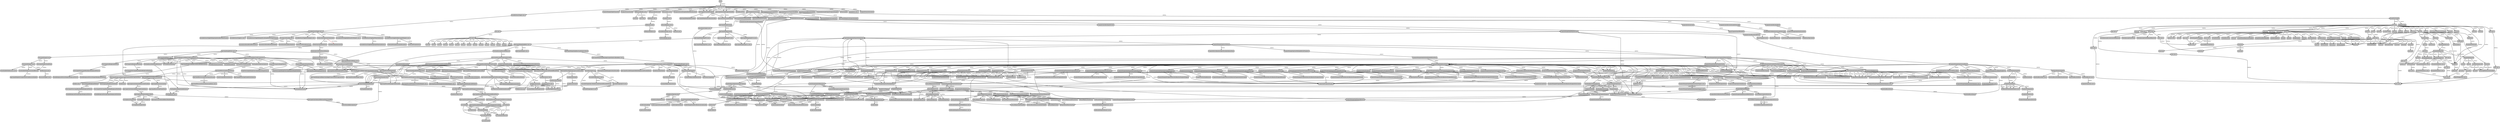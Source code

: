 digraph "CallGraph" {
    node [style="rounded,bold,filled"];
    node [shape=box];
    "Root" [label="Root",];
    "com.zaidisoft.teninone.Calculator: void onCreate(android.os.Bundle)" [label="Calculator(onCreate)",];
    "Root"->"com.zaidisoft.teninone.Calculator: void onCreate(android.os.Bundle)" [label="SYMBOLIC",style=bold,color=black,];
    "android.support.v7.app.AppCompatActivity: android.view.View findViewById(int)" [label="AppCompatActivity(findViewById)",];
    "com.zaidisoft.teninone.Calculator: void onCreate(android.os.Bundle)"->"android.support.v7.app.AppCompatActivity: android.view.View findViewById(int)" [label="SIMPLE",style=bold,color=black,];
    "android.support.v7.app.AppCompatActivity: android.support.v7.app.AppCompatDelegate getDelegate()" [label="AppCompatActivity(getDelegate)",];
    "android.support.v7.app.AppCompatActivity: android.view.View findViewById(int)"->"android.support.v7.app.AppCompatActivity: android.support.v7.app.AppCompatDelegate getDelegate()" [label="SIMPLE",style=bold,color=black,];
    "android.support.v7.app.AppCompatDelegate: android.support.v7.app.AppCompatDelegate create(android.app.Activity,android.support.v7.app.AppCompatCallback)" [label="AppCompatDelegate(create)",];
    "android.support.v7.app.AppCompatActivity: android.support.v7.app.AppCompatDelegate getDelegate()"->"android.support.v7.app.AppCompatDelegate: android.support.v7.app.AppCompatDelegate create(android.app.Activity,android.support.v7.app.AppCompatCallback)" [label="SIMPLE",style=bold,color=black,];
    "android.support.v7.app.AppCompatDelegate: android.support.v7.app.AppCompatDelegate create(android.content.Context,android.view.Window,android.support.v7.app.AppCompatCallback)" [label="AppCompatDelegate(create)",];
    "android.support.v7.app.AppCompatDelegate: android.support.v7.app.AppCompatDelegate create(android.app.Activity,android.support.v7.app.AppCompatCallback)"->"android.support.v7.app.AppCompatDelegate: android.support.v7.app.AppCompatDelegate create(android.content.Context,android.view.Window,android.support.v7.app.AppCompatCallback)" [label="SIMPLE",style=bold,color=black,];
    "android.support.v7.app.AppCompatDelegateImplN: void <init>(android.content.Context,android.view.Window,android.support.v7.app.AppCompatCallback)" [label="AppCompatDelegateImplN(<init>)",];
    "android.support.v7.app.AppCompatDelegate: android.support.v7.app.AppCompatDelegate create(android.content.Context,android.view.Window,android.support.v7.app.AppCompatCallback)"->"android.support.v7.app.AppCompatDelegateImplN: void <init>(android.content.Context,android.view.Window,android.support.v7.app.AppCompatCallback)" [label="SIMPLE",style=bold,color=black,];
    "android.support.v7.app.AppCompatDelegateImplV23: void <init>(android.content.Context,android.view.Window,android.support.v7.app.AppCompatCallback)" [label="AppCompatDelegateImplV23(<init>)",];
    "android.support.v7.app.AppCompatDelegateImplN: void <init>(android.content.Context,android.view.Window,android.support.v7.app.AppCompatCallback)"->"android.support.v7.app.AppCompatDelegateImplV23: void <init>(android.content.Context,android.view.Window,android.support.v7.app.AppCompatCallback)" [label="SIMPLE",style=bold,color=black,];
    "android.support.v7.app.AppCompatDelegate: android.support.v7.app.AppCompatDelegate create(android.content.Context,android.view.Window,android.support.v7.app.AppCompatCallback)"->"android.support.v7.app.AppCompatDelegateImplV23: void <init>(android.content.Context,android.view.Window,android.support.v7.app.AppCompatCallback)" [label="SIMPLE",style=bold,color=black,];
    "android.support.v7.app.AppCompatDelegateImplV14: void <init>(android.content.Context,android.view.Window,android.support.v7.app.AppCompatCallback)" [label="AppCompatDelegateImplV14(<init>)",];
    "android.support.v7.app.AppCompatDelegate: android.support.v7.app.AppCompatDelegate create(android.content.Context,android.view.Window,android.support.v7.app.AppCompatCallback)"->"android.support.v7.app.AppCompatDelegateImplV14: void <init>(android.content.Context,android.view.Window,android.support.v7.app.AppCompatCallback)" [label="SIMPLE",style=bold,color=black,];
    "android.support.v7.app.AppCompatDelegateImplV11: void <init>(android.content.Context,android.view.Window,android.support.v7.app.AppCompatCallback)" [label="AppCompatDelegateImplV11(<init>)",];
    "android.support.v7.app.AppCompatDelegateImplV14: void <init>(android.content.Context,android.view.Window,android.support.v7.app.AppCompatCallback)"->"android.support.v7.app.AppCompatDelegateImplV11: void <init>(android.content.Context,android.view.Window,android.support.v7.app.AppCompatCallback)" [label="SIMPLE",style=bold,color=black,];
    "android.support.v7.app.AppCompatDelegateImplV9: void <init>(android.content.Context,android.view.Window,android.support.v7.app.AppCompatCallback)" [label="AppCompatDelegateImplV9(<init>)",];
    "android.support.v7.app.AppCompatDelegate: android.support.v7.app.AppCompatDelegate create(android.content.Context,android.view.Window,android.support.v7.app.AppCompatCallback)"->"android.support.v7.app.AppCompatDelegateImplV9: void <init>(android.content.Context,android.view.Window,android.support.v7.app.AppCompatCallback)" [label="SIMPLE",style=bold,color=black,];
    "android.support.v7.app.AppCompatDelegateImplV9$1: void <init>(android.support.v7.app.AppCompatDelegateImplV9)" [label="AppCompatDelegateImplV9$1(<init>)",];
    "android.support.v7.app.AppCompatDelegateImplV9: void <init>(android.content.Context,android.view.Window,android.support.v7.app.AppCompatCallback)"->"android.support.v7.app.AppCompatDelegateImplV9$1: void <init>(android.support.v7.app.AppCompatDelegateImplV9)" [label="SIMPLE",style=bold,color=black,];
    "android.support.v7.app.AppCompatDelegateImplBase: void <init>(android.content.Context,android.view.Window,android.support.v7.app.AppCompatCallback)" [label="AppCompatDelegateImplBase(<init>)",];
    "android.support.v7.app.AppCompatDelegateImplV9: void <init>(android.content.Context,android.view.Window,android.support.v7.app.AppCompatCallback)"->"android.support.v7.app.AppCompatDelegateImplBase: void <init>(android.content.Context,android.view.Window,android.support.v7.app.AppCompatCallback)" [label="SIMPLE",style=bold,color=black,];
    "android.support.v7.widget.TintTypedArray: android.support.v7.widget.TintTypedArray obtainStyledAttributes(android.content.Context,android.util.AttributeSet,int[])" [label="TintTypedArray(obtainStyledAttributes)",];
    "android.support.v7.app.AppCompatDelegateImplBase: void <init>(android.content.Context,android.view.Window,android.support.v7.app.AppCompatCallback)"->"android.support.v7.widget.TintTypedArray: android.support.v7.widget.TintTypedArray obtainStyledAttributes(android.content.Context,android.util.AttributeSet,int[])" [label="SIMPLE",style=bold,color=black,];
    "android.support.v7.widget.TintTypedArray: void <init>(android.content.Context,android.content.res.TypedArray)" [label="TintTypedArray(<init>)",];
    "android.support.v7.widget.TintTypedArray: android.support.v7.widget.TintTypedArray obtainStyledAttributes(android.content.Context,android.util.AttributeSet,int[])"->"android.support.v7.widget.TintTypedArray: void <init>(android.content.Context,android.content.res.TypedArray)" [label="SIMPLE",style=bold,color=black,];
    "android.support.v7.widget.TintTypedArray: android.graphics.drawable.Drawable getDrawableIfKnown(int)" [label="TintTypedArray(getDrawableIfKnown)",];
    "android.support.v7.app.AppCompatDelegateImplBase: void <init>(android.content.Context,android.view.Window,android.support.v7.app.AppCompatCallback)"->"android.support.v7.widget.TintTypedArray: android.graphics.drawable.Drawable getDrawableIfKnown(int)" [label="SIMPLE",style=bold,color=black,];
    "android.support.v7.widget.AppCompatDrawableManager: android.support.v7.widget.AppCompatDrawableManager get()" [label="AppCompatDrawableManager(get)",];
    "android.support.v7.widget.TintTypedArray: android.graphics.drawable.Drawable getDrawableIfKnown(int)"->"android.support.v7.widget.AppCompatDrawableManager: android.support.v7.widget.AppCompatDrawableManager get()" [label="SIMPLE",style=bold,color=black,];
    "android.support.v7.widget.AppCompatDrawableManager: void <init>()" [label="AppCompatDrawableManager(<init>)",];
    "android.support.v7.widget.AppCompatDrawableManager: android.support.v7.widget.AppCompatDrawableManager get()"->"android.support.v7.widget.AppCompatDrawableManager: void <init>()" [label="SIMPLE",style=bold,color=black,];
    "android.support.v7.widget.AppCompatDrawableManager: void installDefaultInflateDelegates(android.support.v7.widget.AppCompatDrawableManager)" [label="AppCompatDrawableManager(installDefaultInflateDelegates)",];
    "android.support.v7.widget.AppCompatDrawableManager: android.support.v7.widget.AppCompatDrawableManager get()"->"android.support.v7.widget.AppCompatDrawableManager: void installDefaultInflateDelegates(android.support.v7.widget.AppCompatDrawableManager)" [label="SIMPLE",style=bold,color=black,];
    "android.support.v7.widget.AppCompatDrawableManager: void addDelegate(java.lang.String,android.support.v7.widget.AppCompatDrawableManager$InflateDelegate)" [label="AppCompatDrawableManager(addDelegate)",];
    "android.support.v7.widget.AppCompatDrawableManager: void installDefaultInflateDelegates(android.support.v7.widget.AppCompatDrawableManager)"->"android.support.v7.widget.AppCompatDrawableManager: void addDelegate(java.lang.String,android.support.v7.widget.AppCompatDrawableManager$InflateDelegate)" [label="SIMPLE",style=bold,color=black,];
    "android.support.v4.util.ArrayMap: void <init>()" [label="ArrayMap(<init>)",];
    "android.support.v7.widget.AppCompatDrawableManager: void addDelegate(java.lang.String,android.support.v7.widget.AppCompatDrawableManager$InflateDelegate)"->"android.support.v4.util.ArrayMap: void <init>()" [label="SIMPLE",style=bold,color=black,];
    "android.support.v4.util.SimpleArrayMap: void <init>()" [label="SimpleArrayMap(<init>)",];
    "android.support.v4.util.ArrayMap: void <init>()"->"android.support.v4.util.SimpleArrayMap: void <init>()" [label="SIMPLE",style=bold,color=black,];
    "android.support.v4.util.SimpleArrayMap: java.lang.Object put(java.lang.Object,java.lang.Object)" [label="SimpleArrayMap(put)",];
    "android.support.v7.widget.AppCompatDrawableManager: void addDelegate(java.lang.String,android.support.v7.widget.AppCompatDrawableManager$InflateDelegate)"->"android.support.v4.util.SimpleArrayMap: java.lang.Object put(java.lang.Object,java.lang.Object)" [label="SIMPLE",style=bold,color=black,];
    "android.support.v7.widget.AppCompatDrawableManager$VdcInflateDelegate: void <init>()" [label="AppCompatDrawableManager$VdcInflateDelegate(<init>)",];
    "android.support.v7.widget.AppCompatDrawableManager: void installDefaultInflateDelegates(android.support.v7.widget.AppCompatDrawableManager)"->"android.support.v7.widget.AppCompatDrawableManager$VdcInflateDelegate: void <init>()" [label="SIMPLE",style=bold,color=black,];
    "android.support.v7.widget.AppCompatDrawableManager$AvdcInflateDelegate: void <init>()" [label="AppCompatDrawableManager$AvdcInflateDelegate(<init>)",];
    "android.support.v7.widget.AppCompatDrawableManager: void installDefaultInflateDelegates(android.support.v7.widget.AppCompatDrawableManager)"->"android.support.v7.widget.AppCompatDrawableManager$AvdcInflateDelegate: void <init>()" [label="SIMPLE",style=bold,color=black,];
    "android.support.v7.widget.AppCompatDrawableManager: void installDefaultInflateDelegates(android.support.v7.widget.AppCompatDrawableManager)"->"android.support.v7.widget.AppCompatDrawableManager: void addDelegate(java.lang.String,android.support.v7.widget.AppCompatDrawableManager$InflateDelegate)" [label="SIMPLE",style=bold,color=black,];
    "android.support.v7.widget.AppCompatDrawableManager: android.graphics.drawable.Drawable getDrawable(android.content.Context,int,boolean)" [label="AppCompatDrawableManager(getDrawable)",];
    "android.support.v7.widget.TintTypedArray: android.graphics.drawable.Drawable getDrawableIfKnown(int)"->"android.support.v7.widget.AppCompatDrawableManager: android.graphics.drawable.Drawable getDrawable(android.content.Context,int,boolean)" [label="SIMPLE",style=bold,color=black,];
    "android.support.v7.widget.DrawableUtils: void fixDrawable(android.graphics.drawable.Drawable)" [label="DrawableUtils(fixDrawable)",];
    "android.support.v7.widget.AppCompatDrawableManager: android.graphics.drawable.Drawable getDrawable(android.content.Context,int,boolean)"->"android.support.v7.widget.DrawableUtils: void fixDrawable(android.graphics.drawable.Drawable)" [label="SIMPLE",style=bold,color=black,];
    "android.support.v7.widget.AppCompatDrawableManager: android.graphics.drawable.Drawable tintDrawable(android.content.Context,int,boolean,android.graphics.drawable.Drawable)" [label="AppCompatDrawableManager(tintDrawable)",];
    "android.support.v7.widget.AppCompatDrawableManager: android.graphics.drawable.Drawable getDrawable(android.content.Context,int,boolean)"->"android.support.v7.widget.AppCompatDrawableManager: android.graphics.drawable.Drawable tintDrawable(android.content.Context,int,boolean,android.graphics.drawable.Drawable)" [label="SIMPLE",style=bold,color=black,];
    "android.support.v7.widget.AppCompatDrawableManager: void setPorterDuffColorFilter(android.graphics.drawable.Drawable,int,android.graphics.PorterDuff$Mode)" [label="AppCompatDrawableManager(setPorterDuffColorFilter)",];
    "android.support.v7.widget.AppCompatDrawableManager: android.graphics.drawable.Drawable tintDrawable(android.content.Context,int,boolean,android.graphics.drawable.Drawable)"->"android.support.v7.widget.AppCompatDrawableManager: void setPorterDuffColorFilter(android.graphics.drawable.Drawable,int,android.graphics.PorterDuff$Mode)" [label="SIMPLE",style=bold,color=black,];
    "android.support.v7.widget.AppCompatDrawableManager: android.graphics.PorterDuffColorFilter getPorterDuffColorFilter(int,android.graphics.PorterDuff$Mode)" [label="AppCompatDrawableManager(getPorterDuffColorFilter)",];
    "android.support.v7.widget.AppCompatDrawableManager: void setPorterDuffColorFilter(android.graphics.drawable.Drawable,int,android.graphics.PorterDuff$Mode)"->"android.support.v7.widget.AppCompatDrawableManager: android.graphics.PorterDuffColorFilter getPorterDuffColorFilter(int,android.graphics.PorterDuff$Mode)" [label="SIMPLE",style=bold,color=black,];
    "android.support.v7.widget.AppCompatDrawableManager$ColorFilterLruCache: android.graphics.PorterDuffColorFilter get(int,android.graphics.PorterDuff$Mode)" [label="AppCompatDrawableManager$ColorFilterLruCache(get)",];
    "android.support.v7.widget.AppCompatDrawableManager: android.graphics.PorterDuffColorFilter getPorterDuffColorFilter(int,android.graphics.PorterDuff$Mode)"->"android.support.v7.widget.AppCompatDrawableManager$ColorFilterLruCache: android.graphics.PorterDuffColorFilter get(int,android.graphics.PorterDuff$Mode)" [label="SIMPLE",style=bold,color=black,];
    "android.support.v7.widget.AppCompatDrawableManager$ColorFilterLruCache: int generateCacheKey(int,android.graphics.PorterDuff$Mode)" [label="AppCompatDrawableManager$ColorFilterLruCache(generateCacheKey)",];
    "android.support.v7.widget.AppCompatDrawableManager$ColorFilterLruCache: android.graphics.PorterDuffColorFilter get(int,android.graphics.PorterDuff$Mode)"->"android.support.v7.widget.AppCompatDrawableManager$ColorFilterLruCache: int generateCacheKey(int,android.graphics.PorterDuff$Mode)" [label="SIMPLE",style=bold,color=black,];
    "android.support.v4.util.LruCache: java.lang.Object get(java.lang.Object)" [label="LruCache(get)",];
    "android.support.v7.widget.AppCompatDrawableManager$ColorFilterLruCache: android.graphics.PorterDuffColorFilter get(int,android.graphics.PorterDuff$Mode)"->"android.support.v4.util.LruCache: java.lang.Object get(java.lang.Object)" [label="SIMPLE",style=bold,color=black,];
    "android.support.v4.util.LruCache: java.lang.Object create(java.lang.Object)" [label="LruCache(create)",];
    "android.support.v4.util.LruCache: java.lang.Object get(java.lang.Object)"->"android.support.v4.util.LruCache: java.lang.Object create(java.lang.Object)" [label="SIMPLE",style=bold,color=black,];
    "android.support.v4.util.LruCache: int safeSizeOf(java.lang.Object,java.lang.Object)" [label="LruCache(safeSizeOf)",];
    "android.support.v4.util.LruCache: java.lang.Object get(java.lang.Object)"->"android.support.v4.util.LruCache: int safeSizeOf(java.lang.Object,java.lang.Object)" [label="SIMPLE",style=bold,color=black,];
    "android.support.v4.util.LruCache: int sizeOf(java.lang.Object,java.lang.Object)" [label="LruCache(sizeOf)",];
    "android.support.v4.util.LruCache: int safeSizeOf(java.lang.Object,java.lang.Object)"->"android.support.v4.util.LruCache: int sizeOf(java.lang.Object,java.lang.Object)" [label="SIMPLE",style=bold,color=black,];
    "android.support.v4.util.LruCache: void entryRemoved(boolean,java.lang.Object,java.lang.Object,java.lang.Object)" [label="LruCache(entryRemoved)",];
    "android.support.v4.util.LruCache: java.lang.Object get(java.lang.Object)"->"android.support.v4.util.LruCache: void entryRemoved(boolean,java.lang.Object,java.lang.Object,java.lang.Object)" [label="SIMPLE",style=bold,color=black,];
    "android.support.v4.util.LruCache: void trimToSize(int)" [label="LruCache(trimToSize)",];
    "android.support.v4.util.LruCache: java.lang.Object get(java.lang.Object)"->"android.support.v4.util.LruCache: void trimToSize(int)" [label="SIMPLE",style=bold,color=black,];
    "android.support.v4.util.LruCache: void trimToSize(int)"->"android.support.v4.util.LruCache: void entryRemoved(boolean,java.lang.Object,java.lang.Object,java.lang.Object)" [label="SIMPLE",style=bold,color=black,];
    "android.support.v4.util.LruCache: void trimToSize(int)"->"android.support.v4.util.LruCache: int safeSizeOf(java.lang.Object,java.lang.Object)" [label="SIMPLE",style=bold,color=black,];
    "android.support.v7.widget.AppCompatDrawableManager$ColorFilterLruCache: android.graphics.PorterDuffColorFilter put(int,android.graphics.PorterDuff$Mode,android.graphics.PorterDuffColorFilter)" [label="AppCompatDrawableManager$ColorFilterLruCache(put)",];
    "android.support.v7.widget.AppCompatDrawableManager: android.graphics.PorterDuffColorFilter getPorterDuffColorFilter(int,android.graphics.PorterDuff$Mode)"->"android.support.v7.widget.AppCompatDrawableManager$ColorFilterLruCache: android.graphics.PorterDuffColorFilter put(int,android.graphics.PorterDuff$Mode,android.graphics.PorterDuffColorFilter)" [label="SIMPLE",style=bold,color=black,];
    "android.support.v4.util.LruCache: java.lang.Object put(java.lang.Object,java.lang.Object)" [label="LruCache(put)",];
    "android.support.v7.widget.AppCompatDrawableManager$ColorFilterLruCache: android.graphics.PorterDuffColorFilter put(int,android.graphics.PorterDuff$Mode,android.graphics.PorterDuffColorFilter)"->"android.support.v4.util.LruCache: java.lang.Object put(java.lang.Object,java.lang.Object)" [label="SIMPLE",style=bold,color=black,];
    "android.support.v4.util.LruCache: java.lang.Object put(java.lang.Object,java.lang.Object)"->"android.support.v4.util.LruCache: int safeSizeOf(java.lang.Object,java.lang.Object)" [label="SIMPLE",style=bold,color=black,];
    "android.support.v4.util.LruCache: java.lang.Object put(java.lang.Object,java.lang.Object)"->"android.support.v4.util.LruCache: void trimToSize(int)" [label="SIMPLE",style=bold,color=black,];
    "android.support.v4.util.LruCache: java.lang.Object put(java.lang.Object,java.lang.Object)"->"android.support.v4.util.LruCache: void entryRemoved(boolean,java.lang.Object,java.lang.Object,java.lang.Object)" [label="SIMPLE",style=bold,color=black,];
    "android.support.v4.util.LruCache: java.lang.Object put(java.lang.Object,java.lang.Object)"->"android.support.v4.util.LruCache: int safeSizeOf(java.lang.Object,java.lang.Object)" [label="SIMPLE",style=bold,color=black,];
    "android.support.v7.widget.AppCompatDrawableManager$ColorFilterLruCache: android.graphics.PorterDuffColorFilter put(int,android.graphics.PorterDuff$Mode,android.graphics.PorterDuffColorFilter)"->"android.support.v7.widget.AppCompatDrawableManager$ColorFilterLruCache: int generateCacheKey(int,android.graphics.PorterDuff$Mode)" [label="SIMPLE",style=bold,color=black,];
    "android.support.v7.widget.DrawableUtils: boolean canSafelyMutateDrawable(android.graphics.drawable.Drawable)" [label="DrawableUtils(canSafelyMutateDrawable)",];
    "android.support.v7.widget.AppCompatDrawableManager: void setPorterDuffColorFilter(android.graphics.drawable.Drawable,int,android.graphics.PorterDuff$Mode)"->"android.support.v7.widget.DrawableUtils: boolean canSafelyMutateDrawable(android.graphics.drawable.Drawable)" [label="SIMPLE",style=bold,color=black,];
    "android.support.v7.widget.ThemeUtils: int getThemeAttrColor(android.content.Context,int)" [label="ThemeUtils(getThemeAttrColor)",];
    "android.support.v7.widget.AppCompatDrawableManager: android.graphics.drawable.Drawable tintDrawable(android.content.Context,int,boolean,android.graphics.drawable.Drawable)"->"android.support.v7.widget.ThemeUtils: int getThemeAttrColor(android.content.Context,int)" [label="SIMPLE",style=bold,color=black,];
    "android.support.v7.widget.ThemeUtils: int getThemeAttrColor(android.content.Context,int)"->"android.support.v7.widget.TintTypedArray: android.support.v7.widget.TintTypedArray obtainStyledAttributes(android.content.Context,android.util.AttributeSet,int[])" [label="SIMPLE",style=bold,color=black,];
    "android.support.v7.widget.TintTypedArray: void recycle()" [label="TintTypedArray(recycle)",];
    "android.support.v7.widget.ThemeUtils: int getThemeAttrColor(android.content.Context,int)"->"android.support.v7.widget.TintTypedArray: void recycle()" [label="SIMPLE",style=bold,color=black,];
    "android.support.v7.widget.ThemeUtils: int getThemeAttrColor(android.content.Context,int)"->"android.support.v7.widget.TintTypedArray: void recycle()" [label="SIMPLE",style=bold,color=black,];
    "android.support.v7.widget.TintTypedArray: int getColor(int,int)" [label="TintTypedArray(getColor)",];
    "android.support.v7.widget.ThemeUtils: int getThemeAttrColor(android.content.Context,int)"->"android.support.v7.widget.TintTypedArray: int getColor(int,int)" [label="SIMPLE",style=bold,color=black,];
    "android.support.v7.widget.ThemeUtils: int getDisabledThemeAttrColor(android.content.Context,int)" [label="ThemeUtils(getDisabledThemeAttrColor)",];
    "android.support.v7.widget.AppCompatDrawableManager: android.graphics.drawable.Drawable tintDrawable(android.content.Context,int,boolean,android.graphics.drawable.Drawable)"->"android.support.v7.widget.ThemeUtils: int getDisabledThemeAttrColor(android.content.Context,int)" [label="SIMPLE",style=bold,color=black,];
    "android.support.v7.widget.ThemeUtils: android.content.res.ColorStateList getThemeAttrColorStateList(android.content.Context,int)" [label="ThemeUtils(getThemeAttrColorStateList)",];
    "android.support.v7.widget.ThemeUtils: int getDisabledThemeAttrColor(android.content.Context,int)"->"android.support.v7.widget.ThemeUtils: android.content.res.ColorStateList getThemeAttrColorStateList(android.content.Context,int)" [label="SIMPLE",style=bold,color=black,];
    "android.support.v7.widget.ThemeUtils: android.util.TypedValue getTypedValue()" [label="ThemeUtils(getTypedValue)",];
    "android.support.v7.widget.ThemeUtils: int getDisabledThemeAttrColor(android.content.Context,int)"->"android.support.v7.widget.ThemeUtils: android.util.TypedValue getTypedValue()" [label="SIMPLE",style=bold,color=black,];
    "android.support.v7.widget.ThemeUtils: int getThemeAttrColor(android.content.Context,int,float)" [label="ThemeUtils(getThemeAttrColor)",];
    "android.support.v7.widget.ThemeUtils: int getDisabledThemeAttrColor(android.content.Context,int)"->"android.support.v7.widget.ThemeUtils: int getThemeAttrColor(android.content.Context,int,float)" [label="SIMPLE",style=bold,color=black,];
    "android.support.v4.graphics.ColorUtils: int setAlphaComponent(int,int)" [label="ColorUtils(setAlphaComponent)",];
    "android.support.v7.widget.ThemeUtils: int getThemeAttrColor(android.content.Context,int,float)"->"android.support.v4.graphics.ColorUtils: int setAlphaComponent(int,int)" [label="SIMPLE",style=bold,color=black,];
    "android.support.v7.widget.ThemeUtils: int getThemeAttrColor(android.content.Context,int,float)"->"android.support.v7.widget.ThemeUtils: int getThemeAttrColor(android.content.Context,int)" [label="SIMPLE",style=bold,color=black,];
    "android.support.v7.widget.AppCompatDrawableManager: android.graphics.drawable.Drawable tintDrawable(android.content.Context,int,boolean,android.graphics.drawable.Drawable)"->"android.support.v7.widget.AppCompatDrawableManager: void setPorterDuffColorFilter(android.graphics.drawable.Drawable,int,android.graphics.PorterDuff$Mode)" [label="SIMPLE",style=bold,color=black,];
    "android.support.v4.graphics.drawable.DrawableCompat: void setTintMode(android.graphics.drawable.Drawable,android.graphics.PorterDuff$Mode)" [label="DrawableCompat(setTintMode)",];
    "android.support.v7.widget.AppCompatDrawableManager: android.graphics.drawable.Drawable tintDrawable(android.content.Context,int,boolean,android.graphics.drawable.Drawable)"->"android.support.v4.graphics.drawable.DrawableCompat: void setTintMode(android.graphics.drawable.Drawable,android.graphics.PorterDuff$Mode)" [label="SIMPLE",style=bold,color=black,];
    "android.support.v4.graphics.drawable.TintAwareDrawable: void setTintMode(android.graphics.PorterDuff$Mode)" [label="TintAwareDrawable(setTintMode)",];
    "android.support.v4.graphics.drawable.DrawableCompat: void setTintMode(android.graphics.drawable.Drawable,android.graphics.PorterDuff$Mode)"->"android.support.v4.graphics.drawable.TintAwareDrawable: void setTintMode(android.graphics.PorterDuff$Mode)" [label="SIMPLE",style=bold,color=black,];
    "android.support.v7.widget.AppCompatDrawableManager: android.graphics.drawable.Drawable tintDrawable(android.content.Context,int,boolean,android.graphics.drawable.Drawable)"->"android.support.v7.widget.AppCompatDrawableManager: void setPorterDuffColorFilter(android.graphics.drawable.Drawable,int,android.graphics.PorterDuff$Mode)" [label="SIMPLE",style=bold,color=black,];
    "android.support.v7.widget.AppCompatDrawableManager: android.graphics.drawable.Drawable tintDrawable(android.content.Context,int,boolean,android.graphics.drawable.Drawable)"->"android.support.v7.widget.AppCompatDrawableManager: void setPorterDuffColorFilter(android.graphics.drawable.Drawable,int,android.graphics.PorterDuff$Mode)" [label="SIMPLE",style=bold,color=black,];
    "android.support.v7.widget.AppCompatDrawableManager: boolean tintDrawableUsingColorFilter(android.content.Context,int,android.graphics.drawable.Drawable)" [label="AppCompatDrawableManager(tintDrawableUsingColorFilter)",];
    "android.support.v7.widget.AppCompatDrawableManager: android.graphics.drawable.Drawable tintDrawable(android.content.Context,int,boolean,android.graphics.drawable.Drawable)"->"android.support.v7.widget.AppCompatDrawableManager: boolean tintDrawableUsingColorFilter(android.content.Context,int,android.graphics.drawable.Drawable)" [label="SIMPLE",style=bold,color=black,];
    "android.support.v7.widget.AppCompatDrawableManager: boolean tintDrawableUsingColorFilter(android.content.Context,int,android.graphics.drawable.Drawable)"->"android.support.v7.widget.DrawableUtils: boolean canSafelyMutateDrawable(android.graphics.drawable.Drawable)" [label="SIMPLE",style=bold,color=black,];
    "android.support.v7.widget.AppCompatDrawableManager: boolean tintDrawableUsingColorFilter(android.content.Context,int,android.graphics.drawable.Drawable)"->"android.support.v7.widget.AppCompatDrawableManager: android.graphics.PorterDuffColorFilter getPorterDuffColorFilter(int,android.graphics.PorterDuff$Mode)" [label="SIMPLE",style=bold,color=black,];
    "android.support.v7.widget.AppCompatDrawableManager: boolean tintDrawableUsingColorFilter(android.content.Context,int,android.graphics.drawable.Drawable)"->"android.support.v7.widget.ThemeUtils: int getThemeAttrColor(android.content.Context,int)" [label="SIMPLE",style=bold,color=black,];
    "android.support.v7.widget.AppCompatDrawableManager: boolean arrayContains(int[],int)" [label="AppCompatDrawableManager(arrayContains)",];
    "android.support.v7.widget.AppCompatDrawableManager: boolean tintDrawableUsingColorFilter(android.content.Context,int,android.graphics.drawable.Drawable)"->"android.support.v7.widget.AppCompatDrawableManager: boolean arrayContains(int[],int)" [label="SIMPLE",style=bold,color=black,];
    "android.support.v7.widget.AppCompatDrawableManager: boolean tintDrawableUsingColorFilter(android.content.Context,int,android.graphics.drawable.Drawable)"->"android.support.v7.widget.AppCompatDrawableManager: boolean arrayContains(int[],int)" [label="SIMPLE",style=bold,color=black,];
    "android.support.v7.widget.AppCompatDrawableManager: boolean tintDrawableUsingColorFilter(android.content.Context,int,android.graphics.drawable.Drawable)"->"android.support.v7.widget.AppCompatDrawableManager: boolean arrayContains(int[],int)" [label="SIMPLE",style=bold,color=black,];
    "android.support.v4.graphics.drawable.DrawableCompat: android.graphics.drawable.Drawable wrap(android.graphics.drawable.Drawable)" [label="DrawableCompat(wrap)",];
    "android.support.v7.widget.AppCompatDrawableManager: android.graphics.drawable.Drawable tintDrawable(android.content.Context,int,boolean,android.graphics.drawable.Drawable)"->"android.support.v4.graphics.drawable.DrawableCompat: android.graphics.drawable.Drawable wrap(android.graphics.drawable.Drawable)" [label="SIMPLE",style=bold,color=black,];
    "android.support.v4.graphics.drawable.DrawableWrapperApi19: void <init>(android.graphics.drawable.Drawable)" [label="DrawableWrapperApi19(<init>)",];
    "android.support.v4.graphics.drawable.DrawableCompat: android.graphics.drawable.Drawable wrap(android.graphics.drawable.Drawable)"->"android.support.v4.graphics.drawable.DrawableWrapperApi19: void <init>(android.graphics.drawable.Drawable)" [label="SIMPLE",style=bold,color=black,];
    "android.support.v4.graphics.drawable.DrawableWrapperApi14: void <init>(android.graphics.drawable.Drawable)" [label="DrawableWrapperApi14(<init>)",];
    "android.support.v4.graphics.drawable.DrawableWrapperApi19: void <init>(android.graphics.drawable.Drawable)"->"android.support.v4.graphics.drawable.DrawableWrapperApi14: void <init>(android.graphics.drawable.Drawable)" [label="SIMPLE",style=bold,color=black,];
    "android.support.v4.graphics.drawable.DrawableWrapperApi21: void <init>(android.graphics.drawable.Drawable)" [label="DrawableWrapperApi21(<init>)",];
    "android.support.v4.graphics.drawable.DrawableCompat: android.graphics.drawable.Drawable wrap(android.graphics.drawable.Drawable)"->"android.support.v4.graphics.drawable.DrawableWrapperApi21: void <init>(android.graphics.drawable.Drawable)" [label="SIMPLE",style=bold,color=black,];
    "android.support.v4.graphics.drawable.DrawableWrapperApi21: void <init>(android.graphics.drawable.Drawable)"->"android.support.v4.graphics.drawable.DrawableWrapperApi19: void <init>(android.graphics.drawable.Drawable)" [label="SIMPLE",style=bold,color=black,];
    "android.support.v4.graphics.drawable.DrawableWrapperApi21: void findAndCacheIsProjectedDrawableMethod()" [label="DrawableWrapperApi21(findAndCacheIsProjectedDrawableMethod)",];
    "android.support.v4.graphics.drawable.DrawableWrapperApi21: void <init>(android.graphics.drawable.Drawable)"->"android.support.v4.graphics.drawable.DrawableWrapperApi21: void findAndCacheIsProjectedDrawableMethod()" [label="SIMPLE",style=bold,color=black,];
    "android.support.v4.graphics.drawable.DrawableCompat: android.graphics.drawable.Drawable wrap(android.graphics.drawable.Drawable)"->"android.support.v4.graphics.drawable.DrawableWrapperApi14: void <init>(android.graphics.drawable.Drawable)" [label="SIMPLE",style=bold,color=black,];
    "android.support.v7.widget.AppCompatDrawableManager: android.graphics.PorterDuff$Mode getTintMode(int)" [label="AppCompatDrawableManager(getTintMode)",];
    "android.support.v7.widget.AppCompatDrawableManager: android.graphics.drawable.Drawable tintDrawable(android.content.Context,int,boolean,android.graphics.drawable.Drawable)"->"android.support.v7.widget.AppCompatDrawableManager: android.graphics.PorterDuff$Mode getTintMode(int)" [label="SIMPLE",style=bold,color=black,];
    "android.support.v7.widget.AppCompatDrawableManager: android.graphics.drawable.Drawable tintDrawable(android.content.Context,int,boolean,android.graphics.drawable.Drawable)"->"android.support.v7.widget.DrawableUtils: boolean canSafelyMutateDrawable(android.graphics.drawable.Drawable)" [label="SIMPLE",style=bold,color=black,];
    "android.support.v7.widget.AppCompatDrawableManager: android.graphics.drawable.Drawable tintDrawable(android.content.Context,int,boolean,android.graphics.drawable.Drawable)"->"android.support.v7.widget.ThemeUtils: int getThemeAttrColor(android.content.Context,int)" [label="SIMPLE",style=bold,color=black,];
    "android.support.v7.widget.AppCompatDrawableManager: android.graphics.drawable.Drawable tintDrawable(android.content.Context,int,boolean,android.graphics.drawable.Drawable)"->"android.support.v7.widget.ThemeUtils: int getThemeAttrColor(android.content.Context,int)" [label="SIMPLE",style=bold,color=black,];
    "android.support.v7.widget.AppCompatDrawableManager: android.graphics.drawable.Drawable tintDrawable(android.content.Context,int,boolean,android.graphics.drawable.Drawable)"->"android.support.v7.widget.ThemeUtils: int getThemeAttrColor(android.content.Context,int)" [label="SIMPLE",style=bold,color=black,];
    "android.support.v4.graphics.drawable.DrawableCompat: void setTintList(android.graphics.drawable.Drawable,android.content.res.ColorStateList)" [label="DrawableCompat(setTintList)",];
    "android.support.v7.widget.AppCompatDrawableManager: android.graphics.drawable.Drawable tintDrawable(android.content.Context,int,boolean,android.graphics.drawable.Drawable)"->"android.support.v4.graphics.drawable.DrawableCompat: void setTintList(android.graphics.drawable.Drawable,android.content.res.ColorStateList)" [label="SIMPLE",style=bold,color=black,];
    "android.support.v4.graphics.drawable.TintAwareDrawable: void setTintList(android.content.res.ColorStateList)" [label="TintAwareDrawable(setTintList)",];
    "android.support.v4.graphics.drawable.DrawableCompat: void setTintList(android.graphics.drawable.Drawable,android.content.res.ColorStateList)"->"android.support.v4.graphics.drawable.TintAwareDrawable: void setTintList(android.content.res.ColorStateList)" [label="SIMPLE",style=bold,color=black,];
    "android.support.v7.widget.AppCompatDrawableManager: android.content.res.ColorStateList getTintList(android.content.Context,int)" [label="AppCompatDrawableManager(getTintList)",];
    "android.support.v7.widget.AppCompatDrawableManager: android.graphics.drawable.Drawable tintDrawable(android.content.Context,int,boolean,android.graphics.drawable.Drawable)"->"android.support.v7.widget.AppCompatDrawableManager: android.content.res.ColorStateList getTintList(android.content.Context,int)" [label="SIMPLE",style=bold,color=black,];
    "android.support.v7.widget.AppCompatDrawableManager: android.graphics.drawable.Drawable tintDrawable(android.content.Context,int,boolean,android.graphics.drawable.Drawable)"->"android.support.v7.widget.AppCompatDrawableManager: void setPorterDuffColorFilter(android.graphics.drawable.Drawable,int,android.graphics.PorterDuff$Mode)" [label="SIMPLE",style=bold,color=black,];
    "android.support.v7.widget.AppCompatDrawableManager: android.graphics.drawable.Drawable tintDrawable(android.content.Context,int,boolean,android.graphics.drawable.Drawable)"->"android.support.v7.widget.ThemeUtils: int getThemeAttrColor(android.content.Context,int)" [label="SIMPLE",style=bold,color=black,];
    "android.support.v7.widget.AppCompatDrawableManager: android.graphics.drawable.Drawable tintDrawable(android.content.Context,int,boolean,android.graphics.drawable.Drawable)"->"android.support.v7.widget.AppCompatDrawableManager: void setPorterDuffColorFilter(android.graphics.drawable.Drawable,int,android.graphics.PorterDuff$Mode)" [label="SIMPLE",style=bold,color=black,];
    "android.support.v7.widget.AppCompatDrawableManager: void checkVectorDrawableSetup(android.content.Context)" [label="AppCompatDrawableManager(checkVectorDrawableSetup)",];
    "android.support.v7.widget.AppCompatDrawableManager: android.graphics.drawable.Drawable getDrawable(android.content.Context,int,boolean)"->"android.support.v7.widget.AppCompatDrawableManager: void checkVectorDrawableSetup(android.content.Context)" [label="SIMPLE",style=bold,color=black,];
    "android.support.v7.widget.AppCompatDrawableManager: android.graphics.drawable.Drawable getDrawable(android.content.Context,int)" [label="AppCompatDrawableManager(getDrawable)",];
    "android.support.v7.widget.AppCompatDrawableManager: void checkVectorDrawableSetup(android.content.Context)"->"android.support.v7.widget.AppCompatDrawableManager: android.graphics.drawable.Drawable getDrawable(android.content.Context,int)" [label="SIMPLE",style=bold,color=black,];
    "android.support.v7.widget.AppCompatDrawableManager: boolean isVectorDrawable(android.graphics.drawable.Drawable)" [label="AppCompatDrawableManager(isVectorDrawable)",];
    "android.support.v7.widget.AppCompatDrawableManager: void checkVectorDrawableSetup(android.content.Context)"->"android.support.v7.widget.AppCompatDrawableManager: boolean isVectorDrawable(android.graphics.drawable.Drawable)" [label="SIMPLE",style=bold,color=black,];
    "android.support.v7.widget.AppCompatDrawableManager: android.graphics.drawable.Drawable loadDrawableFromDelegates(android.content.Context,int)" [label="AppCompatDrawableManager(loadDrawableFromDelegates)",];
    "android.support.v7.widget.AppCompatDrawableManager: android.graphics.drawable.Drawable getDrawable(android.content.Context,int,boolean)"->"android.support.v7.widget.AppCompatDrawableManager: android.graphics.drawable.Drawable loadDrawableFromDelegates(android.content.Context,int)" [label="SIMPLE",style=bold,color=black,];
    "android.support.v4.util.SparseArrayCompat: void <init>()" [label="SparseArrayCompat(<init>)",];
    "android.support.v7.widget.AppCompatDrawableManager: android.graphics.drawable.Drawable loadDrawableFromDelegates(android.content.Context,int)"->"android.support.v4.util.SparseArrayCompat: void <init>()" [label="SIMPLE",style=bold,color=black,];
    "android.support.v7.widget.AppCompatDrawableManager: boolean addDrawableToCache(android.content.Context,long,android.graphics.drawable.Drawable)" [label="AppCompatDrawableManager(addDrawableToCache)",];
    "android.support.v7.widget.AppCompatDrawableManager: android.graphics.drawable.Drawable loadDrawableFromDelegates(android.content.Context,int)"->"android.support.v7.widget.AppCompatDrawableManager: boolean addDrawableToCache(android.content.Context,long,android.graphics.drawable.Drawable)" [label="SIMPLE",style=bold,color=black,];
    "android.support.v4.util.LongSparseArray: void <init>()" [label="LongSparseArray(<init>)",];
    "android.support.v7.widget.AppCompatDrawableManager: boolean addDrawableToCache(android.content.Context,long,android.graphics.drawable.Drawable)"->"android.support.v4.util.LongSparseArray: void <init>()" [label="SIMPLE",style=bold,color=black,];
    "android.support.v4.util.LongSparseArray: void <init>(int)" [label="LongSparseArray(<init>)",];
    "android.support.v4.util.LongSparseArray: void <init>()"->"android.support.v4.util.LongSparseArray: void <init>(int)" [label="SIMPLE",style=bold,color=black,];
    "android.support.v4.util.ContainerHelpers: int idealLongArraySize(int)" [label="ContainerHelpers(idealLongArraySize)",];
    "android.support.v4.util.LongSparseArray: void <init>(int)"->"android.support.v4.util.ContainerHelpers: int idealLongArraySize(int)" [label="SIMPLE",style=bold,color=black,];
    "android.support.v4.util.LongSparseArray: void put(long,java.lang.Object)" [label="LongSparseArray(put)",];
    "android.support.v7.widget.AppCompatDrawableManager: boolean addDrawableToCache(android.content.Context,long,android.graphics.drawable.Drawable)"->"android.support.v4.util.LongSparseArray: void put(long,java.lang.Object)" [label="SIMPLE",style=bold,color=black,];
    "android.support.v4.util.LongSparseArray: void gc()" [label="LongSparseArray(gc)",];
    "android.support.v4.util.LongSparseArray: void put(long,java.lang.Object)"->"android.support.v4.util.LongSparseArray: void gc()" [label="SIMPLE",style=bold,color=black,];
    "android.support.v4.util.ContainerHelpers: int binarySearch(long[],int,long)" [label="ContainerHelpers(binarySearch)",];
    "android.support.v4.util.LongSparseArray: void put(long,java.lang.Object)"->"android.support.v4.util.ContainerHelpers: int binarySearch(long[],int,long)" [label="SIMPLE",style=bold,color=black,];
    "android.support.v4.util.LongSparseArray: void put(long,java.lang.Object)"->"android.support.v4.util.ContainerHelpers: int binarySearch(long[],int,long)" [label="SIMPLE",style=bold,color=black,];
    "android.support.v4.util.LongSparseArray: void put(long,java.lang.Object)"->"android.support.v4.util.ContainerHelpers: int idealLongArraySize(int)" [label="SIMPLE",style=bold,color=black,];
    "android.support.v4.util.SimpleArrayMap: java.lang.Object get(java.lang.Object)" [label="SimpleArrayMap(get)",];
    "android.support.v7.widget.AppCompatDrawableManager: android.graphics.drawable.Drawable loadDrawableFromDelegates(android.content.Context,int)"->"android.support.v4.util.SimpleArrayMap: java.lang.Object get(java.lang.Object)" [label="SIMPLE",style=bold,color=black,];
    "android.support.v7.widget.AppCompatDrawableManager: android.graphics.drawable.Drawable getCachedDrawable(android.content.Context,long)" [label="AppCompatDrawableManager(getCachedDrawable)",];
    "android.support.v7.widget.AppCompatDrawableManager: android.graphics.drawable.Drawable loadDrawableFromDelegates(android.content.Context,int)"->"android.support.v7.widget.AppCompatDrawableManager: android.graphics.drawable.Drawable getCachedDrawable(android.content.Context,long)" [label="SIMPLE",style=bold,color=black,];
    "android.support.v4.util.LongSparseArray: void delete(long)" [label="LongSparseArray(delete)",];
    "android.support.v7.widget.AppCompatDrawableManager: android.graphics.drawable.Drawable getCachedDrawable(android.content.Context,long)"->"android.support.v4.util.LongSparseArray: void delete(long)" [label="SIMPLE",style=bold,color=black,];
    "android.support.v4.util.LongSparseArray: void delete(long)"->"android.support.v4.util.ContainerHelpers: int binarySearch(long[],int,long)" [label="SIMPLE",style=bold,color=black,];
    "android.support.v4.util.LongSparseArray: java.lang.Object get(long)" [label="LongSparseArray(get)",];
    "android.support.v7.widget.AppCompatDrawableManager: android.graphics.drawable.Drawable getCachedDrawable(android.content.Context,long)"->"android.support.v4.util.LongSparseArray: java.lang.Object get(long)" [label="SIMPLE",style=bold,color=black,];
    "android.support.v4.util.LongSparseArray: java.lang.Object get(long,java.lang.Object)" [label="LongSparseArray(get)",];
    "android.support.v4.util.LongSparseArray: java.lang.Object get(long)"->"android.support.v4.util.LongSparseArray: java.lang.Object get(long,java.lang.Object)" [label="SIMPLE",style=bold,color=black,];
    "android.support.v4.util.LongSparseArray: java.lang.Object get(long,java.lang.Object)"->"android.support.v4.util.ContainerHelpers: int binarySearch(long[],int,long)" [label="SIMPLE",style=bold,color=black,];
    "android.support.v4.util.SimpleArrayMap: boolean isEmpty()" [label="SimpleArrayMap(isEmpty)",];
    "android.support.v7.widget.AppCompatDrawableManager: android.graphics.drawable.Drawable loadDrawableFromDelegates(android.content.Context,int)"->"android.support.v4.util.SimpleArrayMap: boolean isEmpty()" [label="SIMPLE",style=bold,color=black,];
    "android.support.v4.util.SparseArrayCompat: void append(int,java.lang.Object)" [label="SparseArrayCompat(append)",];
    "android.support.v7.widget.AppCompatDrawableManager: android.graphics.drawable.Drawable loadDrawableFromDelegates(android.content.Context,int)"->"android.support.v4.util.SparseArrayCompat: void append(int,java.lang.Object)" [label="SIMPLE",style=bold,color=black,];
    "android.support.v4.util.SparseArrayCompat: void put(int,java.lang.Object)" [label="SparseArrayCompat(put)",];
    "android.support.v4.util.SparseArrayCompat: void append(int,java.lang.Object)"->"android.support.v4.util.SparseArrayCompat: void put(int,java.lang.Object)" [label="SIMPLE",style=bold,color=black,];
    "android.support.v4.util.ContainerHelpers: int idealIntArraySize(int)" [label="ContainerHelpers(idealIntArraySize)",];
    "android.support.v4.util.SparseArrayCompat: void append(int,java.lang.Object)"->"android.support.v4.util.ContainerHelpers: int idealIntArraySize(int)" [label="SIMPLE",style=bold,color=black,];
    "android.support.v4.util.SparseArrayCompat: void gc()" [label="SparseArrayCompat(gc)",];
    "android.support.v4.util.SparseArrayCompat: void append(int,java.lang.Object)"->"android.support.v4.util.SparseArrayCompat: void gc()" [label="SIMPLE",style=bold,color=black,];
    "android.support.v7.widget.AppCompatDrawableManager: long createCacheKey(android.util.TypedValue)" [label="AppCompatDrawableManager(createCacheKey)",];
    "android.support.v7.widget.AppCompatDrawableManager: android.graphics.drawable.Drawable loadDrawableFromDelegates(android.content.Context,int)"->"android.support.v7.widget.AppCompatDrawableManager: long createCacheKey(android.util.TypedValue)" [label="SIMPLE",style=bold,color=black,];
    "android.support.v7.widget.AppCompatDrawableManager: android.graphics.drawable.Drawable loadDrawableFromDelegates(android.content.Context,int)"->"android.support.v4.util.SimpleArrayMap: java.lang.Object get(java.lang.Object)" [label="SIMPLE",style=bold,color=black,];
    "android.support.v7.widget.AppCompatDrawableManager$InflateDelegate: android.graphics.drawable.Drawable createFromXmlInner(android.content.Context,org.xmlpull.v1.XmlPullParser,android.util.AttributeSet,android.content.res.Resources$Theme)" [label="AppCompatDrawableManager$InflateDelegate(createFromXmlInner)",];
    "android.support.v7.widget.AppCompatDrawableManager: android.graphics.drawable.Drawable loadDrawableFromDelegates(android.content.Context,int)"->"android.support.v7.widget.AppCompatDrawableManager$InflateDelegate: android.graphics.drawable.Drawable createFromXmlInner(android.content.Context,org.xmlpull.v1.XmlPullParser,android.util.AttributeSet,android.content.res.Resources$Theme)" [label="SIMPLE",style=bold,color=black,];
    "android.support.v4.util.SparseArrayCompat: java.lang.Object get(int)" [label="SparseArrayCompat(get)",];
    "android.support.v7.widget.AppCompatDrawableManager: android.graphics.drawable.Drawable loadDrawableFromDelegates(android.content.Context,int)"->"android.support.v4.util.SparseArrayCompat: java.lang.Object get(int)" [label="SIMPLE",style=bold,color=black,];
    "android.support.v4.util.SparseArrayCompat: java.lang.Object get(int,java.lang.Object)" [label="SparseArrayCompat(get)",];
    "android.support.v4.util.SparseArrayCompat: java.lang.Object get(int)"->"android.support.v4.util.SparseArrayCompat: java.lang.Object get(int,java.lang.Object)" [label="SIMPLE",style=bold,color=black,];
    "android.support.v4.util.ContainerHelpers: int binarySearch(int[],int,int)" [label="ContainerHelpers(binarySearch)",];
    "android.support.v4.util.SparseArrayCompat: java.lang.Object get(int,java.lang.Object)"->"android.support.v4.util.ContainerHelpers: int binarySearch(int[],int,int)" [label="SIMPLE",style=bold,color=black,];
    "android.support.v7.widget.AppCompatDrawableManager: android.graphics.drawable.Drawable loadDrawableFromDelegates(android.content.Context,int)"->"android.support.v4.util.SparseArrayCompat: void append(int,java.lang.Object)" [label="SIMPLE",style=bold,color=black,];
    "android.support.v7.widget.AppCompatDrawableManager: android.graphics.drawable.Drawable createDrawableIfNeeded(android.content.Context,int)" [label="AppCompatDrawableManager(createDrawableIfNeeded)",];
    "android.support.v7.widget.AppCompatDrawableManager: android.graphics.drawable.Drawable getDrawable(android.content.Context,int,boolean)"->"android.support.v7.widget.AppCompatDrawableManager: android.graphics.drawable.Drawable createDrawableIfNeeded(android.content.Context,int)" [label="SIMPLE",style=bold,color=black,];
    "android.support.v7.widget.AppCompatDrawableManager: android.graphics.drawable.Drawable createDrawableIfNeeded(android.content.Context,int)"->"android.support.v7.widget.AppCompatDrawableManager: android.graphics.drawable.Drawable getCachedDrawable(android.content.Context,long)" [label="SIMPLE",style=bold,color=black,];
    "android.support.v7.widget.AppCompatDrawableManager: android.graphics.drawable.Drawable createDrawableIfNeeded(android.content.Context,int)"->"android.support.v7.widget.AppCompatDrawableManager: android.graphics.drawable.Drawable getDrawable(android.content.Context,int)" [label="SIMPLE",style=bold,color=black,];
    "android.support.v7.widget.AppCompatDrawableManager: android.graphics.drawable.Drawable createDrawableIfNeeded(android.content.Context,int)"->"android.support.v7.widget.AppCompatDrawableManager: boolean addDrawableToCache(android.content.Context,long,android.graphics.drawable.Drawable)" [label="SIMPLE",style=bold,color=black,];
    "android.support.v7.widget.AppCompatDrawableManager: android.graphics.drawable.Drawable createDrawableIfNeeded(android.content.Context,int)"->"android.support.v7.widget.AppCompatDrawableManager: long createCacheKey(android.util.TypedValue)" [label="SIMPLE",style=bold,color=black,];
    "android.support.v7.widget.AppCompatDrawableManager: android.graphics.drawable.Drawable createDrawableIfNeeded(android.content.Context,int)"->"android.support.v7.widget.AppCompatDrawableManager: android.graphics.drawable.Drawable getDrawable(android.content.Context,int)" [label="SIMPLE",style=bold,color=black,];
    "android.support.v4.content.ContextCompat: android.graphics.drawable.Drawable getDrawable(android.content.Context,int)" [label="ContextCompat(getDrawable)",];
    "android.support.v7.widget.AppCompatDrawableManager: android.graphics.drawable.Drawable getDrawable(android.content.Context,int,boolean)"->"android.support.v4.content.ContextCompat: android.graphics.drawable.Drawable getDrawable(android.content.Context,int)" [label="SIMPLE",style=bold,color=black,];
    "android.support.v7.app.AppCompatDelegateImplBase: void <init>(android.content.Context,android.view.Window,android.support.v7.app.AppCompatCallback)"->"android.support.v7.widget.TintTypedArray: void recycle()" [label="SIMPLE",style=bold,color=black,];
    "android.support.v7.app.AppCompatDelegateImplBase: android.view.Window$Callback wrapWindowCallback(android.view.Window$Callback)" [label="AppCompatDelegateImplBase(wrapWindowCallback)",];
    "android.support.v7.app.AppCompatDelegateImplBase: void <init>(android.content.Context,android.view.Window,android.support.v7.app.AppCompatCallback)"->"android.support.v7.app.AppCompatDelegateImplBase: android.view.Window$Callback wrapWindowCallback(android.view.Window$Callback)" [label="SIMPLE",style=bold,color=black,];
    "android.support.v7.app.AppCompatDelegateImplBase$AppCompatWindowCallbackBase: void <init>(android.support.v7.app.AppCompatDelegateImplBase,android.view.Window$Callback)" [label="AppCompatDelegateImplBase$AppCompatWindowCallbackBase(<init>)",];
    "android.support.v7.app.AppCompatDelegateImplBase: android.view.Window$Callback wrapWindowCallback(android.view.Window$Callback)"->"android.support.v7.app.AppCompatDelegateImplBase$AppCompatWindowCallbackBase: void <init>(android.support.v7.app.AppCompatDelegateImplBase,android.view.Window$Callback)" [label="SIMPLE",style=bold,color=black,];
    "android.support.v7.view.WindowCallbackWrapper: void <init>(android.view.Window$Callback)" [label="WindowCallbackWrapper(<init>)",];
    "android.support.v7.app.AppCompatDelegateImplBase$AppCompatWindowCallbackBase: void <init>(android.support.v7.app.AppCompatDelegateImplBase,android.view.Window$Callback)"->"android.support.v7.view.WindowCallbackWrapper: void <init>(android.view.Window$Callback)" [label="SIMPLE",style=bold,color=black,];
    "android.support.v7.app.AppCompatDelegate: void <init>()" [label="AppCompatDelegate(<init>)",];
    "android.support.v7.app.AppCompatDelegateImplBase: void <init>(android.content.Context,android.view.Window,android.support.v7.app.AppCompatCallback)"->"android.support.v7.app.AppCompatDelegate: void <init>()" [label="SIMPLE",style=bold,color=black,];
    "android.support.v7.app.AppCompatDelegate: android.support.v7.app.AppCompatDelegate create(android.content.Context,android.view.Window,android.support.v7.app.AppCompatCallback)"->"android.support.v7.app.AppCompatDelegateImplV11: void <init>(android.content.Context,android.view.Window,android.support.v7.app.AppCompatCallback)" [label="SIMPLE",style=bold,color=black,];
    "android.support.v7.app.AppCompatDelegate: android.view.View findViewById(int)" [label="AppCompatDelegate(findViewById)",];
    "android.support.v7.app.AppCompatActivity: android.view.View findViewById(int)"->"android.support.v7.app.AppCompatDelegate: android.view.View findViewById(int)" [label="SIMPLE",style=bold,color=black,];
    "com.zaidisoft.teninone.Calculator: void onCreate(android.os.Bundle)"->"android.support.v7.app.AppCompatActivity: android.view.View findViewById(int)" [label="SIMPLE",style=bold,color=black,];
    "android.support.v4.app.FragmentManager: android.support.v4.app.FragmentTransaction beginTransaction()" [label="FragmentManager(beginTransaction)",];
    "com.zaidisoft.teninone.Calculator: void onCreate(android.os.Bundle)"->"android.support.v4.app.FragmentManager: android.support.v4.app.FragmentTransaction beginTransaction()" [label="SIMPLE",style=bold,color=black,];
    "android.support.v4.app.FragmentTransaction: android.support.v4.app.FragmentTransaction add(int,android.support.v4.app.Fragment)" [label="FragmentTransaction(add)",];
    "com.zaidisoft.teninone.Calculator: void onCreate(android.os.Bundle)"->"android.support.v4.app.FragmentTransaction: android.support.v4.app.FragmentTransaction add(int,android.support.v4.app.Fragment)" [label="SIMPLE",style=bold,color=black,];
    "android.support.v7.app.ActionBarDrawerToggle: void <init>(android.app.Activity,android.support.v4.widget.DrawerLayout,android.support.v7.widget.Toolbar,int,int)" [label="ActionBarDrawerToggle(<init>)",];
    "com.zaidisoft.teninone.Calculator: void onCreate(android.os.Bundle)"->"android.support.v7.app.ActionBarDrawerToggle: void <init>(android.app.Activity,android.support.v4.widget.DrawerLayout,android.support.v7.widget.Toolbar,int,int)" [label="SIMPLE",style=bold,color=black,];
    "android.support.v7.app.ActionBarDrawerToggle: void <init>(android.app.Activity,android.support.v7.widget.Toolbar,android.support.v4.widget.DrawerLayout,android.support.v7.graphics.drawable.DrawerArrowDrawable,int,int)" [label="ActionBarDrawerToggle(<init>)",];
    "android.support.v7.app.ActionBarDrawerToggle: void <init>(android.app.Activity,android.support.v4.widget.DrawerLayout,android.support.v7.widget.Toolbar,int,int)"->"android.support.v7.app.ActionBarDrawerToggle: void <init>(android.app.Activity,android.support.v7.widget.Toolbar,android.support.v4.widget.DrawerLayout,android.support.v7.graphics.drawable.DrawerArrowDrawable,int,int)" [label="SIMPLE",style=bold,color=black,];
    "android.support.v7.graphics.drawable.DrawerArrowDrawable: void <init>(android.content.Context)" [label="DrawerArrowDrawable(<init>)",];
    "android.support.v7.app.ActionBarDrawerToggle: void <init>(android.app.Activity,android.support.v7.widget.Toolbar,android.support.v4.widget.DrawerLayout,android.support.v7.graphics.drawable.DrawerArrowDrawable,int,int)"->"android.support.v7.graphics.drawable.DrawerArrowDrawable: void <init>(android.content.Context)" [label="SIMPLE",style=bold,color=black,];
    "android.support.v7.graphics.drawable.DrawerArrowDrawable: void setColor(int)" [label="DrawerArrowDrawable(setColor)",];
    "android.support.v7.graphics.drawable.DrawerArrowDrawable: void <init>(android.content.Context)"->"android.support.v7.graphics.drawable.DrawerArrowDrawable: void setColor(int)" [label="SIMPLE",style=bold,color=black,];
    "android.support.v7.graphics.drawable.DrawerArrowDrawable: void setBarThickness(float)" [label="DrawerArrowDrawable(setBarThickness)",];
    "android.support.v7.graphics.drawable.DrawerArrowDrawable: void <init>(android.content.Context)"->"android.support.v7.graphics.drawable.DrawerArrowDrawable: void setBarThickness(float)" [label="SIMPLE",style=bold,color=black,];
    "android.support.v7.graphics.drawable.DrawerArrowDrawable: void setSpinEnabled(boolean)" [label="DrawerArrowDrawable(setSpinEnabled)",];
    "android.support.v7.graphics.drawable.DrawerArrowDrawable: void <init>(android.content.Context)"->"android.support.v7.graphics.drawable.DrawerArrowDrawable: void setSpinEnabled(boolean)" [label="SIMPLE",style=bold,color=black,];
    "android.support.v7.graphics.drawable.DrawerArrowDrawable: void setGapSize(float)" [label="DrawerArrowDrawable(setGapSize)",];
    "android.support.v7.graphics.drawable.DrawerArrowDrawable: void <init>(android.content.Context)"->"android.support.v7.graphics.drawable.DrawerArrowDrawable: void setGapSize(float)" [label="SIMPLE",style=bold,color=black,];
    "android.support.v7.app.ActionBarDrawerToggle$IcsDelegate: void <init>(android.app.Activity)" [label="ActionBarDrawerToggle$IcsDelegate(<init>)",];
    "android.support.v7.app.ActionBarDrawerToggle: void <init>(android.app.Activity,android.support.v7.widget.Toolbar,android.support.v4.widget.DrawerLayout,android.support.v7.graphics.drawable.DrawerArrowDrawable,int,int)"->"android.support.v7.app.ActionBarDrawerToggle$IcsDelegate: void <init>(android.app.Activity)" [label="SIMPLE",style=bold,color=black,];
    "android.support.v7.widget.Toolbar: void setNavigationOnClickListener(android.view.View$OnClickListener)" [label="Toolbar(setNavigationOnClickListener)",];
    "android.support.v7.app.ActionBarDrawerToggle: void <init>(android.app.Activity,android.support.v7.widget.Toolbar,android.support.v4.widget.DrawerLayout,android.support.v7.graphics.drawable.DrawerArrowDrawable,int,int)"->"android.support.v7.widget.Toolbar: void setNavigationOnClickListener(android.view.View$OnClickListener)" [label="SIMPLE",style=bold,color=black,];
    "android.view.View$OnClickListener: void onClick(android.view.View)" [label="View$OnClickListener(onClick)",];
    "android.support.v7.widget.Toolbar: void setNavigationOnClickListener(android.view.View$OnClickListener)"->"android.view.View$OnClickListener: void onClick(android.view.View)" [label="GUI (NULL)",style=bold,color=firebrick,];
    "android.support.v7.widget.Toolbar: void ensureNavButtonView()" [label="Toolbar(ensureNavButtonView)",];
    "android.support.v7.widget.Toolbar: void setNavigationOnClickListener(android.view.View$OnClickListener)"->"android.support.v7.widget.Toolbar: void ensureNavButtonView()" [label="SIMPLE",style=bold,color=black,];
    "android.support.v7.widget.Toolbar: android.support.v7.widget.Toolbar$LayoutParams generateDefaultLayoutParams()" [label="Toolbar(generateDefaultLayoutParams)",];
    "android.support.v7.widget.Toolbar: void ensureNavButtonView()"->"android.support.v7.widget.Toolbar: android.support.v7.widget.Toolbar$LayoutParams generateDefaultLayoutParams()" [label="SIMPLE",style=bold,color=black,];
    "android.support.v7.widget.Toolbar$LayoutParams: void <init>(int,int)" [label="Toolbar$LayoutParams(<init>)",];
    "android.support.v7.widget.Toolbar: android.support.v7.widget.Toolbar$LayoutParams generateDefaultLayoutParams()"->"android.support.v7.widget.Toolbar$LayoutParams: void <init>(int,int)" [label="SIMPLE",style=bold,color=black,];
    "android.support.v7.app.ActionBar$LayoutParams: void <init>(int,int)" [label="ActionBar$LayoutParams(<init>)",];
    "android.support.v7.widget.Toolbar$LayoutParams: void <init>(int,int)"->"android.support.v7.app.ActionBar$LayoutParams: void <init>(int,int)" [label="SIMPLE",style=bold,color=black,];
    "android.support.v7.widget.AppCompatImageButton: void <init>(android.content.Context,android.util.AttributeSet,int)" [label="AppCompatImageButton(<init>)",];
    "android.support.v7.widget.Toolbar: void ensureNavButtonView()"->"android.support.v7.widget.AppCompatImageButton: void <init>(android.content.Context,android.util.AttributeSet,int)" [label="SIMPLE",style=bold,color=black,];
    "android.support.v7.widget.AppCompatImageHelper: void loadFromAttributes(android.util.AttributeSet,int)" [label="AppCompatImageHelper(loadFromAttributes)",];
    "android.support.v7.widget.AppCompatImageButton: void <init>(android.content.Context,android.util.AttributeSet,int)"->"android.support.v7.widget.AppCompatImageHelper: void loadFromAttributes(android.util.AttributeSet,int)" [label="SIMPLE",style=bold,color=black,];
    "android.support.v4.widget.ImageViewCompat: void setImageTintList(android.widget.ImageView,android.content.res.ColorStateList)" [label="ImageViewCompat(setImageTintList)",];
    "android.support.v7.widget.AppCompatImageHelper: void loadFromAttributes(android.util.AttributeSet,int)"->"android.support.v4.widget.ImageViewCompat: void setImageTintList(android.widget.ImageView,android.content.res.ColorStateList)" [label="SIMPLE",style=bold,color=black,];
    "android.support.v4.widget.ImageViewCompat$ImageViewCompatImpl: void setImageTintList(android.widget.ImageView,android.content.res.ColorStateList)" [label="ImageViewCompat$ImageViewCompatImpl(setImageTintList)",];
    "android.support.v4.widget.ImageViewCompat: void setImageTintList(android.widget.ImageView,android.content.res.ColorStateList)"->"android.support.v4.widget.ImageViewCompat$ImageViewCompatImpl: void setImageTintList(android.widget.ImageView,android.content.res.ColorStateList)" [label="SIMPLE",style=bold,color=black,];
    "android.support.v7.widget.TintTypedArray: boolean hasValue(int)" [label="TintTypedArray(hasValue)",];
    "android.support.v7.widget.AppCompatImageHelper: void loadFromAttributes(android.util.AttributeSet,int)"->"android.support.v7.widget.TintTypedArray: boolean hasValue(int)" [label="SIMPLE",style=bold,color=black,];
    "android.support.v4.widget.ImageViewCompat: void setImageTintMode(android.widget.ImageView,android.graphics.PorterDuff$Mode)" [label="ImageViewCompat(setImageTintMode)",];
    "android.support.v7.widget.AppCompatImageHelper: void loadFromAttributes(android.util.AttributeSet,int)"->"android.support.v4.widget.ImageViewCompat: void setImageTintMode(android.widget.ImageView,android.graphics.PorterDuff$Mode)" [label="SIMPLE",style=bold,color=black,];
    "android.support.v4.widget.ImageViewCompat$ImageViewCompatImpl: void setImageTintMode(android.widget.ImageView,android.graphics.PorterDuff$Mode)" [label="ImageViewCompat$ImageViewCompatImpl(setImageTintMode)",];
    "android.support.v4.widget.ImageViewCompat: void setImageTintMode(android.widget.ImageView,android.graphics.PorterDuff$Mode)"->"android.support.v4.widget.ImageViewCompat$ImageViewCompatImpl: void setImageTintMode(android.widget.ImageView,android.graphics.PorterDuff$Mode)" [label="SIMPLE",style=bold,color=black,];
    "android.support.v7.widget.AppCompatImageHelper: void loadFromAttributes(android.util.AttributeSet,int)"->"android.support.v7.widget.TintTypedArray: void recycle()" [label="SIMPLE",style=bold,color=black,];
    "android.support.v7.widget.TintTypedArray: int getInt(int,int)" [label="TintTypedArray(getInt)",];
    "android.support.v7.widget.AppCompatImageHelper: void loadFromAttributes(android.util.AttributeSet,int)"->"android.support.v7.widget.TintTypedArray: int getInt(int,int)" [label="SIMPLE",style=bold,color=black,];
    "android.support.v7.widget.AppCompatImageHelper: void loadFromAttributes(android.util.AttributeSet,int)"->"android.support.v7.widget.TintTypedArray: void recycle()" [label="SIMPLE",style=bold,color=black,];
    "android.support.v7.widget.TintTypedArray: int getResourceId(int,int)" [label="TintTypedArray(getResourceId)",];
    "android.support.v7.widget.AppCompatImageHelper: void loadFromAttributes(android.util.AttributeSet,int)"->"android.support.v7.widget.TintTypedArray: int getResourceId(int,int)" [label="SIMPLE",style=bold,color=black,];
    "android.support.v7.widget.AppCompatImageHelper: void loadFromAttributes(android.util.AttributeSet,int)"->"android.support.v7.widget.DrawableUtils: void fixDrawable(android.graphics.drawable.Drawable)" [label="SIMPLE",style=bold,color=black,];
    "android.support.v7.widget.TintTypedArray: android.support.v7.widget.TintTypedArray obtainStyledAttributes(android.content.Context,android.util.AttributeSet,int[],int,int)" [label="TintTypedArray(obtainStyledAttributes)",];
    "android.support.v7.widget.AppCompatImageHelper: void loadFromAttributes(android.util.AttributeSet,int)"->"android.support.v7.widget.TintTypedArray: android.support.v7.widget.TintTypedArray obtainStyledAttributes(android.content.Context,android.util.AttributeSet,int[],int,int)" [label="SIMPLE",style=bold,color=black,];
    "android.support.v7.widget.TintTypedArray: android.support.v7.widget.TintTypedArray obtainStyledAttributes(android.content.Context,android.util.AttributeSet,int[],int,int)"->"android.support.v7.widget.TintTypedArray: void <init>(android.content.Context,android.content.res.TypedArray)" [label="SIMPLE",style=bold,color=black,];
    "android.support.v7.widget.TintTypedArray: android.content.res.ColorStateList getColorStateList(int)" [label="TintTypedArray(getColorStateList)",];
    "android.support.v7.widget.AppCompatImageHelper: void loadFromAttributes(android.util.AttributeSet,int)"->"android.support.v7.widget.TintTypedArray: android.content.res.ColorStateList getColorStateList(int)" [label="SIMPLE",style=bold,color=black,];
    "android.support.v7.content.res.AppCompatResources: android.content.res.ColorStateList getColorStateList(android.content.Context,int)" [label="AppCompatResources(getColorStateList)",];
    "android.support.v7.widget.TintTypedArray: android.content.res.ColorStateList getColorStateList(int)"->"android.support.v7.content.res.AppCompatResources: android.content.res.ColorStateList getColorStateList(android.content.Context,int)" [label="SIMPLE",style=bold,color=black,];
    "android.support.v7.content.res.AppCompatResources: android.content.res.ColorStateList inflateColorStateList(android.content.Context,int)" [label="AppCompatResources(inflateColorStateList)",];
    "android.support.v7.content.res.AppCompatResources: android.content.res.ColorStateList getColorStateList(android.content.Context,int)"->"android.support.v7.content.res.AppCompatResources: android.content.res.ColorStateList inflateColorStateList(android.content.Context,int)" [label="SIMPLE",style=bold,color=black,];
    "android.support.v7.content.res.AppCompatColorStateListInflater: android.content.res.ColorStateList createFromXml(android.content.res.Resources,org.xmlpull.v1.XmlPullParser,android.content.res.Resources$Theme)" [label="AppCompatColorStateListInflater(createFromXml)",];
    "android.support.v7.content.res.AppCompatResources: android.content.res.ColorStateList inflateColorStateList(android.content.Context,int)"->"android.support.v7.content.res.AppCompatColorStateListInflater: android.content.res.ColorStateList createFromXml(android.content.res.Resources,org.xmlpull.v1.XmlPullParser,android.content.res.Resources$Theme)" [label="SIMPLE",style=bold,color=black,];
    "android.support.v7.content.res.AppCompatColorStateListInflater: android.content.res.ColorStateList createFromXmlInner(android.content.res.Resources,org.xmlpull.v1.XmlPullParser,android.util.AttributeSet,android.content.res.Resources$Theme)" [label="AppCompatColorStateListInflater(createFromXmlInner)",];
    "android.support.v7.content.res.AppCompatColorStateListInflater: android.content.res.ColorStateList createFromXml(android.content.res.Resources,org.xmlpull.v1.XmlPullParser,android.content.res.Resources$Theme)"->"android.support.v7.content.res.AppCompatColorStateListInflater: android.content.res.ColorStateList createFromXmlInner(android.content.res.Resources,org.xmlpull.v1.XmlPullParser,android.util.AttributeSet,android.content.res.Resources$Theme)" [label="SIMPLE",style=bold,color=black,];
    "android.support.v7.content.res.AppCompatColorStateListInflater: android.content.res.ColorStateList inflate(android.content.res.Resources,org.xmlpull.v1.XmlPullParser,android.util.AttributeSet,android.content.res.Resources$Theme)" [label="AppCompatColorStateListInflater(inflate)",];
    "android.support.v7.content.res.AppCompatColorStateListInflater: android.content.res.ColorStateList createFromXmlInner(android.content.res.Resources,org.xmlpull.v1.XmlPullParser,android.util.AttributeSet,android.content.res.Resources$Theme)"->"android.support.v7.content.res.AppCompatColorStateListInflater: android.content.res.ColorStateList inflate(android.content.res.Resources,org.xmlpull.v1.XmlPullParser,android.util.AttributeSet,android.content.res.Resources$Theme)" [label="SIMPLE",style=bold,color=black,];
    "android.support.v7.content.res.AppCompatColorStateListInflater: int modulateColorAlpha(int,float)" [label="AppCompatColorStateListInflater(modulateColorAlpha)",];
    "android.support.v7.content.res.AppCompatColorStateListInflater: android.content.res.ColorStateList inflate(android.content.res.Resources,org.xmlpull.v1.XmlPullParser,android.util.AttributeSet,android.content.res.Resources$Theme)"->"android.support.v7.content.res.AppCompatColorStateListInflater: int modulateColorAlpha(int,float)" [label="SIMPLE",style=bold,color=black,];
    "android.support.v7.content.res.AppCompatColorStateListInflater: int modulateColorAlpha(int,float)"->"android.support.v4.graphics.ColorUtils: int setAlphaComponent(int,int)" [label="SIMPLE",style=bold,color=black,];
    "android.support.v7.content.res.GrowingArrayUtils: int[] append(int[],int,int)" [label="GrowingArrayUtils(append)",];
    "android.support.v7.content.res.AppCompatColorStateListInflater: android.content.res.ColorStateList inflate(android.content.res.Resources,org.xmlpull.v1.XmlPullParser,android.util.AttributeSet,android.content.res.Resources$Theme)"->"android.support.v7.content.res.GrowingArrayUtils: int[] append(int[],int,int)" [label="SIMPLE",style=bold,color=black,];
    "android.support.v7.content.res.GrowingArrayUtils: int growSize(int)" [label="GrowingArrayUtils(growSize)",];
    "android.support.v7.content.res.GrowingArrayUtils: int[] append(int[],int,int)"->"android.support.v7.content.res.GrowingArrayUtils: int growSize(int)" [label="SIMPLE",style=bold,color=black,];
    "android.support.v7.content.res.AppCompatColorStateListInflater: android.content.res.TypedArray obtainAttributes(android.content.res.Resources,android.content.res.Resources$Theme,android.util.AttributeSet,int[])" [label="AppCompatColorStateListInflater(obtainAttributes)",];
    "android.support.v7.content.res.AppCompatColorStateListInflater: android.content.res.ColorStateList inflate(android.content.res.Resources,org.xmlpull.v1.XmlPullParser,android.util.AttributeSet,android.content.res.Resources$Theme)"->"android.support.v7.content.res.AppCompatColorStateListInflater: android.content.res.TypedArray obtainAttributes(android.content.res.Resources,android.content.res.Resources$Theme,android.util.AttributeSet,int[])" [label="SIMPLE",style=bold,color=black,];
    "android.support.v7.content.res.GrowingArrayUtils: java.lang.Object[] append(java.lang.Object[],int,java.lang.Object)" [label="GrowingArrayUtils(append)",];
    "android.support.v7.content.res.AppCompatColorStateListInflater: android.content.res.ColorStateList inflate(android.content.res.Resources,org.xmlpull.v1.XmlPullParser,android.util.AttributeSet,android.content.res.Resources$Theme)"->"android.support.v7.content.res.GrowingArrayUtils: java.lang.Object[] append(java.lang.Object[],int,java.lang.Object)" [label="SIMPLE",style=bold,color=black,];
    "android.support.v7.content.res.GrowingArrayUtils: java.lang.Object[] append(java.lang.Object[],int,java.lang.Object)"->"android.support.v7.content.res.GrowingArrayUtils: int growSize(int)" [label="SIMPLE",style=bold,color=black,];
    "android.support.v7.content.res.AppCompatResources: boolean isColorInt(android.content.Context,int)" [label="AppCompatResources(isColorInt)",];
    "android.support.v7.content.res.AppCompatResources: android.content.res.ColorStateList inflateColorStateList(android.content.Context,int)"->"android.support.v7.content.res.AppCompatResources: boolean isColorInt(android.content.Context,int)" [label="SIMPLE",style=bold,color=black,];
    "android.support.v7.content.res.AppCompatResources: android.util.TypedValue getTypedValue()" [label="AppCompatResources(getTypedValue)",];
    "android.support.v7.content.res.AppCompatResources: boolean isColorInt(android.content.Context,int)"->"android.support.v7.content.res.AppCompatResources: android.util.TypedValue getTypedValue()" [label="SIMPLE",style=bold,color=black,];
    "android.support.v7.content.res.AppCompatResources: void addColorStateListToCache(android.content.Context,int,android.content.res.ColorStateList)" [label="AppCompatResources(addColorStateListToCache)",];
    "android.support.v7.content.res.AppCompatResources: android.content.res.ColorStateList getColorStateList(android.content.Context,int)"->"android.support.v7.content.res.AppCompatResources: void addColorStateListToCache(android.content.Context,int,android.content.res.ColorStateList)" [label="SIMPLE",style=bold,color=black,];
    "android.support.v7.content.res.AppCompatResources$ColorStateListCacheEntry: void <init>(android.content.res.ColorStateList,android.content.res.Configuration)" [label="AppCompatResources$ColorStateListCacheEntry(<init>)",];
    "android.support.v7.content.res.AppCompatResources: void addColorStateListToCache(android.content.Context,int,android.content.res.ColorStateList)"->"android.support.v7.content.res.AppCompatResources$ColorStateListCacheEntry: void <init>(android.content.res.ColorStateList,android.content.res.Configuration)" [label="SIMPLE",style=bold,color=black,];
    "android.support.v4.content.ContextCompat: android.content.res.ColorStateList getColorStateList(android.content.Context,int)" [label="ContextCompat(getColorStateList)",];
    "android.support.v7.content.res.AppCompatResources: android.content.res.ColorStateList getColorStateList(android.content.Context,int)"->"android.support.v4.content.ContextCompat: android.content.res.ColorStateList getColorStateList(android.content.Context,int)" [label="SIMPLE",style=bold,color=black,];
    "android.support.v7.content.res.AppCompatResources: android.content.res.ColorStateList getCachedColorStateList(android.content.Context,int)" [label="AppCompatResources(getCachedColorStateList)",];
    "android.support.v7.content.res.AppCompatResources: android.content.res.ColorStateList getColorStateList(android.content.Context,int)"->"android.support.v7.content.res.AppCompatResources: android.content.res.ColorStateList getCachedColorStateList(android.content.Context,int)" [label="SIMPLE",style=bold,color=black,];
    "android.support.v7.content.res.AppCompatResources: android.graphics.drawable.Drawable getDrawable(android.content.Context,int)" [label="AppCompatResources(getDrawable)",];
    "android.support.v7.widget.AppCompatImageHelper: void loadFromAttributes(android.util.AttributeSet,int)"->"android.support.v7.content.res.AppCompatResources: android.graphics.drawable.Drawable getDrawable(android.content.Context,int)" [label="SIMPLE",style=bold,color=black,];
    "android.support.v7.content.res.AppCompatResources: android.graphics.drawable.Drawable getDrawable(android.content.Context,int)"->"android.support.v7.widget.AppCompatDrawableManager: android.support.v7.widget.AppCompatDrawableManager get()" [label="SIMPLE",style=bold,color=black,];
    "android.support.v7.content.res.AppCompatResources: android.graphics.drawable.Drawable getDrawable(android.content.Context,int)"->"android.support.v7.widget.AppCompatDrawableManager: android.graphics.drawable.Drawable getDrawable(android.content.Context,int)" [label="SIMPLE",style=bold,color=black,];
    "android.support.v7.widget.AppCompatImageHelper: void loadFromAttributes(android.util.AttributeSet,int)"->"android.support.v7.widget.TintTypedArray: boolean hasValue(int)" [label="SIMPLE",style=bold,color=black,];
    "android.support.v7.widget.DrawableUtils: android.graphics.PorterDuff$Mode parseTintMode(int,android.graphics.PorterDuff$Mode)" [label="DrawableUtils(parseTintMode)",];
    "android.support.v7.widget.AppCompatImageHelper: void loadFromAttributes(android.util.AttributeSet,int)"->"android.support.v7.widget.DrawableUtils: android.graphics.PorterDuff$Mode parseTintMode(int,android.graphics.PorterDuff$Mode)" [label="SIMPLE",style=bold,color=black,];
    "android.support.v7.widget.TintContextWrapper: android.content.Context wrap(android.content.Context)" [label="TintContextWrapper(wrap)",];
    "android.support.v7.widget.AppCompatImageButton: void <init>(android.content.Context,android.util.AttributeSet,int)"->"android.support.v7.widget.TintContextWrapper: android.content.Context wrap(android.content.Context)" [label="SIMPLE",style=bold,color=black,];
    "android.support.v7.widget.TintContextWrapper: void <init>(android.content.Context)" [label="TintContextWrapper(<init>)",];
    "android.support.v7.widget.TintContextWrapper: android.content.Context wrap(android.content.Context)"->"android.support.v7.widget.TintContextWrapper: void <init>(android.content.Context)" [label="SIMPLE",style=bold,color=black,];
    "android.support.v7.widget.VectorEnabledTintResources: boolean shouldBeUsed()" [label="VectorEnabledTintResources(shouldBeUsed)",];
    "android.support.v7.widget.TintContextWrapper: void <init>(android.content.Context)"->"android.support.v7.widget.VectorEnabledTintResources: boolean shouldBeUsed()" [label="SIMPLE",style=bold,color=black,];
    "android.support.v7.app.AppCompatDelegate: boolean isCompatVectorFromResourcesEnabled()" [label="AppCompatDelegate(isCompatVectorFromResourcesEnabled)",];
    "android.support.v7.widget.VectorEnabledTintResources: boolean shouldBeUsed()"->"android.support.v7.app.AppCompatDelegate: boolean isCompatVectorFromResourcesEnabled()" [label="SIMPLE",style=bold,color=black,];
    "android.support.v7.widget.VectorEnabledTintResources: void <init>(android.content.Context,android.content.res.Resources)" [label="VectorEnabledTintResources(<init>)",];
    "android.support.v7.widget.TintContextWrapper: void <init>(android.content.Context)"->"android.support.v7.widget.VectorEnabledTintResources: void <init>(android.content.Context,android.content.res.Resources)" [label="SIMPLE",style=bold,color=black,];
    "android.support.v7.widget.TintResources: void <init>(android.content.Context,android.content.res.Resources)" [label="TintResources(<init>)",];
    "android.support.v7.widget.TintContextWrapper: void <init>(android.content.Context)"->"android.support.v7.widget.TintResources: void <init>(android.content.Context,android.content.res.Resources)" [label="SIMPLE",style=bold,color=black,];
    "android.support.v7.widget.ResourcesWrapper: void <init>(android.content.res.Resources)" [label="ResourcesWrapper(<init>)",];
    "android.support.v7.widget.TintResources: void <init>(android.content.Context,android.content.res.Resources)"->"android.support.v7.widget.ResourcesWrapper: void <init>(android.content.res.Resources)" [label="SIMPLE",style=bold,color=black,];
    "android.support.v7.widget.TintContextWrapper: boolean shouldWrap(android.content.Context)" [label="TintContextWrapper(shouldWrap)",];
    "android.support.v7.widget.TintContextWrapper: android.content.Context wrap(android.content.Context)"->"android.support.v7.widget.TintContextWrapper: boolean shouldWrap(android.content.Context)" [label="SIMPLE",style=bold,color=black,];
    "android.support.v7.widget.TintContextWrapper: boolean shouldWrap(android.content.Context)"->"android.support.v7.widget.VectorEnabledTintResources: boolean shouldBeUsed()" [label="SIMPLE",style=bold,color=black,];
    "android.support.v7.widget.AppCompatBackgroundHelper: void loadFromAttributes(android.util.AttributeSet,int)" [label="AppCompatBackgroundHelper(loadFromAttributes)",];
    "android.support.v7.widget.AppCompatImageButton: void <init>(android.content.Context,android.util.AttributeSet,int)"->"android.support.v7.widget.AppCompatBackgroundHelper: void loadFromAttributes(android.util.AttributeSet,int)" [label="SIMPLE",style=bold,color=black,];
    "android.support.v7.widget.AppCompatBackgroundHelper: void loadFromAttributes(android.util.AttributeSet,int)"->"android.support.v7.widget.TintTypedArray: boolean hasValue(int)" [label="SIMPLE",style=bold,color=black,];
    "android.support.v7.widget.AppCompatBackgroundHelper: void loadFromAttributes(android.util.AttributeSet,int)"->"android.support.v7.widget.DrawableUtils: android.graphics.PorterDuff$Mode parseTintMode(int,android.graphics.PorterDuff$Mode)" [label="SIMPLE",style=bold,color=black,];
    "android.support.v7.widget.AppCompatBackgroundHelper: void loadFromAttributes(android.util.AttributeSet,int)"->"android.support.v7.widget.TintTypedArray: android.content.res.ColorStateList getColorStateList(int)" [label="SIMPLE",style=bold,color=black,];
    "android.support.v7.widget.AppCompatBackgroundHelper: void loadFromAttributes(android.util.AttributeSet,int)"->"android.support.v7.widget.TintTypedArray: void recycle()" [label="SIMPLE",style=bold,color=black,];
    "android.support.v7.widget.AppCompatBackgroundHelper: void loadFromAttributes(android.util.AttributeSet,int)"->"android.support.v7.widget.TintTypedArray: int getInt(int,int)" [label="SIMPLE",style=bold,color=black,];
    "android.support.v4.view.ViewCompat: void setBackgroundTintList(android.view.View,android.content.res.ColorStateList)" [label="ViewCompat(setBackgroundTintList)",];
    "android.support.v7.widget.AppCompatBackgroundHelper: void loadFromAttributes(android.util.AttributeSet,int)"->"android.support.v4.view.ViewCompat: void setBackgroundTintList(android.view.View,android.content.res.ColorStateList)" [label="SIMPLE",style=bold,color=black,];
    "android.support.v4.view.ViewCompat$ViewCompatBaseImpl: void setBackgroundTintList(android.view.View,android.content.res.ColorStateList)" [label="ViewCompat$ViewCompatBaseImpl(setBackgroundTintList)",];
    "android.support.v4.view.ViewCompat: void setBackgroundTintList(android.view.View,android.content.res.ColorStateList)"->"android.support.v4.view.ViewCompat$ViewCompatBaseImpl: void setBackgroundTintList(android.view.View,android.content.res.ColorStateList)" [label="SIMPLE",style=bold,color=black,];
    "android.support.v4.view.TintableBackgroundView: void setSupportBackgroundTintList(android.content.res.ColorStateList)" [label="TintableBackgroundView(setSupportBackgroundTintList)",];
    "android.support.v4.view.ViewCompat$ViewCompatBaseImpl: void setBackgroundTintList(android.view.View,android.content.res.ColorStateList)"->"android.support.v4.view.TintableBackgroundView: void setSupportBackgroundTintList(android.content.res.ColorStateList)" [label="SIMPLE",style=bold,color=black,];
    "android.support.v7.widget.AppCompatBackgroundHelper: void loadFromAttributes(android.util.AttributeSet,int)"->"android.support.v7.widget.TintTypedArray: android.support.v7.widget.TintTypedArray obtainStyledAttributes(android.content.Context,android.util.AttributeSet,int[],int,int)" [label="SIMPLE",style=bold,color=black,];
    "android.support.v7.widget.AppCompatBackgroundHelper: void loadFromAttributes(android.util.AttributeSet,int)"->"android.support.v7.widget.TintTypedArray: int getResourceId(int,int)" [label="SIMPLE",style=bold,color=black,];
    "android.support.v4.view.ViewCompat: void setBackgroundTintMode(android.view.View,android.graphics.PorterDuff$Mode)" [label="ViewCompat(setBackgroundTintMode)",];
    "android.support.v7.widget.AppCompatBackgroundHelper: void loadFromAttributes(android.util.AttributeSet,int)"->"android.support.v4.view.ViewCompat: void setBackgroundTintMode(android.view.View,android.graphics.PorterDuff$Mode)" [label="SIMPLE",style=bold,color=black,];
    "android.support.v4.view.ViewCompat$ViewCompatBaseImpl: void setBackgroundTintMode(android.view.View,android.graphics.PorterDuff$Mode)" [label="ViewCompat$ViewCompatBaseImpl(setBackgroundTintMode)",];
    "android.support.v4.view.ViewCompat: void setBackgroundTintMode(android.view.View,android.graphics.PorterDuff$Mode)"->"android.support.v4.view.ViewCompat$ViewCompatBaseImpl: void setBackgroundTintMode(android.view.View,android.graphics.PorterDuff$Mode)" [label="SIMPLE",style=bold,color=black,];
    "android.support.v4.view.TintableBackgroundView: void setSupportBackgroundTintMode(android.graphics.PorterDuff$Mode)" [label="TintableBackgroundView(setSupportBackgroundTintMode)",];
    "android.support.v4.view.ViewCompat$ViewCompatBaseImpl: void setBackgroundTintMode(android.view.View,android.graphics.PorterDuff$Mode)"->"android.support.v4.view.TintableBackgroundView: void setSupportBackgroundTintMode(android.graphics.PorterDuff$Mode)" [label="SIMPLE",style=bold,color=black,];
    "android.support.v7.widget.AppCompatBackgroundHelper: void loadFromAttributes(android.util.AttributeSet,int)"->"android.support.v7.widget.TintTypedArray: boolean hasValue(int)" [label="SIMPLE",style=bold,color=black,];
    "android.support.v7.widget.AppCompatBackgroundHelper: void loadFromAttributes(android.util.AttributeSet,int)"->"android.support.v7.widget.TintTypedArray: void recycle()" [label="SIMPLE",style=bold,color=black,];
    "android.support.v7.widget.AppCompatBackgroundHelper: void loadFromAttributes(android.util.AttributeSet,int)"->"android.support.v7.widget.AppCompatDrawableManager: android.content.res.ColorStateList getTintList(android.content.Context,int)" [label="SIMPLE",style=bold,color=black,];
    "android.support.v7.widget.AppCompatBackgroundHelper: void loadFromAttributes(android.util.AttributeSet,int)"->"android.support.v7.widget.TintTypedArray: boolean hasValue(int)" [label="SIMPLE",style=bold,color=black,];
    "android.support.v7.widget.AppCompatBackgroundHelper: void setInternalBackgroundTint(android.content.res.ColorStateList)" [label="AppCompatBackgroundHelper(setInternalBackgroundTint)",];
    "android.support.v7.widget.AppCompatBackgroundHelper: void loadFromAttributes(android.util.AttributeSet,int)"->"android.support.v7.widget.AppCompatBackgroundHelper: void setInternalBackgroundTint(android.content.res.ColorStateList)" [label="SIMPLE",style=bold,color=black,];
    "android.support.v7.widget.AppCompatBackgroundHelper: void applySupportBackgroundTint()" [label="AppCompatBackgroundHelper(applySupportBackgroundTint)",];
    "android.support.v7.widget.AppCompatBackgroundHelper: void setInternalBackgroundTint(android.content.res.ColorStateList)"->"android.support.v7.widget.AppCompatBackgroundHelper: void applySupportBackgroundTint()" [label="SIMPLE",style=bold,color=black,];
    "android.support.v7.widget.AppCompatDrawableManager: void tintDrawable(android.graphics.drawable.Drawable,android.support.v7.widget.TintInfo,int[])" [label="AppCompatDrawableManager(tintDrawable)",];
    "android.support.v7.widget.AppCompatBackgroundHelper: void applySupportBackgroundTint()"->"android.support.v7.widget.AppCompatDrawableManager: void tintDrawable(android.graphics.drawable.Drawable,android.support.v7.widget.TintInfo,int[])" [label="SIMPLE",style=bold,color=black,];
    "android.support.v7.widget.AppCompatDrawableManager: android.graphics.PorterDuffColorFilter createTintFilter(android.content.res.ColorStateList,android.graphics.PorterDuff$Mode,int[])" [label="AppCompatDrawableManager(createTintFilter)",];
    "android.support.v7.widget.AppCompatDrawableManager: void tintDrawable(android.graphics.drawable.Drawable,android.support.v7.widget.TintInfo,int[])"->"android.support.v7.widget.AppCompatDrawableManager: android.graphics.PorterDuffColorFilter createTintFilter(android.content.res.ColorStateList,android.graphics.PorterDuff$Mode,int[])" [label="SIMPLE",style=bold,color=black,];
    "android.support.v7.widget.AppCompatDrawableManager: android.graphics.PorterDuffColorFilter createTintFilter(android.content.res.ColorStateList,android.graphics.PorterDuff$Mode,int[])"->"android.support.v7.widget.AppCompatDrawableManager: android.graphics.PorterDuffColorFilter getPorterDuffColorFilter(int,android.graphics.PorterDuff$Mode)" [label="SIMPLE",style=bold,color=black,];
    "android.support.v7.widget.AppCompatDrawableManager: void tintDrawable(android.graphics.drawable.Drawable,android.support.v7.widget.TintInfo,int[])"->"android.support.v7.widget.DrawableUtils: boolean canSafelyMutateDrawable(android.graphics.drawable.Drawable)" [label="SIMPLE",style=bold,color=black,];
    "android.support.v7.widget.AppCompatBackgroundHelper: void applySupportBackgroundTint()"->"android.support.v7.widget.AppCompatDrawableManager: void tintDrawable(android.graphics.drawable.Drawable,android.support.v7.widget.TintInfo,int[])" [label="SIMPLE",style=bold,color=black,];
    "android.support.v7.widget.AppCompatBackgroundHelper: boolean applyFrameworkTintUsingColorFilter(android.graphics.drawable.Drawable)" [label="AppCompatBackgroundHelper(applyFrameworkTintUsingColorFilter)",];
    "android.support.v7.widget.AppCompatBackgroundHelper: void applySupportBackgroundTint()"->"android.support.v7.widget.AppCompatBackgroundHelper: boolean applyFrameworkTintUsingColorFilter(android.graphics.drawable.Drawable)" [label="SIMPLE",style=bold,color=black,];
    "android.support.v4.view.ViewCompat: android.content.res.ColorStateList getBackgroundTintList(android.view.View)" [label="ViewCompat(getBackgroundTintList)",];
    "android.support.v7.widget.AppCompatBackgroundHelper: boolean applyFrameworkTintUsingColorFilter(android.graphics.drawable.Drawable)"->"android.support.v4.view.ViewCompat: android.content.res.ColorStateList getBackgroundTintList(android.view.View)" [label="SIMPLE",style=bold,color=black,];
    "android.support.v4.view.ViewCompat$ViewCompatBaseImpl: android.content.res.ColorStateList getBackgroundTintList(android.view.View)" [label="ViewCompat$ViewCompatBaseImpl(getBackgroundTintList)",];
    "android.support.v4.view.ViewCompat: android.content.res.ColorStateList getBackgroundTintList(android.view.View)"->"android.support.v4.view.ViewCompat$ViewCompatBaseImpl: android.content.res.ColorStateList getBackgroundTintList(android.view.View)" [label="SIMPLE",style=bold,color=black,];
    "android.support.v4.view.TintableBackgroundView: android.content.res.ColorStateList getSupportBackgroundTintList()" [label="TintableBackgroundView(getSupportBackgroundTintList)",];
    "android.support.v4.view.ViewCompat$ViewCompatBaseImpl: android.content.res.ColorStateList getBackgroundTintList(android.view.View)"->"android.support.v4.view.TintableBackgroundView: android.content.res.ColorStateList getSupportBackgroundTintList()" [label="SIMPLE",style=bold,color=black,];
    "android.support.v7.widget.TintInfo: void clear()" [label="TintInfo(clear)",];
    "android.support.v7.widget.AppCompatBackgroundHelper: boolean applyFrameworkTintUsingColorFilter(android.graphics.drawable.Drawable)"->"android.support.v7.widget.TintInfo: void clear()" [label="SIMPLE",style=bold,color=black,];
    "android.support.v4.view.ViewCompat: android.graphics.PorterDuff$Mode getBackgroundTintMode(android.view.View)" [label="ViewCompat(getBackgroundTintMode)",];
    "android.support.v7.widget.AppCompatBackgroundHelper: boolean applyFrameworkTintUsingColorFilter(android.graphics.drawable.Drawable)"->"android.support.v4.view.ViewCompat: android.graphics.PorterDuff$Mode getBackgroundTintMode(android.view.View)" [label="SIMPLE",style=bold,color=black,];
    "android.support.v4.view.ViewCompat$ViewCompatBaseImpl: android.graphics.PorterDuff$Mode getBackgroundTintMode(android.view.View)" [label="ViewCompat$ViewCompatBaseImpl(getBackgroundTintMode)",];
    "android.support.v4.view.ViewCompat: android.graphics.PorterDuff$Mode getBackgroundTintMode(android.view.View)"->"android.support.v4.view.ViewCompat$ViewCompatBaseImpl: android.graphics.PorterDuff$Mode getBackgroundTintMode(android.view.View)" [label="SIMPLE",style=bold,color=black,];
    "android.support.v4.view.TintableBackgroundView: android.graphics.PorterDuff$Mode getSupportBackgroundTintMode()" [label="TintableBackgroundView(getSupportBackgroundTintMode)",];
    "android.support.v4.view.ViewCompat$ViewCompatBaseImpl: android.graphics.PorterDuff$Mode getBackgroundTintMode(android.view.View)"->"android.support.v4.view.TintableBackgroundView: android.graphics.PorterDuff$Mode getSupportBackgroundTintMode()" [label="SIMPLE",style=bold,color=black,];
    "android.support.v7.widget.AppCompatBackgroundHelper: boolean applyFrameworkTintUsingColorFilter(android.graphics.drawable.Drawable)"->"android.support.v7.widget.AppCompatDrawableManager: void tintDrawable(android.graphics.drawable.Drawable,android.support.v7.widget.TintInfo,int[])" [label="SIMPLE",style=bold,color=black,];
    "android.support.v7.widget.TintInfo: void <init>()" [label="TintInfo(<init>)",];
    "android.support.v7.widget.AppCompatBackgroundHelper: boolean applyFrameworkTintUsingColorFilter(android.graphics.drawable.Drawable)"->"android.support.v7.widget.TintInfo: void <init>()" [label="SIMPLE",style=bold,color=black,];
    "android.support.v7.widget.AppCompatBackgroundHelper: boolean shouldApplyFrameworkTintUsingColorFilter()" [label="AppCompatBackgroundHelper(shouldApplyFrameworkTintUsingColorFilter)",];
    "android.support.v7.widget.AppCompatBackgroundHelper: void applySupportBackgroundTint()"->"android.support.v7.widget.AppCompatBackgroundHelper: boolean shouldApplyFrameworkTintUsingColorFilter()" [label="SIMPLE",style=bold,color=black,];
    "android.support.v7.widget.AppCompatBackgroundHelper: void setInternalBackgroundTint(android.content.res.ColorStateList)"->"android.support.v7.widget.TintInfo: void <init>()" [label="SIMPLE",style=bold,color=black,];
    "android.support.v7.widget.AppCompatBackgroundHelper: void <init>(android.view.View)" [label="AppCompatBackgroundHelper(<init>)",];
    "android.support.v7.widget.AppCompatImageButton: void <init>(android.content.Context,android.util.AttributeSet,int)"->"android.support.v7.widget.AppCompatBackgroundHelper: void <init>(android.view.View)" [label="SIMPLE",style=bold,color=black,];
    "android.support.v7.widget.AppCompatBackgroundHelper: void <init>(android.view.View)"->"android.support.v7.widget.AppCompatDrawableManager: android.support.v7.widget.AppCompatDrawableManager get()" [label="SIMPLE",style=bold,color=black,];
    "android.support.v7.widget.AppCompatImageHelper: void <init>(android.widget.ImageView)" [label="AppCompatImageHelper(<init>)",];
    "android.support.v7.widget.AppCompatImageButton: void <init>(android.content.Context,android.util.AttributeSet,int)"->"android.support.v7.widget.AppCompatImageHelper: void <init>(android.widget.ImageView)" [label="SIMPLE",style=bold,color=black,];
    "android.support.v7.app.ActionBarDrawerToggle$JellybeanMr2Delegate: void <init>(android.app.Activity)" [label="ActionBarDrawerToggle$JellybeanMr2Delegate(<init>)",];
    "android.support.v7.app.ActionBarDrawerToggle: void <init>(android.app.Activity,android.support.v7.widget.Toolbar,android.support.v4.widget.DrawerLayout,android.support.v7.graphics.drawable.DrawerArrowDrawable,int,int)"->"android.support.v7.app.ActionBarDrawerToggle$JellybeanMr2Delegate: void <init>(android.app.Activity)" [label="SIMPLE",style=bold,color=black,];
    "android.support.v7.app.ActionBarDrawerToggle: android.graphics.drawable.Drawable getThemeUpIndicator()" [label="ActionBarDrawerToggle(getThemeUpIndicator)",];
    "android.support.v7.app.ActionBarDrawerToggle: void <init>(android.app.Activity,android.support.v7.widget.Toolbar,android.support.v4.widget.DrawerLayout,android.support.v7.graphics.drawable.DrawerArrowDrawable,int,int)"->"android.support.v7.app.ActionBarDrawerToggle: android.graphics.drawable.Drawable getThemeUpIndicator()" [label="SIMPLE",style=bold,color=black,];
    "android.support.v7.app.ActionBarDrawerToggle$Delegate: android.graphics.drawable.Drawable getThemeUpIndicator()" [label="ActionBarDrawerToggle$Delegate(getThemeUpIndicator)",];
    "android.support.v7.app.ActionBarDrawerToggle: android.graphics.drawable.Drawable getThemeUpIndicator()"->"android.support.v7.app.ActionBarDrawerToggle$Delegate: android.graphics.drawable.Drawable getThemeUpIndicator()" [label="SIMPLE",style=bold,color=black,];
    "android.support.v7.app.ActionBarDrawerToggle$ToolbarCompatDelegate: void <init>(android.support.v7.widget.Toolbar)" [label="ActionBarDrawerToggle$ToolbarCompatDelegate(<init>)",];
    "android.support.v7.app.ActionBarDrawerToggle: void <init>(android.app.Activity,android.support.v7.widget.Toolbar,android.support.v4.widget.DrawerLayout,android.support.v7.graphics.drawable.DrawerArrowDrawable,int,int)"->"android.support.v7.app.ActionBarDrawerToggle$ToolbarCompatDelegate: void <init>(android.support.v7.widget.Toolbar)" [label="SIMPLE",style=bold,color=black,];
    "android.support.v7.widget.Toolbar: android.graphics.drawable.Drawable getNavigationIcon()" [label="Toolbar(getNavigationIcon)",];
    "android.support.v7.app.ActionBarDrawerToggle$ToolbarCompatDelegate: void <init>(android.support.v7.widget.Toolbar)"->"android.support.v7.widget.Toolbar: android.graphics.drawable.Drawable getNavigationIcon()" [label="SIMPLE",style=bold,color=black,];
    "android.support.v7.widget.Toolbar: java.lang.CharSequence getNavigationContentDescription()" [label="Toolbar(getNavigationContentDescription)",];
    "android.support.v7.app.ActionBarDrawerToggle$ToolbarCompatDelegate: void <init>(android.support.v7.widget.Toolbar)"->"android.support.v7.widget.Toolbar: java.lang.CharSequence getNavigationContentDescription()" [label="SIMPLE",style=bold,color=black,];
    "android.support.v7.app.ActionBarDrawerToggle$Delegate: android.content.Context getActionBarThemedContext()" [label="ActionBarDrawerToggle$Delegate(getActionBarThemedContext)",];
    "android.support.v7.app.ActionBarDrawerToggle: void <init>(android.app.Activity,android.support.v7.widget.Toolbar,android.support.v4.widget.DrawerLayout,android.support.v7.graphics.drawable.DrawerArrowDrawable,int,int)"->"android.support.v7.app.ActionBarDrawerToggle$Delegate: android.content.Context getActionBarThemedContext()" [label="SIMPLE",style=bold,color=black,];
    "android.support.v7.app.ActionBarDrawerToggle$1: void <init>(android.support.v7.app.ActionBarDrawerToggle)" [label="ActionBarDrawerToggle$1(<init>)",];
    "android.support.v7.app.ActionBarDrawerToggle: void <init>(android.app.Activity,android.support.v7.widget.Toolbar,android.support.v4.widget.DrawerLayout,android.support.v7.graphics.drawable.DrawerArrowDrawable,int,int)"->"android.support.v7.app.ActionBarDrawerToggle$1: void <init>(android.support.v7.app.ActionBarDrawerToggle)" [label="SIMPLE",style=bold,color=black,];
    "android.support.v7.app.ActionBarDrawerToggle$DelegateProvider: android.support.v7.app.ActionBarDrawerToggle$Delegate getDrawerToggleDelegate()" [label="ActionBarDrawerToggle$DelegateProvider(getDrawerToggleDelegate)",];
    "android.support.v7.app.ActionBarDrawerToggle: void <init>(android.app.Activity,android.support.v7.widget.Toolbar,android.support.v4.widget.DrawerLayout,android.support.v7.graphics.drawable.DrawerArrowDrawable,int,int)"->"android.support.v7.app.ActionBarDrawerToggle$DelegateProvider: android.support.v7.app.ActionBarDrawerToggle$Delegate getDrawerToggleDelegate()" [label="SIMPLE",style=bold,color=black,];
    "com.zaidisoft.teninone.Calculator: void onCreate(android.os.Bundle)"->"android.support.v7.app.AppCompatActivity: android.view.View findViewById(int)" [label="SIMPLE",style=bold,color=black,];
    "com.google.android.gms.ads.AdRequest$Builder: void <init>()" [label="AdRequest$Builder(<init>)",];
    "com.zaidisoft.teninone.Calculator: void onCreate(android.os.Bundle)"->"com.google.android.gms.ads.AdRequest$Builder: void <init>()" [label="SIMPLE",style=bold,color=black,];
    "com.google.android.gms.internal.zzlu: void <init>()" [label="zzlu(<init>)",];
    "com.google.android.gms.ads.AdRequest$Builder: void <init>()"->"com.google.android.gms.internal.zzlu: void <init>()" [label="SIMPLE",style=bold,color=black,];
    "com.google.android.gms.internal.zzlu: void zzae(java.lang.String)" [label="zzlu(zzae)",];
    "com.google.android.gms.ads.AdRequest$Builder: void <init>()"->"com.google.android.gms.internal.zzlu: void zzae(java.lang.String)" [label="SIMPLE",style=bold,color=black,];
    "android.support.v7.app.AppCompatActivity: android.support.v7.app.ActionBar getSupportActionBar()" [label="AppCompatActivity(getSupportActionBar)",];
    "com.zaidisoft.teninone.Calculator: void onCreate(android.os.Bundle)"->"android.support.v7.app.AppCompatActivity: android.support.v7.app.ActionBar getSupportActionBar()" [label="SIMPLE",style=bold,color=black,];
    "android.support.v7.app.AppCompatDelegate: android.support.v7.app.ActionBar getSupportActionBar()" [label="AppCompatDelegate(getSupportActionBar)",];
    "android.support.v7.app.AppCompatActivity: android.support.v7.app.ActionBar getSupportActionBar()"->"android.support.v7.app.AppCompatDelegate: android.support.v7.app.ActionBar getSupportActionBar()" [label="SIMPLE",style=bold,color=black,];
    "android.support.v7.app.AppCompatActivity: android.support.v7.app.ActionBar getSupportActionBar()"->"android.support.v7.app.AppCompatActivity: android.support.v7.app.AppCompatDelegate getDelegate()" [label="SIMPLE",style=bold,color=black,];
    "android.support.design.widget.NavigationView: void setNavigationItemSelectedListener(android.support.design.widget.NavigationView$OnNavigationItemSelectedListener)" [label="NavigationView(setNavigationItemSelectedListener)",];
    "com.zaidisoft.teninone.Calculator: void onCreate(android.os.Bundle)"->"android.support.design.widget.NavigationView: void setNavigationItemSelectedListener(android.support.design.widget.NavigationView$OnNavigationItemSelectedListener)" [label="SIMPLE",style=bold,color=black,];
    "com.google.android.gms.ads.AdRequest$Builder: com.google.android.gms.ads.AdRequest build()" [label="AdRequest$Builder(build)",];
    "com.zaidisoft.teninone.Calculator: void onCreate(android.os.Bundle)"->"com.google.android.gms.ads.AdRequest$Builder: com.google.android.gms.ads.AdRequest build()" [label="SIMPLE",style=bold,color=black,];
    "com.google.android.gms.ads.AdRequest: void <init>(com.google.android.gms.ads.AdRequest$Builder,com.google.android.gms.ads.zza)" [label="AdRequest(<init>)",];
    "com.google.android.gms.ads.AdRequest$Builder: com.google.android.gms.ads.AdRequest build()"->"com.google.android.gms.ads.AdRequest: void <init>(com.google.android.gms.ads.AdRequest$Builder,com.google.android.gms.ads.zza)" [label="SIMPLE",style=bold,color=black,];
    "com.google.android.gms.ads.AdRequest: void <init>(com.google.android.gms.ads.AdRequest$Builder)" [label="AdRequest(<init>)",];
    "com.google.android.gms.ads.AdRequest: void <init>(com.google.android.gms.ads.AdRequest$Builder,com.google.android.gms.ads.zza)"->"com.google.android.gms.ads.AdRequest: void <init>(com.google.android.gms.ads.AdRequest$Builder)" [label="SIMPLE",style=bold,color=black,];
    "com.google.android.gms.internal.zzlt: void <init>(com.google.android.gms.internal.zzlu)" [label="zzlt(<init>)",];
    "com.google.android.gms.ads.AdRequest: void <init>(com.google.android.gms.ads.AdRequest$Builder)"->"com.google.android.gms.internal.zzlt: void <init>(com.google.android.gms.internal.zzlu)" [label="SIMPLE",style=bold,color=black,];
    "com.google.android.gms.internal.zzlt: void <init>(com.google.android.gms.internal.zzlu,com.google.android.gms.ads.search.SearchAdRequest)" [label="zzlt(<init>)",];
    "com.google.android.gms.internal.zzlt: void <init>(com.google.android.gms.internal.zzlu)"->"com.google.android.gms.internal.zzlt: void <init>(com.google.android.gms.internal.zzlu,com.google.android.gms.ads.search.SearchAdRequest)" [label="SIMPLE",style=bold,color=black,];
    "com.google.android.gms.internal.zzlu: java.util.HashSet zzd(com.google.android.gms.internal.zzlu)" [label="zzlu(zzd)",];
    "com.google.android.gms.internal.zzlt: void <init>(com.google.android.gms.internal.zzlu,com.google.android.gms.ads.search.SearchAdRequest)"->"com.google.android.gms.internal.zzlu: java.util.HashSet zzd(com.google.android.gms.internal.zzlu)" [label="SIMPLE",style=bold,color=black,];
    "com.google.android.gms.internal.zzlu: int zzc(com.google.android.gms.internal.zzlu)" [label="zzlu(zzc)",];
    "com.google.android.gms.internal.zzlt: void <init>(com.google.android.gms.internal.zzlu,com.google.android.gms.ads.search.SearchAdRequest)"->"com.google.android.gms.internal.zzlu: int zzc(com.google.android.gms.internal.zzlu)" [label="SIMPLE",style=bold,color=black,];
    "com.google.android.gms.internal.zzlu: java.util.HashSet zzn(com.google.android.gms.internal.zzlu)" [label="zzlu(zzn)",];
    "com.google.android.gms.internal.zzlt: void <init>(com.google.android.gms.internal.zzlu,com.google.android.gms.ads.search.SearchAdRequest)"->"com.google.android.gms.internal.zzlu: java.util.HashSet zzn(com.google.android.gms.internal.zzlu)" [label="SIMPLE",style=bold,color=black,];
    "com.google.android.gms.internal.zzlu: java.lang.String zzb(com.google.android.gms.internal.zzlu)" [label="zzlu(zzb)",];
    "com.google.android.gms.internal.zzlt: void <init>(com.google.android.gms.internal.zzlu,com.google.android.gms.ads.search.SearchAdRequest)"->"com.google.android.gms.internal.zzlu: java.lang.String zzb(com.google.android.gms.internal.zzlu)" [label="SIMPLE",style=bold,color=black,];
    "com.google.android.gms.internal.zzlu: android.os.Bundle zzm(com.google.android.gms.internal.zzlu)" [label="zzlu(zzm)",];
    "com.google.android.gms.internal.zzlt: void <init>(com.google.android.gms.internal.zzlu,com.google.android.gms.ads.search.SearchAdRequest)"->"com.google.android.gms.internal.zzlu: android.os.Bundle zzm(com.google.android.gms.internal.zzlu)" [label="SIMPLE",style=bold,color=black,];
    "com.google.android.gms.internal.zzlu: java.lang.String zzi(com.google.android.gms.internal.zzlu)" [label="zzlu(zzi)",];
    "com.google.android.gms.internal.zzlt: void <init>(com.google.android.gms.internal.zzlu,com.google.android.gms.ads.search.SearchAdRequest)"->"com.google.android.gms.internal.zzlu: java.lang.String zzi(com.google.android.gms.internal.zzlu)" [label="SIMPLE",style=bold,color=black,];
    "com.google.android.gms.internal.zzlu: android.location.Location zze(com.google.android.gms.internal.zzlu)" [label="zzlu(zze)",];
    "com.google.android.gms.internal.zzlt: void <init>(com.google.android.gms.internal.zzlu,com.google.android.gms.ads.search.SearchAdRequest)"->"com.google.android.gms.internal.zzlu: android.location.Location zze(com.google.android.gms.internal.zzlu)" [label="SIMPLE",style=bold,color=black,];
    "com.google.android.gms.internal.zzlu: java.lang.String zzj(com.google.android.gms.internal.zzlu)" [label="zzlu(zzj)",];
    "com.google.android.gms.internal.zzlt: void <init>(com.google.android.gms.internal.zzlu,com.google.android.gms.ads.search.SearchAdRequest)"->"com.google.android.gms.internal.zzlu: java.lang.String zzj(com.google.android.gms.internal.zzlu)" [label="SIMPLE",style=bold,color=black,];
    "com.google.android.gms.internal.zzlu: boolean zzo(com.google.android.gms.internal.zzlu)" [label="zzlu(zzo)",];
    "com.google.android.gms.internal.zzlt: void <init>(com.google.android.gms.internal.zzlu,com.google.android.gms.ads.search.SearchAdRequest)"->"com.google.android.gms.internal.zzlu: boolean zzo(com.google.android.gms.internal.zzlu)" [label="SIMPLE",style=bold,color=black,];
    "com.google.android.gms.internal.zzlu: boolean zzf(com.google.android.gms.internal.zzlu)" [label="zzlu(zzf)",];
    "com.google.android.gms.internal.zzlt: void <init>(com.google.android.gms.internal.zzlu,com.google.android.gms.ads.search.SearchAdRequest)"->"com.google.android.gms.internal.zzlu: boolean zzf(com.google.android.gms.internal.zzlu)" [label="SIMPLE",style=bold,color=black,];
    "com.google.android.gms.internal.zzlu: java.util.HashMap zzh(com.google.android.gms.internal.zzlu)" [label="zzlu(zzh)",];
    "com.google.android.gms.internal.zzlt: void <init>(com.google.android.gms.internal.zzlu,com.google.android.gms.ads.search.SearchAdRequest)"->"com.google.android.gms.internal.zzlu: java.util.HashMap zzh(com.google.android.gms.internal.zzlu)" [label="SIMPLE",style=bold,color=black,];
    "com.google.android.gms.internal.zzlu: java.util.HashSet zzl(com.google.android.gms.internal.zzlu)" [label="zzlu(zzl)",];
    "com.google.android.gms.internal.zzlt: void <init>(com.google.android.gms.internal.zzlu,com.google.android.gms.ads.search.SearchAdRequest)"->"com.google.android.gms.internal.zzlu: java.util.HashSet zzl(com.google.android.gms.internal.zzlu)" [label="SIMPLE",style=bold,color=black,];
    "com.google.android.gms.internal.zzlu: int zzk(com.google.android.gms.internal.zzlu)" [label="zzlu(zzk)",];
    "com.google.android.gms.internal.zzlt: void <init>(com.google.android.gms.internal.zzlu,com.google.android.gms.ads.search.SearchAdRequest)"->"com.google.android.gms.internal.zzlu: int zzk(com.google.android.gms.internal.zzlu)" [label="SIMPLE",style=bold,color=black,];
    "com.google.android.gms.internal.zzlu: android.os.Bundle zzg(com.google.android.gms.internal.zzlu)" [label="zzlu(zzg)",];
    "com.google.android.gms.internal.zzlt: void <init>(com.google.android.gms.internal.zzlu,com.google.android.gms.ads.search.SearchAdRequest)"->"com.google.android.gms.internal.zzlu: android.os.Bundle zzg(com.google.android.gms.internal.zzlu)" [label="SIMPLE",style=bold,color=black,];
    "com.google.android.gms.internal.zzlu: java.util.Date zza(com.google.android.gms.internal.zzlu)" [label="zzlu(zza)",];
    "com.google.android.gms.internal.zzlt: void <init>(com.google.android.gms.internal.zzlu,com.google.android.gms.ads.search.SearchAdRequest)"->"com.google.android.gms.internal.zzlu: java.util.Date zza(com.google.android.gms.internal.zzlu)" [label="SIMPLE",style=bold,color=black,];
    "com.google.android.gms.ads.AdRequest$Builder: com.google.android.gms.internal.zzlu zza(com.google.android.gms.ads.AdRequest$Builder)" [label="AdRequest$Builder(zza)",];
    "com.google.android.gms.ads.AdRequest: void <init>(com.google.android.gms.ads.AdRequest$Builder)"->"com.google.android.gms.ads.AdRequest$Builder: com.google.android.gms.internal.zzlu zza(com.google.android.gms.ads.AdRequest$Builder)" [label="SIMPLE",style=bold,color=black,];
    "android.support.v4.app.FragmentActivity: android.support.v4.app.FragmentManager getSupportFragmentManager()" [label="FragmentActivity(getSupportFragmentManager)",];
    "com.zaidisoft.teninone.Calculator: void onCreate(android.os.Bundle)"->"android.support.v4.app.FragmentActivity: android.support.v4.app.FragmentManager getSupportFragmentManager()" [label="SIMPLE",style=bold,color=black,];
    "android.support.v4.app.FragmentController: android.support.v4.app.FragmentManager getSupportFragmentManager()" [label="FragmentController(getSupportFragmentManager)",];
    "android.support.v4.app.FragmentActivity: android.support.v4.app.FragmentManager getSupportFragmentManager()"->"android.support.v4.app.FragmentController: android.support.v4.app.FragmentManager getSupportFragmentManager()" [label="SIMPLE",style=bold,color=black,];
    "android.support.v4.app.FragmentHostCallback: android.support.v4.app.FragmentManagerImpl getFragmentManagerImpl()" [label="FragmentHostCallback(getFragmentManagerImpl)",];
    "android.support.v4.app.FragmentController: android.support.v4.app.FragmentManager getSupportFragmentManager()"->"android.support.v4.app.FragmentHostCallback: android.support.v4.app.FragmentManagerImpl getFragmentManagerImpl()" [label="SIMPLE",style=bold,color=black,];
    "android.support.v7.app.ActionBar: void setTitle(int)" [label="ActionBar(setTitle)",];
    "com.zaidisoft.teninone.Calculator: void onCreate(android.os.Bundle)"->"android.support.v7.app.ActionBar: void setTitle(int)" [label="SIMPLE",style=bold,color=black,];
    "com.zaidisoft.teninone.TipCalculator: void <init>()" [label="TipCalculator(<init>)",];
    "com.zaidisoft.teninone.Calculator: void onCreate(android.os.Bundle)"->"com.zaidisoft.teninone.TipCalculator: void <init>()" [label="SIMPLE",style=bold,color=black,];
    "android.support.v4.app.Fragment: void <init>()" [label="Fragment(<init>)",];
    "com.zaidisoft.teninone.TipCalculator: void <init>()"->"android.support.v4.app.Fragment: void <init>()" [label="SIMPLE",style=bold,color=black,];
    "android.arch.lifecycle.LifecycleRegistry: void <init>(android.arch.lifecycle.LifecycleOwner)" [label="LifecycleRegistry(<init>)",];
    "android.support.v4.app.Fragment: void <init>()"->"android.arch.lifecycle.LifecycleRegistry: void <init>(android.arch.lifecycle.LifecycleOwner)" [label="SIMPLE",style=bold,color=black,];
    "android.arch.lifecycle.Lifecycle: void <init>()" [label="Lifecycle(<init>)",];
    "android.arch.lifecycle.LifecycleRegistry: void <init>(android.arch.lifecycle.LifecycleOwner)"->"android.arch.lifecycle.Lifecycle: void <init>()" [label="SIMPLE",style=bold,color=black,];
    "android.arch.core.internal.FastSafeIterableMap: void <init>()" [label="FastSafeIterableMap(<init>)",];
    "android.arch.lifecycle.LifecycleRegistry: void <init>(android.arch.lifecycle.LifecycleOwner)"->"android.arch.core.internal.FastSafeIterableMap: void <init>()" [label="SIMPLE",style=bold,color=black,];
    "android.arch.core.internal.SafeIterableMap: void <init>()" [label="SafeIterableMap(<init>)",];
    "android.arch.core.internal.FastSafeIterableMap: void <init>()"->"android.arch.core.internal.SafeIterableMap: void <init>()" [label="SIMPLE",style=bold,color=black,];
    "com.zaidisoft.teninone.Calculator: void onCreate(android.os.Bundle)"->"android.support.v7.app.AppCompatActivity: android.support.v7.app.ActionBar getSupportActionBar()" [label="SIMPLE",style=bold,color=black,];
    "android.support.v7.app.AppCompatActivity: void onCreate(android.os.Bundle)" [label="AppCompatActivity(onCreate)",];
    "com.zaidisoft.teninone.Calculator: void onCreate(android.os.Bundle)"->"android.support.v7.app.AppCompatActivity: void onCreate(android.os.Bundle)" [label="SIMPLE",style=bold,color=black,];
    "android.support.v7.app.AppCompatActivity: void onCreate(android.os.Bundle)"->"android.support.v7.app.AppCompatActivity: android.support.v7.app.AppCompatDelegate getDelegate()" [label="SIMPLE",style=bold,color=black,];
    "android.support.v4.app.FragmentActivity: void onCreate(android.os.Bundle)" [label="FragmentActivity(onCreate)",];
    "android.support.v7.app.AppCompatActivity: void onCreate(android.os.Bundle)"->"android.support.v4.app.FragmentActivity: void onCreate(android.os.Bundle)" [label="SIMPLE",style=bold,color=black,];
    "android.support.v4.util.SparseArrayCompat: void <init>(int)" [label="SparseArrayCompat(<init>)",];
    "android.support.v4.app.FragmentActivity: void onCreate(android.os.Bundle)"->"android.support.v4.util.SparseArrayCompat: void <init>(int)" [label="SIMPLE",style=bold,color=black,];
    "android.support.v4.util.SparseArrayCompat: void <init>(int)"->"android.support.v4.util.ContainerHelpers: int idealIntArraySize(int)" [label="SIMPLE",style=bold,color=black,];
    "android.support.v4.app.FragmentActivity: void onCreate(android.os.Bundle)"->"android.support.v4.util.SparseArrayCompat: void put(int,java.lang.Object)" [label="SIMPLE",style=bold,color=black,];
    "android.support.v4.app.FragmentController: void restoreAllState(android.os.Parcelable,android.support.v4.app.FragmentManagerNonConfig)" [label="FragmentController(restoreAllState)",];
    "android.support.v4.app.FragmentActivity: void onCreate(android.os.Bundle)"->"android.support.v4.app.FragmentController: void restoreAllState(android.os.Parcelable,android.support.v4.app.FragmentManagerNonConfig)" [label="SIMPLE",style=bold,color=black,];
    "android.support.v4.app.FragmentManagerImpl: void restoreAllState(android.os.Parcelable,android.support.v4.app.FragmentManagerNonConfig)" [label="FragmentManagerImpl(restoreAllState)",];
    "android.support.v4.app.FragmentController: void restoreAllState(android.os.Parcelable,android.support.v4.app.FragmentManagerNonConfig)"->"android.support.v4.app.FragmentManagerImpl: void restoreAllState(android.os.Parcelable,android.support.v4.app.FragmentManagerNonConfig)" [label="SIMPLE",style=bold,color=black,];
    "android.support.v4.app.FragmentState: android.support.v4.app.Fragment instantiate(android.support.v4.app.FragmentHostCallback,android.support.v4.app.FragmentContainer,android.support.v4.app.Fragment,android.support.v4.app.FragmentManagerNonConfig)" [label="FragmentState(instantiate)",];
    "android.support.v4.app.FragmentManagerImpl: void restoreAllState(android.os.Parcelable,android.support.v4.app.FragmentManagerNonConfig)"->"android.support.v4.app.FragmentState: android.support.v4.app.Fragment instantiate(android.support.v4.app.FragmentHostCallback,android.support.v4.app.FragmentContainer,android.support.v4.app.Fragment,android.support.v4.app.FragmentManagerNonConfig)" [label="SIMPLE",style=bold,color=black,];
    "android.support.v4.app.FragmentContainer: android.support.v4.app.Fragment instantiate(android.content.Context,java.lang.String,android.os.Bundle)" [label="FragmentContainer(instantiate)",];
    "android.support.v4.app.FragmentState: android.support.v4.app.Fragment instantiate(android.support.v4.app.FragmentHostCallback,android.support.v4.app.FragmentContainer,android.support.v4.app.Fragment,android.support.v4.app.FragmentManagerNonConfig)"->"android.support.v4.app.FragmentContainer: android.support.v4.app.Fragment instantiate(android.content.Context,java.lang.String,android.os.Bundle)" [label="SIMPLE",style=bold,color=black,];
    "android.support.v4.app.Fragment: android.support.v4.app.Fragment instantiate(android.content.Context,java.lang.String,android.os.Bundle)" [label="Fragment(instantiate)",];
    "android.support.v4.app.FragmentContainer: android.support.v4.app.Fragment instantiate(android.content.Context,java.lang.String,android.os.Bundle)"->"android.support.v4.app.Fragment: android.support.v4.app.Fragment instantiate(android.content.Context,java.lang.String,android.os.Bundle)" [label="SIMPLE",style=bold,color=black,];
    "android.support.v4.app.Fragment$InstantiationException: void <init>(java.lang.String,java.lang.Exception)" [label="Fragment$InstantiationException(<init>)",];
    "android.support.v4.app.Fragment: android.support.v4.app.Fragment instantiate(android.content.Context,java.lang.String,android.os.Bundle)"->"android.support.v4.app.Fragment$InstantiationException: void <init>(java.lang.String,java.lang.Exception)" [label="SIMPLE",style=bold,color=black,];
    "android.support.v4.app.Fragment: android.support.v4.app.Fragment instantiate(android.content.Context,java.lang.String,android.os.Bundle)"->"android.support.v4.app.Fragment$InstantiationException: void <init>(java.lang.String,java.lang.Exception)" [label="SIMPLE",style=bold,color=black,];
    "android.support.v4.app.Fragment: android.support.v4.app.Fragment instantiate(android.content.Context,java.lang.String,android.os.Bundle)"->"android.support.v4.util.SimpleArrayMap: java.lang.Object put(java.lang.Object,java.lang.Object)" [label="SIMPLE",style=bold,color=black,];
    "android.support.v4.app.Fragment: void setArguments(android.os.Bundle)" [label="Fragment(setArguments)",];
    "android.support.v4.app.Fragment: android.support.v4.app.Fragment instantiate(android.content.Context,java.lang.String,android.os.Bundle)"->"android.support.v4.app.Fragment: void setArguments(android.os.Bundle)" [label="SIMPLE",style=bold,color=black,];
    "android.support.v4.app.Fragment: boolean isStateSaved()" [label="Fragment(isStateSaved)",];
    "android.support.v4.app.Fragment: void setArguments(android.os.Bundle)"->"android.support.v4.app.Fragment: boolean isStateSaved()" [label="SIMPLE",style=bold,color=black,];
    "android.support.v4.app.FragmentManagerImpl: boolean isStateSaved()" [label="FragmentManagerImpl(isStateSaved)",];
    "android.support.v4.app.Fragment: boolean isStateSaved()"->"android.support.v4.app.FragmentManagerImpl: boolean isStateSaved()" [label="SIMPLE",style=bold,color=black,];
    "android.support.v4.app.Fragment: android.support.v4.app.Fragment instantiate(android.content.Context,java.lang.String,android.os.Bundle)"->"android.support.v4.app.Fragment$InstantiationException: void <init>(java.lang.String,java.lang.Exception)" [label="SIMPLE",style=bold,color=black,];
    "android.support.v4.app.Fragment: android.support.v4.app.Fragment instantiate(android.content.Context,java.lang.String,android.os.Bundle)"->"android.support.v4.util.SimpleArrayMap: java.lang.Object get(java.lang.Object)" [label="SIMPLE",style=bold,color=black,];
    "android.support.v4.app.Fragment: android.support.v4.app.Fragment instantiate(android.content.Context,java.lang.String,android.os.Bundle)"->"android.support.v4.app.Fragment$InstantiationException: void <init>(java.lang.String,java.lang.Exception)" [label="SIMPLE",style=bold,color=black,];
    "android.support.v4.app.Fragment: android.support.v4.app.Fragment instantiate(android.content.Context,java.lang.String,android.os.Bundle)"->"android.support.v4.app.Fragment$InstantiationException: void <init>(java.lang.String,java.lang.Exception)" [label="SIMPLE",style=bold,color=black,];
    "android.support.v4.app.Fragment: void setIndex(int,android.support.v4.app.Fragment)" [label="Fragment(setIndex)",];
    "android.support.v4.app.FragmentState: android.support.v4.app.Fragment instantiate(android.support.v4.app.FragmentHostCallback,android.support.v4.app.FragmentContainer,android.support.v4.app.Fragment,android.support.v4.app.FragmentManagerNonConfig)"->"android.support.v4.app.Fragment: void setIndex(int,android.support.v4.app.Fragment)" [label="SIMPLE",style=bold,color=black,];
    "android.support.v4.app.FragmentHostCallback: android.content.Context getContext()" [label="FragmentHostCallback(getContext)",];
    "android.support.v4.app.FragmentState: android.support.v4.app.Fragment instantiate(android.support.v4.app.FragmentHostCallback,android.support.v4.app.FragmentContainer,android.support.v4.app.Fragment,android.support.v4.app.FragmentManagerNonConfig)"->"android.support.v4.app.FragmentHostCallback: android.content.Context getContext()" [label="SIMPLE",style=bold,color=black,];
    "android.support.v4.app.FragmentState: android.support.v4.app.Fragment instantiate(android.support.v4.app.FragmentHostCallback,android.support.v4.app.FragmentContainer,android.support.v4.app.Fragment,android.support.v4.app.FragmentManagerNonConfig)"->"android.support.v4.app.Fragment: android.support.v4.app.Fragment instantiate(android.content.Context,java.lang.String,android.os.Bundle)" [label="SIMPLE",style=bold,color=black,];
    "android.support.v4.app.FragmentManagerNonConfig: java.util.List getFragments()" [label="FragmentManagerNonConfig(getFragments)",];
    "android.support.v4.app.FragmentManagerImpl: void restoreAllState(android.os.Parcelable,android.support.v4.app.FragmentManagerNonConfig)"->"android.support.v4.app.FragmentManagerNonConfig: java.util.List getFragments()" [label="SIMPLE",style=bold,color=black,];
    "android.support.v4.app.BackStackState: android.support.v4.app.BackStackRecord instantiate(android.support.v4.app.FragmentManagerImpl)" [label="BackStackState(instantiate)",];
    "android.support.v4.app.FragmentManagerImpl: void restoreAllState(android.os.Parcelable,android.support.v4.app.FragmentManagerNonConfig)"->"android.support.v4.app.BackStackState: android.support.v4.app.BackStackRecord instantiate(android.support.v4.app.FragmentManagerImpl)" [label="SIMPLE",style=bold,color=black,];
    "android.support.v4.app.BackStackRecord: void bumpBackStackNesting(int)" [label="BackStackRecord(bumpBackStackNesting)",];
    "android.support.v4.app.BackStackState: android.support.v4.app.BackStackRecord instantiate(android.support.v4.app.FragmentManagerImpl)"->"android.support.v4.app.BackStackRecord: void bumpBackStackNesting(int)" [label="SIMPLE",style=bold,color=black,];
    "android.support.v4.app.BackStackRecord: void addOp(android.support.v4.app.BackStackRecord$Op)" [label="BackStackRecord(addOp)",];
    "android.support.v4.app.BackStackState: android.support.v4.app.BackStackRecord instantiate(android.support.v4.app.FragmentManagerImpl)"->"android.support.v4.app.BackStackRecord: void addOp(android.support.v4.app.BackStackRecord$Op)" [label="SIMPLE",style=bold,color=black,];
    "android.support.v4.app.BackStackRecord: void <init>(android.support.v4.app.FragmentManagerImpl)" [label="BackStackRecord(<init>)",];
    "android.support.v4.app.BackStackState: android.support.v4.app.BackStackRecord instantiate(android.support.v4.app.FragmentManagerImpl)"->"android.support.v4.app.BackStackRecord: void <init>(android.support.v4.app.FragmentManagerImpl)" [label="SIMPLE",style=bold,color=black,];
    "android.support.v4.app.FragmentTransaction: void <init>()" [label="FragmentTransaction(<init>)",];
    "android.support.v4.app.BackStackRecord: void <init>(android.support.v4.app.FragmentManagerImpl)"->"android.support.v4.app.FragmentTransaction: void <init>()" [label="SIMPLE",style=bold,color=black,];
    "android.support.v4.app.BackStackRecord$Op: void <init>()" [label="BackStackRecord$Op(<init>)",];
    "android.support.v4.app.BackStackState: android.support.v4.app.BackStackRecord instantiate(android.support.v4.app.FragmentManagerImpl)"->"android.support.v4.app.BackStackRecord$Op: void <init>()" [label="SIMPLE",style=bold,color=black,];
    "android.support.v4.app.FragmentManagerImpl: void throwException(java.lang.RuntimeException)" [label="FragmentManagerImpl(throwException)",];
    "android.support.v4.app.FragmentManagerImpl: void restoreAllState(android.os.Parcelable,android.support.v4.app.FragmentManagerNonConfig)"->"android.support.v4.app.FragmentManagerImpl: void throwException(java.lang.RuntimeException)" [label="SIMPLE",style=bold,color=black,];
    "android.support.v4.app.FragmentManagerImpl: void dump(java.lang.String,java.io.FileDescriptor,java.io.PrintWriter,java.lang.String[])" [label="FragmentManagerImpl(dump)",];
    "android.support.v4.app.FragmentManagerImpl: void throwException(java.lang.RuntimeException)"->"android.support.v4.app.FragmentManagerImpl: void dump(java.lang.String,java.io.FileDescriptor,java.io.PrintWriter,java.lang.String[])" [label="SIMPLE",style=bold,color=black,];
    "android.support.v4.app.Fragment: void dump(java.lang.String,java.io.FileDescriptor,java.io.PrintWriter,java.lang.String[])" [label="Fragment(dump)",];
    "android.support.v4.app.FragmentManagerImpl: void dump(java.lang.String,java.io.FileDescriptor,java.io.PrintWriter,java.lang.String[])"->"android.support.v4.app.Fragment: void dump(java.lang.String,java.io.FileDescriptor,java.io.PrintWriter,java.lang.String[])" [label="SIMPLE",style=bold,color=black,];
    "android.support.v4.app.LoaderManagerImpl: void dump(java.lang.String,java.io.FileDescriptor,java.io.PrintWriter,java.lang.String[])" [label="LoaderManagerImpl(dump)",];
    "android.support.v4.app.Fragment: void dump(java.lang.String,java.io.FileDescriptor,java.io.PrintWriter,java.lang.String[])"->"android.support.v4.app.LoaderManagerImpl: void dump(java.lang.String,java.io.FileDescriptor,java.io.PrintWriter,java.lang.String[])" [label="SIMPLE",style=bold,color=black,];
    "android.support.v4.util.SparseArrayCompat: java.lang.Object valueAt(int)" [label="SparseArrayCompat(valueAt)",];
    "android.support.v4.app.LoaderManagerImpl: void dump(java.lang.String,java.io.FileDescriptor,java.io.PrintWriter,java.lang.String[])"->"android.support.v4.util.SparseArrayCompat: java.lang.Object valueAt(int)" [label="SIMPLE",style=bold,color=black,];
    "android.support.v4.util.SparseArrayCompat: java.lang.Object valueAt(int)"->"android.support.v4.util.SparseArrayCompat: void gc()" [label="SIMPLE",style=bold,color=black,];
    "android.support.v4.app.LoaderManagerImpl$LoaderInfo: void dump(java.lang.String,java.io.FileDescriptor,java.io.PrintWriter,java.lang.String[])" [label="LoaderManagerImpl$LoaderInfo(dump)",];
    "android.support.v4.app.LoaderManagerImpl: void dump(java.lang.String,java.io.FileDescriptor,java.io.PrintWriter,java.lang.String[])"->"android.support.v4.app.LoaderManagerImpl$LoaderInfo: void dump(java.lang.String,java.io.FileDescriptor,java.io.PrintWriter,java.lang.String[])" [label="SIMPLE",style=bold,color=black,];
    "android.support.v4.content.Loader: void dump(java.lang.String,java.io.FileDescriptor,java.io.PrintWriter,java.lang.String[])" [label="Loader(dump)",];
    "android.support.v4.app.LoaderManagerImpl$LoaderInfo: void dump(java.lang.String,java.io.FileDescriptor,java.io.PrintWriter,java.lang.String[])"->"android.support.v4.content.Loader: void dump(java.lang.String,java.io.FileDescriptor,java.io.PrintWriter,java.lang.String[])" [label="SIMPLE",style=bold,color=black,];
    "android.support.v4.app.LoaderManagerImpl$LoaderInfo: void dump(java.lang.String,java.io.FileDescriptor,java.io.PrintWriter,java.lang.String[])"->"android.support.v4.app.LoaderManagerImpl$LoaderInfo: void dump(java.lang.String,java.io.FileDescriptor,java.io.PrintWriter,java.lang.String[])" [label="SIMPLE",style=bold,color=black,];
    "android.support.v4.util.SparseArrayCompat: int keyAt(int)" [label="SparseArrayCompat(keyAt)",];
    "android.support.v4.app.LoaderManagerImpl: void dump(java.lang.String,java.io.FileDescriptor,java.io.PrintWriter,java.lang.String[])"->"android.support.v4.util.SparseArrayCompat: int keyAt(int)" [label="SIMPLE",style=bold,color=black,];
    "android.support.v4.util.SparseArrayCompat: int keyAt(int)"->"android.support.v4.util.SparseArrayCompat: void gc()" [label="SIMPLE",style=bold,color=black,];
    "android.support.v4.util.SparseArrayCompat: int size()" [label="SparseArrayCompat(size)",];
    "android.support.v4.app.LoaderManagerImpl: void dump(java.lang.String,java.io.FileDescriptor,java.io.PrintWriter,java.lang.String[])"->"android.support.v4.util.SparseArrayCompat: int size()" [label="SIMPLE",style=bold,color=black,];
    "android.support.v4.util.SparseArrayCompat: int size()"->"android.support.v4.util.SparseArrayCompat: void gc()" [label="SIMPLE",style=bold,color=black,];
    "android.support.v4.app.LoaderManagerImpl: void dump(java.lang.String,java.io.FileDescriptor,java.io.PrintWriter,java.lang.String[])"->"android.support.v4.util.SparseArrayCompat: int size()" [label="SIMPLE",style=bold,color=black,];
    "android.support.v4.app.LoaderManagerImpl: void dump(java.lang.String,java.io.FileDescriptor,java.io.PrintWriter,java.lang.String[])"->"android.support.v4.app.LoaderManagerImpl$LoaderInfo: void dump(java.lang.String,java.io.FileDescriptor,java.io.PrintWriter,java.lang.String[])" [label="SIMPLE",style=bold,color=black,];
    "android.support.v4.app.LoaderManagerImpl: void dump(java.lang.String,java.io.FileDescriptor,java.io.PrintWriter,java.lang.String[])"->"android.support.v4.util.SparseArrayCompat: java.lang.Object valueAt(int)" [label="SIMPLE",style=bold,color=black,];
    "android.support.v4.app.LoaderManagerImpl$LoaderInfo: java.lang.String toString()" [label="LoaderManagerImpl$LoaderInfo(toString)",];
    "android.support.v4.app.LoaderManagerImpl: void dump(java.lang.String,java.io.FileDescriptor,java.io.PrintWriter,java.lang.String[])"->"android.support.v4.app.LoaderManagerImpl$LoaderInfo: java.lang.String toString()" [label="SIMPLE",style=bold,color=black,];
    "android.support.v4.util.DebugUtils: void buildShortClassTag(java.lang.Object,java.lang.StringBuilder)" [label="DebugUtils(buildShortClassTag)",];
    "android.support.v4.app.LoaderManagerImpl$LoaderInfo: java.lang.String toString()"->"android.support.v4.util.DebugUtils: void buildShortClassTag(java.lang.Object,java.lang.StringBuilder)" [label="SIMPLE",style=bold,color=black,];
    "android.support.v4.app.LoaderManagerImpl: void dump(java.lang.String,java.io.FileDescriptor,java.io.PrintWriter,java.lang.String[])"->"android.support.v4.util.SparseArrayCompat: int size()" [label="SIMPLE",style=bold,color=black,];
    "android.support.v4.app.LoaderManagerImpl: void dump(java.lang.String,java.io.FileDescriptor,java.io.PrintWriter,java.lang.String[])"->"android.support.v4.util.SparseArrayCompat: int size()" [label="SIMPLE",style=bold,color=black,];
    "android.support.v4.app.LoaderManagerImpl: void dump(java.lang.String,java.io.FileDescriptor,java.io.PrintWriter,java.lang.String[])"->"android.support.v4.util.SparseArrayCompat: int keyAt(int)" [label="SIMPLE",style=bold,color=black,];
    "android.support.v4.app.LoaderManagerImpl: void dump(java.lang.String,java.io.FileDescriptor,java.io.PrintWriter,java.lang.String[])"->"android.support.v4.app.LoaderManagerImpl$LoaderInfo: java.lang.String toString()" [label="SIMPLE",style=bold,color=black,];
    "android.support.v4.app.Fragment: void dump(java.lang.String,java.io.FileDescriptor,java.io.PrintWriter,java.lang.String[])"->"android.support.v4.app.FragmentManagerImpl: void dump(java.lang.String,java.io.FileDescriptor,java.io.PrintWriter,java.lang.String[])" [label="SIMPLE",style=bold,color=black,];
    "android.support.v4.app.Fragment: android.view.View getAnimatingAway()" [label="Fragment(getAnimatingAway)",];
    "android.support.v4.app.Fragment: void dump(java.lang.String,java.io.FileDescriptor,java.io.PrintWriter,java.lang.String[])"->"android.support.v4.app.Fragment: android.view.View getAnimatingAway()" [label="SIMPLE",style=bold,color=black,];
    "android.support.v4.app.Fragment: int getNextAnim()" [label="Fragment(getNextAnim)",];
    "android.support.v4.app.Fragment: void dump(java.lang.String,java.io.FileDescriptor,java.io.PrintWriter,java.lang.String[])"->"android.support.v4.app.Fragment: int getNextAnim()" [label="SIMPLE",style=bold,color=black,];
    "android.support.v4.app.Fragment: void dump(java.lang.String,java.io.FileDescriptor,java.io.PrintWriter,java.lang.String[])"->"android.support.v4.app.Fragment: android.view.View getAnimatingAway()" [label="SIMPLE",style=bold,color=black,];
    "android.support.v4.app.Fragment: void dump(java.lang.String,java.io.FileDescriptor,java.io.PrintWriter,java.lang.String[])"->"android.support.v4.app.Fragment: int getNextAnim()" [label="SIMPLE",style=bold,color=black,];
    "android.support.v4.app.Fragment: int getStateAfterAnimating()" [label="Fragment(getStateAfterAnimating)",];
    "android.support.v4.app.Fragment: void dump(java.lang.String,java.io.FileDescriptor,java.io.PrintWriter,java.lang.String[])"->"android.support.v4.app.Fragment: int getStateAfterAnimating()" [label="SIMPLE",style=bold,color=black,];
    "android.support.v4.app.Fragment: java.lang.String toString()" [label="Fragment(toString)",];
    "android.support.v4.app.FragmentManagerImpl: void dump(java.lang.String,java.io.FileDescriptor,java.io.PrintWriter,java.lang.String[])"->"android.support.v4.app.Fragment: java.lang.String toString()" [label="SIMPLE",style=bold,color=black,];
    "android.support.v4.app.Fragment: java.lang.String toString()"->"android.support.v4.util.DebugUtils: void buildShortClassTag(java.lang.Object,java.lang.StringBuilder)" [label="SIMPLE",style=bold,color=black,];
    "android.support.v4.app.FragmentManagerImpl: void dump(java.lang.String,java.io.FileDescriptor,java.io.PrintWriter,java.lang.String[])"->"android.support.v4.app.Fragment: java.lang.String toString()" [label="SIMPLE",style=bold,color=black,];
    "android.support.v4.app.BackStackRecord: java.lang.String toString()" [label="BackStackRecord(toString)",];
    "android.support.v4.app.FragmentManagerImpl: void dump(java.lang.String,java.io.FileDescriptor,java.io.PrintWriter,java.lang.String[])"->"android.support.v4.app.BackStackRecord: java.lang.String toString()" [label="SIMPLE",style=bold,color=black,];
    "android.support.v4.app.BackStackRecord: void dump(java.lang.String,java.io.FileDescriptor,java.io.PrintWriter,java.lang.String[])" [label="BackStackRecord(dump)",];
    "android.support.v4.app.FragmentManagerImpl: void dump(java.lang.String,java.io.FileDescriptor,java.io.PrintWriter,java.lang.String[])"->"android.support.v4.app.BackStackRecord: void dump(java.lang.String,java.io.FileDescriptor,java.io.PrintWriter,java.lang.String[])" [label="SIMPLE",style=bold,color=black,];
    "android.support.v4.app.BackStackRecord: void dump(java.lang.String,java.io.PrintWriter,boolean)" [label="BackStackRecord(dump)",];
    "android.support.v4.app.BackStackRecord: void dump(java.lang.String,java.io.FileDescriptor,java.io.PrintWriter,java.lang.String[])"->"android.support.v4.app.BackStackRecord: void dump(java.lang.String,java.io.PrintWriter,boolean)" [label="SIMPLE",style=bold,color=black,];
    "android.support.v4.app.FragmentHostCallback: void onDump(java.lang.String,java.io.FileDescriptor,java.io.PrintWriter,java.lang.String[])" [label="FragmentHostCallback(onDump)",];
    "android.support.v4.app.FragmentManagerImpl: void throwException(java.lang.RuntimeException)"->"android.support.v4.app.FragmentHostCallback: void onDump(java.lang.String,java.io.FileDescriptor,java.io.PrintWriter,java.lang.String[])" [label="SIMPLE",style=bold,color=black,];
    "android.support.v4.util.LogWriter: void <init>(java.lang.String)" [label="LogWriter(<init>)",];
    "android.support.v4.app.FragmentManagerImpl: void throwException(java.lang.RuntimeException)"->"android.support.v4.util.LogWriter: void <init>(java.lang.String)" [label="SIMPLE",style=bold,color=black,];
    "android.support.v4.app.FragmentManagerImpl: void restoreAllState(android.os.Parcelable,android.support.v4.app.FragmentManagerNonConfig)"->"android.support.v4.app.BackStackRecord: void dump(java.lang.String,java.io.PrintWriter,boolean)" [label="SIMPLE",style=bold,color=black,];
    "android.support.v4.app.FragmentManagerNonConfig: java.util.List getChildNonConfigs()" [label="FragmentManagerNonConfig(getChildNonConfigs)",];
    "android.support.v4.app.FragmentManagerImpl: void restoreAllState(android.os.Parcelable,android.support.v4.app.FragmentManagerNonConfig)"->"android.support.v4.app.FragmentManagerNonConfig: java.util.List getChildNonConfigs()" [label="SIMPLE",style=bold,color=black,];
    "android.support.v4.app.FragmentManagerImpl: void setBackStackIndex(int,android.support.v4.app.BackStackRecord)" [label="FragmentManagerImpl(setBackStackIndex)",];
    "android.support.v4.app.FragmentManagerImpl: void restoreAllState(android.os.Parcelable,android.support.v4.app.FragmentManagerNonConfig)"->"android.support.v4.app.FragmentManagerImpl: void setBackStackIndex(int,android.support.v4.app.BackStackRecord)" [label="SIMPLE",style=bold,color=black,];
    "android.support.v4.app.FragmentManagerImpl: void restoreAllState(android.os.Parcelable,android.support.v4.app.FragmentManagerNonConfig)"->"android.support.v4.app.FragmentManagerNonConfig: java.util.List getFragments()" [label="SIMPLE",style=bold,color=black,];
    "android.support.v4.app.FragmentManagerImpl: void restoreAllState(android.os.Parcelable,android.support.v4.app.FragmentManagerNonConfig)"->"android.support.v4.app.FragmentHostCallback: android.content.Context getContext()" [label="SIMPLE",style=bold,color=black,];
    "android.support.v4.app.FragmentManagerImpl: void restoreAllState(android.os.Parcelable,android.support.v4.app.FragmentManagerNonConfig)"->"android.support.v4.app.FragmentManagerImpl: void throwException(java.lang.RuntimeException)" [label="SIMPLE",style=bold,color=black,];
    "android.support.v4.app.FragmentManagerImpl: void restoreAllState(android.os.Parcelable,android.support.v4.app.FragmentManagerNonConfig)"->"android.support.v4.util.LogWriter: void <init>(java.lang.String)" [label="SIMPLE",style=bold,color=black,];
    "android.support.v4.app.FragmentActivity: void onCreate(android.os.Bundle)"->"android.support.v4.util.SparseArrayCompat: void <init>()" [label="SIMPLE",style=bold,color=black,];
    "android.support.v4.app.SupportActivity: void onCreate(android.os.Bundle)" [label="SupportActivity(onCreate)",];
    "android.support.v4.app.FragmentActivity: void onCreate(android.os.Bundle)"->"android.support.v4.app.SupportActivity: void onCreate(android.os.Bundle)" [label="SIMPLE",style=bold,color=black,];
    "android.arch.lifecycle.ReportFragment: void injectIfNeededIn(android.app.Activity)" [label="ReportFragment(injectIfNeededIn)",];
    "android.support.v4.app.SupportActivity: void onCreate(android.os.Bundle)"->"android.arch.lifecycle.ReportFragment: void injectIfNeededIn(android.app.Activity)" [label="SIMPLE",style=bold,color=black,];
    "android.arch.lifecycle.ReportFragment: void <init>()" [label="ReportFragment(<init>)",];
    "android.arch.lifecycle.ReportFragment: void injectIfNeededIn(android.app.Activity)"->"android.arch.lifecycle.ReportFragment: void <init>()" [label="SIMPLE",style=bold,color=black,];
    "android.support.v4.app.FragmentController: void restoreLoaderNonConfig(android.support.v4.util.SimpleArrayMap)" [label="FragmentController(restoreLoaderNonConfig)",];
    "android.support.v4.app.FragmentActivity: void onCreate(android.os.Bundle)"->"android.support.v4.app.FragmentController: void restoreLoaderNonConfig(android.support.v4.util.SimpleArrayMap)" [label="SIMPLE",style=bold,color=black,];
    "android.support.v4.app.FragmentHostCallback: void restoreLoaderNonConfig(android.support.v4.util.SimpleArrayMap)" [label="FragmentHostCallback(restoreLoaderNonConfig)",];
    "android.support.v4.app.FragmentController: void restoreLoaderNonConfig(android.support.v4.util.SimpleArrayMap)"->"android.support.v4.app.FragmentHostCallback: void restoreLoaderNonConfig(android.support.v4.util.SimpleArrayMap)" [label="SIMPLE",style=bold,color=black,];
    "android.support.v4.app.LoaderManagerImpl: void updateHostController(android.support.v4.app.FragmentHostCallback)" [label="LoaderManagerImpl(updateHostController)",];
    "android.support.v4.app.FragmentHostCallback: void restoreLoaderNonConfig(android.support.v4.util.SimpleArrayMap)"->"android.support.v4.app.LoaderManagerImpl: void updateHostController(android.support.v4.app.FragmentHostCallback)" [label="SIMPLE",style=bold,color=black,];
    "android.support.v4.util.SimpleArrayMap: java.lang.Object valueAt(int)" [label="SimpleArrayMap(valueAt)",];
    "android.support.v4.app.FragmentHostCallback: void restoreLoaderNonConfig(android.support.v4.util.SimpleArrayMap)"->"android.support.v4.util.SimpleArrayMap: java.lang.Object valueAt(int)" [label="SIMPLE",style=bold,color=black,];
    "android.support.v4.util.SimpleArrayMap: int size()" [label="SimpleArrayMap(size)",];
    "android.support.v4.app.FragmentHostCallback: void restoreLoaderNonConfig(android.support.v4.util.SimpleArrayMap)"->"android.support.v4.util.SimpleArrayMap: int size()" [label="SIMPLE",style=bold,color=black,];
    "android.support.v4.app.FragmentController: void attachHost(android.support.v4.app.Fragment)" [label="FragmentController(attachHost)",];
    "android.support.v4.app.FragmentActivity: void onCreate(android.os.Bundle)"->"android.support.v4.app.FragmentController: void attachHost(android.support.v4.app.Fragment)" [label="SIMPLE",style=bold,color=black,];
    "android.support.v4.app.FragmentManagerImpl: void attachController(android.support.v4.app.FragmentHostCallback,android.support.v4.app.FragmentContainer,android.support.v4.app.Fragment)" [label="FragmentManagerImpl(attachController)",];
    "android.support.v4.app.FragmentController: void attachHost(android.support.v4.app.Fragment)"->"android.support.v4.app.FragmentManagerImpl: void attachController(android.support.v4.app.FragmentHostCallback,android.support.v4.app.FragmentContainer,android.support.v4.app.Fragment)" [label="SIMPLE",style=bold,color=black,];
    "android.support.v4.app.FragmentController: void dispatchCreate()" [label="FragmentController(dispatchCreate)",];
    "android.support.v4.app.FragmentActivity: void onCreate(android.os.Bundle)"->"android.support.v4.app.FragmentController: void dispatchCreate()" [label="SIMPLE",style=bold,color=black,];
    "android.support.v4.app.FragmentManagerImpl: void dispatchCreate()" [label="FragmentManagerImpl(dispatchCreate)",];
    "android.support.v4.app.FragmentController: void dispatchCreate()"->"android.support.v4.app.FragmentManagerImpl: void dispatchCreate()" [label="SIMPLE",style=bold,color=black,];
    "android.support.v4.app.FragmentManagerImpl: void dispatchStateChange(int)" [label="FragmentManagerImpl(dispatchStateChange)",];
    "android.support.v4.app.FragmentManagerImpl: void dispatchCreate()"->"android.support.v4.app.FragmentManagerImpl: void dispatchStateChange(int)" [label="SIMPLE",style=bold,color=black,];
    "android.support.v4.app.FragmentManagerImpl: void moveToState(int,boolean)" [label="FragmentManagerImpl(moveToState)",];
    "android.support.v4.app.FragmentManagerImpl: void dispatchStateChange(int)"->"android.support.v4.app.FragmentManagerImpl: void moveToState(int,boolean)" [label="SIMPLE",style=bold,color=black,];
    "android.support.v4.app.LoaderManagerImpl: boolean hasRunningLoaders()" [label="LoaderManagerImpl(hasRunningLoaders)",];
    "android.support.v4.app.FragmentManagerImpl: void moveToState(int,boolean)"->"android.support.v4.app.LoaderManagerImpl: boolean hasRunningLoaders()" [label="SIMPLE",style=bold,color=black,];
    "android.support.v4.app.LoaderManagerImpl: boolean hasRunningLoaders()"->"android.support.v4.util.SparseArrayCompat: int size()" [label="SIMPLE",style=bold,color=black,];
    "android.support.v4.app.LoaderManagerImpl: boolean hasRunningLoaders()"->"android.support.v4.util.SparseArrayCompat: java.lang.Object valueAt(int)" [label="SIMPLE",style=bold,color=black,];
    "android.support.v4.app.FragmentHostCallback: void onSupportInvalidateOptionsMenu()" [label="FragmentHostCallback(onSupportInvalidateOptionsMenu)",];
    "android.support.v4.app.FragmentManagerImpl: void moveToState(int,boolean)"->"android.support.v4.app.FragmentHostCallback: void onSupportInvalidateOptionsMenu()" [label="SIMPLE",style=bold,color=black,];
    "android.support.v4.app.FragmentManagerImpl: void moveFragmentToExpectedState(android.support.v4.app.Fragment)" [label="FragmentManagerImpl(moveFragmentToExpectedState)",];
    "android.support.v4.app.FragmentManagerImpl: void moveToState(int,boolean)"->"android.support.v4.app.FragmentManagerImpl: void moveFragmentToExpectedState(android.support.v4.app.Fragment)" [label="SIMPLE",style=bold,color=black,];
    "android.support.v4.app.FragmentManagerImpl: void moveToState(android.support.v4.app.Fragment,int,int,int,boolean)" [label="FragmentManagerImpl(moveToState)",];
    "android.support.v4.app.FragmentManagerImpl: void moveFragmentToExpectedState(android.support.v4.app.Fragment)"->"android.support.v4.app.FragmentManagerImpl: void moveToState(android.support.v4.app.Fragment,int,int,int,boolean)" [label="SIMPLE",style=bold,color=black,];
    "android.support.v4.app.Fragment: void onAttachFragment(android.support.v4.app.Fragment)" [label="Fragment(onAttachFragment)",];
    "android.support.v4.app.FragmentManagerImpl: void moveToState(android.support.v4.app.Fragment,int,int,int,boolean)"->"android.support.v4.app.Fragment: void onAttachFragment(android.support.v4.app.Fragment)" [label="SIMPLE",style=bold,color=black,];
    "android.support.v4.app.FragmentManagerImpl: void saveFragmentViewState(android.support.v4.app.Fragment)" [label="FragmentManagerImpl(saveFragmentViewState)",];
    "android.support.v4.app.FragmentManagerImpl: void moveToState(android.support.v4.app.Fragment,int,int,int,boolean)"->"android.support.v4.app.FragmentManagerImpl: void saveFragmentViewState(android.support.v4.app.Fragment)" [label="SIMPLE",style=bold,color=black,];
    "android.support.v4.app.FragmentManagerImpl: void moveToState(android.support.v4.app.Fragment,int,int,int,boolean)"->"android.support.v4.app.FragmentHostCallback: android.content.Context getContext()" [label="SIMPLE",style=bold,color=black,];
    "android.support.v4.app.FragmentManagerImpl: void dispatchOnFragmentDetached(android.support.v4.app.Fragment,boolean)" [label="FragmentManagerImpl(dispatchOnFragmentDetached)",];
    "android.support.v4.app.FragmentManagerImpl: void moveToState(android.support.v4.app.Fragment,int,int,int,boolean)"->"android.support.v4.app.FragmentManagerImpl: void dispatchOnFragmentDetached(android.support.v4.app.Fragment,boolean)" [label="SIMPLE",style=bold,color=black,];
    "android.support.v4.app.FragmentManager$FragmentLifecycleCallbacks: void onFragmentDetached(android.support.v4.app.FragmentManager,android.support.v4.app.Fragment)" [label="FragmentManager$FragmentLifecycleCallbacks(onFragmentDetached)",];
    "android.support.v4.app.FragmentManagerImpl: void dispatchOnFragmentDetached(android.support.v4.app.Fragment,boolean)"->"android.support.v4.app.FragmentManager$FragmentLifecycleCallbacks: void onFragmentDetached(android.support.v4.app.FragmentManager,android.support.v4.app.Fragment)" [label="SIMPLE",style=bold,color=black,];
    "android.support.v4.app.FragmentManagerImpl: void dispatchOnFragmentDetached(android.support.v4.app.Fragment,boolean)"->"android.support.v4.app.FragmentManagerImpl: void dispatchOnFragmentDetached(android.support.v4.app.Fragment,boolean)" [label="SIMPLE",style=bold,color=black,];
    "android.support.v4.app.Fragment: android.support.v4.app.FragmentManager getFragmentManager()" [label="Fragment(getFragmentManager)",];
    "android.support.v4.app.FragmentManagerImpl: void dispatchOnFragmentDetached(android.support.v4.app.Fragment,boolean)"->"android.support.v4.app.Fragment: android.support.v4.app.FragmentManager getFragmentManager()" [label="SIMPLE",style=bold,color=black,];
    "android.support.v4.app.FragmentManagerImpl: void dispatchOnFragmentPreCreated(android.support.v4.app.Fragment,android.os.Bundle,boolean)" [label="FragmentManagerImpl(dispatchOnFragmentPreCreated)",];
    "android.support.v4.app.FragmentManagerImpl: void moveToState(android.support.v4.app.Fragment,int,int,int,boolean)"->"android.support.v4.app.FragmentManagerImpl: void dispatchOnFragmentPreCreated(android.support.v4.app.Fragment,android.os.Bundle,boolean)" [label="SIMPLE",style=bold,color=black,];
    "android.support.v4.app.FragmentManager$FragmentLifecycleCallbacks: void onFragmentPreCreated(android.support.v4.app.FragmentManager,android.support.v4.app.Fragment,android.os.Bundle)" [label="FragmentManager$FragmentLifecycleCallbacks(onFragmentPreCreated)",];
    "android.support.v4.app.FragmentManagerImpl: void dispatchOnFragmentPreCreated(android.support.v4.app.Fragment,android.os.Bundle,boolean)"->"android.support.v4.app.FragmentManager$FragmentLifecycleCallbacks: void onFragmentPreCreated(android.support.v4.app.FragmentManager,android.support.v4.app.Fragment,android.os.Bundle)" [label="SIMPLE",style=bold,color=black,];
    "android.support.v4.app.FragmentManagerImpl: void dispatchOnFragmentPreCreated(android.support.v4.app.Fragment,android.os.Bundle,boolean)"->"android.support.v4.app.FragmentManagerImpl: void dispatchOnFragmentPreCreated(android.support.v4.app.Fragment,android.os.Bundle,boolean)" [label="SIMPLE",style=bold,color=black,];
    "android.support.v4.app.FragmentManagerImpl: void dispatchOnFragmentPreCreated(android.support.v4.app.Fragment,android.os.Bundle,boolean)"->"android.support.v4.app.Fragment: android.support.v4.app.FragmentManager getFragmentManager()" [label="SIMPLE",style=bold,color=black,];
    "android.support.v4.app.Fragment: android.view.View performCreateView(android.view.LayoutInflater,android.view.ViewGroup,android.os.Bundle)" [label="Fragment(performCreateView)",];
    "android.support.v4.app.FragmentManagerImpl: void moveToState(android.support.v4.app.Fragment,int,int,int,boolean)"->"android.support.v4.app.Fragment: android.view.View performCreateView(android.view.LayoutInflater,android.view.ViewGroup,android.os.Bundle)" [label="SIMPLE",style=bold,color=black,];
    "android.support.v4.app.Fragment: android.view.View onCreateView(android.view.LayoutInflater,android.view.ViewGroup,android.os.Bundle)" [label="Fragment(onCreateView)",];
    "android.support.v4.app.Fragment: android.view.View performCreateView(android.view.LayoutInflater,android.view.ViewGroup,android.os.Bundle)"->"android.support.v4.app.Fragment: android.view.View onCreateView(android.view.LayoutInflater,android.view.ViewGroup,android.os.Bundle)" [label="SIMPLE",style=bold,color=black,];
    "android.support.v4.app.FragmentManagerImpl: void noteStateNotSaved()" [label="FragmentManagerImpl(noteStateNotSaved)",];
    "android.support.v4.app.Fragment: android.view.View performCreateView(android.view.LayoutInflater,android.view.ViewGroup,android.os.Bundle)"->"android.support.v4.app.FragmentManagerImpl: void noteStateNotSaved()" [label="SIMPLE",style=bold,color=black,];
    "android.support.v4.app.Fragment: void noteStateNotSaved()" [label="Fragment(noteStateNotSaved)",];
    "android.support.v4.app.FragmentManagerImpl: void noteStateNotSaved()"->"android.support.v4.app.Fragment: void noteStateNotSaved()" [label="SIMPLE",style=bold,color=black,];
    "android.support.v4.app.Fragment: void noteStateNotSaved()"->"android.support.v4.app.FragmentManagerImpl: void noteStateNotSaved()" [label="SIMPLE",style=bold,color=black,];
    "android.support.v4.app.FragmentManagerImpl: void dispatchOnFragmentViewDestroyed(android.support.v4.app.Fragment,boolean)" [label="FragmentManagerImpl(dispatchOnFragmentViewDestroyed)",];
    "android.support.v4.app.FragmentManagerImpl: void moveToState(android.support.v4.app.Fragment,int,int,int,boolean)"->"android.support.v4.app.FragmentManagerImpl: void dispatchOnFragmentViewDestroyed(android.support.v4.app.Fragment,boolean)" [label="SIMPLE",style=bold,color=black,];
    "android.support.v4.app.FragmentManagerImpl: void dispatchOnFragmentViewDestroyed(android.support.v4.app.Fragment,boolean)"->"android.support.v4.app.FragmentManagerImpl: void dispatchOnFragmentViewDestroyed(android.support.v4.app.Fragment,boolean)" [label="SIMPLE",style=bold,color=black,];
    "android.support.v4.app.FragmentManager$FragmentLifecycleCallbacks: void onFragmentViewDestroyed(android.support.v4.app.FragmentManager,android.support.v4.app.Fragment)" [label="FragmentManager$FragmentLifecycleCallbacks(onFragmentViewDestroyed)",];
    "android.support.v4.app.FragmentManagerImpl: void dispatchOnFragmentViewDestroyed(android.support.v4.app.Fragment,boolean)"->"android.support.v4.app.FragmentManager$FragmentLifecycleCallbacks: void onFragmentViewDestroyed(android.support.v4.app.FragmentManager,android.support.v4.app.Fragment)" [label="SIMPLE",style=bold,color=black,];
    "android.support.v4.app.FragmentManagerImpl: void dispatchOnFragmentViewDestroyed(android.support.v4.app.Fragment,boolean)"->"android.support.v4.app.Fragment: android.support.v4.app.FragmentManager getFragmentManager()" [label="SIMPLE",style=bold,color=black,];
    "android.support.v4.app.FragmentHostCallback: void onAttachFragment(android.support.v4.app.Fragment)" [label="FragmentHostCallback(onAttachFragment)",];
    "android.support.v4.app.FragmentManagerImpl: void moveToState(android.support.v4.app.Fragment,int,int,int,boolean)"->"android.support.v4.app.FragmentHostCallback: void onAttachFragment(android.support.v4.app.Fragment)" [label="SIMPLE",style=bold,color=black,];
    "android.support.v4.app.FragmentManagerImpl: void dispatchOnFragmentCreated(android.support.v4.app.Fragment,android.os.Bundle,boolean)" [label="FragmentManagerImpl(dispatchOnFragmentCreated)",];
    "android.support.v4.app.FragmentManagerImpl: void moveToState(android.support.v4.app.Fragment,int,int,int,boolean)"->"android.support.v4.app.FragmentManagerImpl: void dispatchOnFragmentCreated(android.support.v4.app.Fragment,android.os.Bundle,boolean)" [label="SIMPLE",style=bold,color=black,];
    "android.support.v4.app.FragmentManager$FragmentLifecycleCallbacks: void onFragmentCreated(android.support.v4.app.FragmentManager,android.support.v4.app.Fragment,android.os.Bundle)" [label="FragmentManager$FragmentLifecycleCallbacks(onFragmentCreated)",];
    "android.support.v4.app.FragmentManagerImpl: void dispatchOnFragmentCreated(android.support.v4.app.Fragment,android.os.Bundle,boolean)"->"android.support.v4.app.FragmentManager$FragmentLifecycleCallbacks: void onFragmentCreated(android.support.v4.app.FragmentManager,android.support.v4.app.Fragment,android.os.Bundle)" [label="SIMPLE",style=bold,color=black,];
    "android.support.v4.app.FragmentManagerImpl: void dispatchOnFragmentCreated(android.support.v4.app.Fragment,android.os.Bundle,boolean)"->"android.support.v4.app.Fragment: android.support.v4.app.FragmentManager getFragmentManager()" [label="SIMPLE",style=bold,color=black,];
    "android.support.v4.app.FragmentManagerImpl: void dispatchOnFragmentCreated(android.support.v4.app.Fragment,android.os.Bundle,boolean)"->"android.support.v4.app.FragmentManagerImpl: void dispatchOnFragmentCreated(android.support.v4.app.Fragment,android.os.Bundle,boolean)" [label="SIMPLE",style=bold,color=black,];
    "android.support.v4.app.Fragment: void performDestroy()" [label="Fragment(performDestroy)",];
    "android.support.v4.app.FragmentManagerImpl: void moveToState(android.support.v4.app.Fragment,int,int,int,boolean)"->"android.support.v4.app.Fragment: void performDestroy()" [label="SIMPLE",style=bold,color=black,];
    "android.support.v4.app.SuperNotCalledException: void <init>(java.lang.String)" [label="SuperNotCalledException(<init>)",];
    "android.support.v4.app.Fragment: void performDestroy()"->"android.support.v4.app.SuperNotCalledException: void <init>(java.lang.String)" [label="SIMPLE",style=bold,color=black,];
    "android.support.v4.app.FragmentManagerImpl: void dispatchDestroy()" [label="FragmentManagerImpl(dispatchDestroy)",];
    "android.support.v4.app.Fragment: void performDestroy()"->"android.support.v4.app.FragmentManagerImpl: void dispatchDestroy()" [label="SIMPLE",style=bold,color=black,];
    "android.support.v4.app.FragmentManagerImpl: void dispatchDestroy()"->"android.support.v4.app.FragmentManagerImpl: void dispatchStateChange(int)" [label="SIMPLE",style=bold,color=black,];
    "android.support.v4.app.FragmentManagerImpl: boolean execPendingActions()" [label="FragmentManagerImpl(execPendingActions)",];
    "android.support.v4.app.FragmentManagerImpl: void dispatchDestroy()"->"android.support.v4.app.FragmentManagerImpl: boolean execPendingActions()" [label="SIMPLE",style=bold,color=black,];
    "android.support.v4.app.Fragment: void onDestroy()" [label="Fragment(onDestroy)",];
    "android.support.v4.app.Fragment: void performDestroy()"->"android.support.v4.app.Fragment: void onDestroy()" [label="SIMPLE",style=bold,color=black,];
    "android.support.v4.app.LoaderManagerImpl: void doDestroy()" [label="LoaderManagerImpl(doDestroy)",];
    "android.support.v4.app.Fragment: void onDestroy()"->"android.support.v4.app.LoaderManagerImpl: void doDestroy()" [label="SIMPLE",style=bold,color=black,];
    "android.support.v4.util.SparseArrayCompat: void clear()" [label="SparseArrayCompat(clear)",];
    "android.support.v4.app.LoaderManagerImpl: void doDestroy()"->"android.support.v4.util.SparseArrayCompat: void clear()" [label="SIMPLE",style=bold,color=black,];
    "android.support.v4.app.LoaderManagerImpl: void doDestroy()"->"android.support.v4.util.SparseArrayCompat: java.lang.Object valueAt(int)" [label="SIMPLE",style=bold,color=black,];
    "android.support.v4.app.LoaderManagerImpl: void doDestroy()"->"android.support.v4.util.SparseArrayCompat: void clear()" [label="SIMPLE",style=bold,color=black,];
    "android.support.v4.app.LoaderManagerImpl$LoaderInfo: void destroy()" [label="LoaderManagerImpl$LoaderInfo(destroy)",];
    "android.support.v4.app.LoaderManagerImpl: void doDestroy()"->"android.support.v4.app.LoaderManagerImpl$LoaderInfo: void destroy()" [label="SIMPLE",style=bold,color=black,];
    "android.support.v4.content.Loader: void reset()" [label="Loader(reset)",];
    "android.support.v4.app.LoaderManagerImpl$LoaderInfo: void destroy()"->"android.support.v4.content.Loader: void reset()" [label="SIMPLE",style=bold,color=black,];
    "android.support.v4.content.Loader: void onReset()" [label="Loader(onReset)",];
    "android.support.v4.content.Loader: void reset()"->"android.support.v4.content.Loader: void onReset()" [label="SIMPLE",style=bold,color=black,];
    "android.support.v4.app.LoaderManager$LoaderCallbacks: void onLoaderReset(android.support.v4.content.Loader)" [label="LoaderManager$LoaderCallbacks(onLoaderReset)",];
    "android.support.v4.app.LoaderManagerImpl$LoaderInfo: void destroy()"->"android.support.v4.app.LoaderManager$LoaderCallbacks: void onLoaderReset(android.support.v4.content.Loader)" [label="SIMPLE",style=bold,color=black,];
    "android.support.v4.content.Loader: void unregisterListener(android.support.v4.content.Loader$OnLoadCompleteListener)" [label="Loader(unregisterListener)",];
    "android.support.v4.app.LoaderManagerImpl$LoaderInfo: void destroy()"->"android.support.v4.content.Loader: void unregisterListener(android.support.v4.content.Loader$OnLoadCompleteListener)" [label="SIMPLE",style=bold,color=black,];
    "android.support.v4.app.LoaderManagerImpl$LoaderInfo: void destroy()"->"android.support.v4.app.LoaderManagerImpl$LoaderInfo: void destroy()" [label="SIMPLE",style=bold,color=black,];
    "android.support.v4.content.Loader: void unregisterOnLoadCanceledListener(android.support.v4.content.Loader$OnLoadCanceledListener)" [label="Loader(unregisterOnLoadCanceledListener)",];
    "android.support.v4.app.LoaderManagerImpl$LoaderInfo: void destroy()"->"android.support.v4.content.Loader: void unregisterOnLoadCanceledListener(android.support.v4.content.Loader$OnLoadCanceledListener)" [label="SIMPLE",style=bold,color=black,];
    "android.support.v4.app.LoaderManagerImpl: void doDestroy()"->"android.support.v4.util.SparseArrayCompat: java.lang.Object valueAt(int)" [label="SIMPLE",style=bold,color=black,];
    "android.support.v4.app.LoaderManagerImpl: void doDestroy()"->"android.support.v4.util.SparseArrayCompat: int size()" [label="SIMPLE",style=bold,color=black,];
    "android.support.v4.app.LoaderManagerImpl: void doDestroy()"->"android.support.v4.app.LoaderManagerImpl$LoaderInfo: void destroy()" [label="SIMPLE",style=bold,color=black,];
    "android.support.v4.app.LoaderManagerImpl: void doDestroy()"->"android.support.v4.util.SparseArrayCompat: int size()" [label="SIMPLE",style=bold,color=black,];
    "android.support.v4.app.FragmentHostCallback: android.support.v4.app.LoaderManagerImpl getLoaderManager(java.lang.String,boolean,boolean)" [label="FragmentHostCallback(getLoaderManager)",];
    "android.support.v4.app.Fragment: void onDestroy()"->"android.support.v4.app.FragmentHostCallback: android.support.v4.app.LoaderManagerImpl getLoaderManager(java.lang.String,boolean,boolean)" [label="SIMPLE",style=bold,color=black,];
    "android.arch.lifecycle.LifecycleRegistry: void handleLifecycleEvent(android.arch.lifecycle.Lifecycle$Event)" [label="LifecycleRegistry(handleLifecycleEvent)",];
    "android.support.v4.app.Fragment: void performDestroy()"->"android.arch.lifecycle.LifecycleRegistry: void handleLifecycleEvent(android.arch.lifecycle.Lifecycle$Event)" [label="SIMPLE",style=bold,color=black,];
    "android.arch.lifecycle.LifecycleRegistry: android.arch.lifecycle.Lifecycle$State getStateAfter(android.arch.lifecycle.Lifecycle$Event)" [label="LifecycleRegistry(getStateAfter)",];
    "android.arch.lifecycle.LifecycleRegistry: void handleLifecycleEvent(android.arch.lifecycle.Lifecycle$Event)"->"android.arch.lifecycle.LifecycleRegistry: android.arch.lifecycle.Lifecycle$State getStateAfter(android.arch.lifecycle.Lifecycle$Event)" [label="SIMPLE",style=bold,color=black,];
    "android.arch.lifecycle.LifecycleRegistry: void moveToState(android.arch.lifecycle.Lifecycle$State)" [label="LifecycleRegistry(moveToState)",];
    "android.arch.lifecycle.LifecycleRegistry: void handleLifecycleEvent(android.arch.lifecycle.Lifecycle$Event)"->"android.arch.lifecycle.LifecycleRegistry: void moveToState(android.arch.lifecycle.Lifecycle$State)" [label="SIMPLE",style=bold,color=black,];
    "android.arch.lifecycle.LifecycleRegistry: void sync()" [label="LifecycleRegistry(sync)",];
    "android.arch.lifecycle.LifecycleRegistry: void moveToState(android.arch.lifecycle.Lifecycle$State)"->"android.arch.lifecycle.LifecycleRegistry: void sync()" [label="SIMPLE",style=bold,color=black,];
    "android.arch.lifecycle.LifecycleRegistry: void forwardPass(android.arch.lifecycle.LifecycleOwner)" [label="LifecycleRegistry(forwardPass)",];
    "android.arch.lifecycle.LifecycleRegistry: void sync()"->"android.arch.lifecycle.LifecycleRegistry: void forwardPass(android.arch.lifecycle.LifecycleOwner)" [label="SIMPLE",style=bold,color=black,];
    "android.arch.lifecycle.LifecycleRegistry: android.arch.lifecycle.Lifecycle$Event upEvent(android.arch.lifecycle.Lifecycle$State)" [label="LifecycleRegistry(upEvent)",];
    "android.arch.lifecycle.LifecycleRegistry: void forwardPass(android.arch.lifecycle.LifecycleOwner)"->"android.arch.lifecycle.LifecycleRegistry: android.arch.lifecycle.Lifecycle$Event upEvent(android.arch.lifecycle.Lifecycle$State)" [label="SIMPLE",style=bold,color=black,];
    "android.arch.lifecycle.LifecycleRegistry$ObserverWithState: void dispatchEvent(android.arch.lifecycle.LifecycleOwner,android.arch.lifecycle.Lifecycle$Event)" [label="LifecycleRegistry$ObserverWithState(dispatchEvent)",];
    "android.arch.lifecycle.LifecycleRegistry: void forwardPass(android.arch.lifecycle.LifecycleOwner)"->"android.arch.lifecycle.LifecycleRegistry$ObserverWithState: void dispatchEvent(android.arch.lifecycle.LifecycleOwner,android.arch.lifecycle.Lifecycle$Event)" [label="SIMPLE",style=bold,color=black,];
    "android.arch.lifecycle.LifecycleRegistry$ObserverWithState: void dispatchEvent(android.arch.lifecycle.LifecycleOwner,android.arch.lifecycle.Lifecycle$Event)"->"android.arch.lifecycle.LifecycleRegistry: android.arch.lifecycle.Lifecycle$State getStateAfter(android.arch.lifecycle.Lifecycle$Event)" [label="SIMPLE",style=bold,color=black,];
    "android.arch.lifecycle.GenericLifecycleObserver: void onStateChanged(android.arch.lifecycle.LifecycleOwner,android.arch.lifecycle.Lifecycle$Event)" [label="GenericLifecycleObserver(onStateChanged)",];
    "android.arch.lifecycle.LifecycleRegistry$ObserverWithState: void dispatchEvent(android.arch.lifecycle.LifecycleOwner,android.arch.lifecycle.Lifecycle$Event)"->"android.arch.lifecycle.GenericLifecycleObserver: void onStateChanged(android.arch.lifecycle.LifecycleOwner,android.arch.lifecycle.Lifecycle$Event)" [label="SIMPLE",style=bold,color=black,];
    "android.arch.lifecycle.LifecycleRegistry: android.arch.lifecycle.Lifecycle$State min(android.arch.lifecycle.Lifecycle$State,android.arch.lifecycle.Lifecycle$State)" [label="LifecycleRegistry(min)",];
    "android.arch.lifecycle.LifecycleRegistry$ObserverWithState: void dispatchEvent(android.arch.lifecycle.LifecycleOwner,android.arch.lifecycle.Lifecycle$Event)"->"android.arch.lifecycle.LifecycleRegistry: android.arch.lifecycle.Lifecycle$State min(android.arch.lifecycle.Lifecycle$State,android.arch.lifecycle.Lifecycle$State)" [label="SIMPLE",style=bold,color=black,];
    "android.arch.lifecycle.LifecycleRegistry: void pushParentState(android.arch.lifecycle.Lifecycle$State)" [label="LifecycleRegistry(pushParentState)",];
    "android.arch.lifecycle.LifecycleRegistry: void forwardPass(android.arch.lifecycle.LifecycleOwner)"->"android.arch.lifecycle.LifecycleRegistry: void pushParentState(android.arch.lifecycle.Lifecycle$State)" [label="SIMPLE",style=bold,color=black,];
    "android.arch.core.internal.SafeIterableMap: android.arch.core.internal.SafeIterableMap$IteratorWithAdditions iteratorWithAdditions()" [label="SafeIterableMap(iteratorWithAdditions)",];
    "android.arch.lifecycle.LifecycleRegistry: void forwardPass(android.arch.lifecycle.LifecycleOwner)"->"android.arch.core.internal.SafeIterableMap: android.arch.core.internal.SafeIterableMap$IteratorWithAdditions iteratorWithAdditions()" [label="SIMPLE",style=bold,color=black,];
    "android.arch.core.internal.SafeIterableMap$IteratorWithAdditions: void <init>(android.arch.core.internal.SafeIterableMap,android.arch.core.internal.SafeIterableMap$1)" [label="SafeIterableMap$IteratorWithAdditions(<init>)",];
    "android.arch.core.internal.SafeIterableMap: android.arch.core.internal.SafeIterableMap$IteratorWithAdditions iteratorWithAdditions()"->"android.arch.core.internal.SafeIterableMap$IteratorWithAdditions: void <init>(android.arch.core.internal.SafeIterableMap,android.arch.core.internal.SafeIterableMap$1)" [label="SIMPLE",style=bold,color=black,];
    "android.arch.core.internal.SafeIterableMap$IteratorWithAdditions: void <init>(android.arch.core.internal.SafeIterableMap)" [label="SafeIterableMap$IteratorWithAdditions(<init>)",];
    "android.arch.core.internal.SafeIterableMap$IteratorWithAdditions: void <init>(android.arch.core.internal.SafeIterableMap,android.arch.core.internal.SafeIterableMap$1)"->"android.arch.core.internal.SafeIterableMap$IteratorWithAdditions: void <init>(android.arch.core.internal.SafeIterableMap)" [label="SIMPLE",style=bold,color=black,];
    "android.arch.lifecycle.LifecycleRegistry: void popParentState()" [label="LifecycleRegistry(popParentState)",];
    "android.arch.lifecycle.LifecycleRegistry: void forwardPass(android.arch.lifecycle.LifecycleOwner)"->"android.arch.lifecycle.LifecycleRegistry: void popParentState()" [label="SIMPLE",style=bold,color=black,];
    "android.arch.core.internal.FastSafeIterableMap: boolean contains(java.lang.Object)" [label="FastSafeIterableMap(contains)",];
    "android.arch.lifecycle.LifecycleRegistry: void forwardPass(android.arch.lifecycle.LifecycleOwner)"->"android.arch.core.internal.FastSafeIterableMap: boolean contains(java.lang.Object)" [label="SIMPLE",style=bold,color=black,];
    "android.arch.core.internal.SafeIterableMap: java.util.Map$Entry newest()" [label="SafeIterableMap(newest)",];
    "android.arch.lifecycle.LifecycleRegistry: void sync()"->"android.arch.core.internal.SafeIterableMap: java.util.Map$Entry newest()" [label="SIMPLE",style=bold,color=black,];
    "android.arch.lifecycle.LifecycleRegistry: void backwardPass(android.arch.lifecycle.LifecycleOwner)" [label="LifecycleRegistry(backwardPass)",];
    "android.arch.lifecycle.LifecycleRegistry: void sync()"->"android.arch.lifecycle.LifecycleRegistry: void backwardPass(android.arch.lifecycle.LifecycleOwner)" [label="SIMPLE",style=bold,color=black,];
    "android.arch.lifecycle.LifecycleRegistry: android.arch.lifecycle.Lifecycle$Event downEvent(android.arch.lifecycle.Lifecycle$State)" [label="LifecycleRegistry(downEvent)",];
    "android.arch.lifecycle.LifecycleRegistry: void backwardPass(android.arch.lifecycle.LifecycleOwner)"->"android.arch.lifecycle.LifecycleRegistry: android.arch.lifecycle.Lifecycle$Event downEvent(android.arch.lifecycle.Lifecycle$State)" [label="SIMPLE",style=bold,color=black,];
    "android.arch.core.internal.SafeIterableMap: java.util.Iterator descendingIterator()" [label="SafeIterableMap(descendingIterator)",];
    "android.arch.lifecycle.LifecycleRegistry: void backwardPass(android.arch.lifecycle.LifecycleOwner)"->"android.arch.core.internal.SafeIterableMap: java.util.Iterator descendingIterator()" [label="SIMPLE",style=bold,color=black,];
    "android.arch.core.internal.SafeIterableMap$DescendingIterator: void <init>(android.arch.core.internal.SafeIterableMap$Entry,android.arch.core.internal.SafeIterableMap$Entry)" [label="SafeIterableMap$DescendingIterator(<init>)",];
    "android.arch.core.internal.SafeIterableMap: java.util.Iterator descendingIterator()"->"android.arch.core.internal.SafeIterableMap$DescendingIterator: void <init>(android.arch.core.internal.SafeIterableMap$Entry,android.arch.core.internal.SafeIterableMap$Entry)" [label="SIMPLE",style=bold,color=black,];
    "android.arch.core.internal.SafeIterableMap$ListIterator: void <init>(android.arch.core.internal.SafeIterableMap$Entry,android.arch.core.internal.SafeIterableMap$Entry)" [label="SafeIterableMap$ListIterator(<init>)",];
    "android.arch.core.internal.SafeIterableMap$DescendingIterator: void <init>(android.arch.core.internal.SafeIterableMap$Entry,android.arch.core.internal.SafeIterableMap$Entry)"->"android.arch.core.internal.SafeIterableMap$ListIterator: void <init>(android.arch.core.internal.SafeIterableMap$Entry,android.arch.core.internal.SafeIterableMap$Entry)" [label="SIMPLE",style=bold,color=black,];
    "android.arch.lifecycle.LifecycleRegistry: void backwardPass(android.arch.lifecycle.LifecycleOwner)"->"android.arch.lifecycle.LifecycleRegistry$ObserverWithState: void dispatchEvent(android.arch.lifecycle.LifecycleOwner,android.arch.lifecycle.Lifecycle$Event)" [label="SIMPLE",style=bold,color=black,];
    "android.arch.lifecycle.LifecycleRegistry: void backwardPass(android.arch.lifecycle.LifecycleOwner)"->"android.arch.core.internal.FastSafeIterableMap: boolean contains(java.lang.Object)" [label="SIMPLE",style=bold,color=black,];
    "android.arch.lifecycle.LifecycleRegistry: void backwardPass(android.arch.lifecycle.LifecycleOwner)"->"android.arch.lifecycle.LifecycleRegistry: void pushParentState(android.arch.lifecycle.Lifecycle$State)" [label="SIMPLE",style=bold,color=black,];
    "android.arch.lifecycle.LifecycleRegistry: void backwardPass(android.arch.lifecycle.LifecycleOwner)"->"android.arch.lifecycle.LifecycleRegistry: android.arch.lifecycle.Lifecycle$State getStateAfter(android.arch.lifecycle.Lifecycle$Event)" [label="SIMPLE",style=bold,color=black,];
    "android.arch.lifecycle.LifecycleRegistry: void backwardPass(android.arch.lifecycle.LifecycleOwner)"->"android.arch.lifecycle.LifecycleRegistry: void popParentState()" [label="SIMPLE",style=bold,color=black,];
    "android.arch.core.internal.SafeIterableMap: java.util.Map$Entry eldest()" [label="SafeIterableMap(eldest)",];
    "android.arch.lifecycle.LifecycleRegistry: void sync()"->"android.arch.core.internal.SafeIterableMap: java.util.Map$Entry eldest()" [label="SIMPLE",style=bold,color=black,];
    "android.arch.lifecycle.LifecycleRegistry: boolean isSynced()" [label="LifecycleRegistry(isSynced)",];
    "android.arch.lifecycle.LifecycleRegistry: void sync()"->"android.arch.lifecycle.LifecycleRegistry: boolean isSynced()" [label="SIMPLE",style=bold,color=black,];
    "android.arch.core.internal.SafeIterableMap: int size()" [label="SafeIterableMap(size)",];
    "android.arch.lifecycle.LifecycleRegistry: boolean isSynced()"->"android.arch.core.internal.SafeIterableMap: int size()" [label="SIMPLE",style=bold,color=black,];
    "android.arch.lifecycle.LifecycleRegistry: boolean isSynced()"->"android.arch.core.internal.SafeIterableMap: java.util.Map$Entry newest()" [label="SIMPLE",style=bold,color=black,];
    "android.arch.lifecycle.LifecycleRegistry: boolean isSynced()"->"android.arch.core.internal.SafeIterableMap: java.util.Map$Entry eldest()" [label="SIMPLE",style=bold,color=black,];
    "android.support.v4.app.FragmentHostCallback: boolean onShouldSaveFragmentState(android.support.v4.app.Fragment)" [label="FragmentHostCallback(onShouldSaveFragmentState)",];
    "android.support.v4.app.FragmentManagerImpl: void moveToState(android.support.v4.app.Fragment,int,int,int,boolean)"->"android.support.v4.app.FragmentHostCallback: boolean onShouldSaveFragmentState(android.support.v4.app.Fragment)" [label="SIMPLE",style=bold,color=black,];
    "android.support.v4.app.Fragment: void performReallyStop()" [label="Fragment(performReallyStop)",];
    "android.support.v4.app.FragmentManagerImpl: void moveToState(android.support.v4.app.Fragment,int,int,int,boolean)"->"android.support.v4.app.Fragment: void performReallyStop()" [label="SIMPLE",style=bold,color=black,];
    "android.support.v4.app.FragmentManagerImpl: void dispatchReallyStop()" [label="FragmentManagerImpl(dispatchReallyStop)",];
    "android.support.v4.app.Fragment: void performReallyStop()"->"android.support.v4.app.FragmentManagerImpl: void dispatchReallyStop()" [label="SIMPLE",style=bold,color=black,];
    "android.support.v4.app.FragmentManagerImpl: void dispatchReallyStop()"->"android.support.v4.app.FragmentManagerImpl: void dispatchStateChange(int)" [label="SIMPLE",style=bold,color=black,];
    "android.support.v4.app.FragmentHostCallback: boolean getRetainLoaders()" [label="FragmentHostCallback(getRetainLoaders)",];
    "android.support.v4.app.Fragment: void performReallyStop()"->"android.support.v4.app.FragmentHostCallback: boolean getRetainLoaders()" [label="SIMPLE",style=bold,color=black,];
    "android.support.v4.app.LoaderManagerImpl: void doStop()" [label="LoaderManagerImpl(doStop)",];
    "android.support.v4.app.Fragment: void performReallyStop()"->"android.support.v4.app.LoaderManagerImpl: void doStop()" [label="SIMPLE",style=bold,color=black,];
    "android.support.v4.app.LoaderManagerImpl: void doStop()"->"android.support.v4.util.SparseArrayCompat: int size()" [label="SIMPLE",style=bold,color=black,];
    "android.support.v4.app.LoaderManagerImpl: void doStop()"->"android.support.v4.util.SparseArrayCompat: java.lang.Object valueAt(int)" [label="SIMPLE",style=bold,color=black,];
    "android.support.v4.app.LoaderManagerImpl$LoaderInfo: void stop()" [label="LoaderManagerImpl$LoaderInfo(stop)",];
    "android.support.v4.app.LoaderManagerImpl: void doStop()"->"android.support.v4.app.LoaderManagerImpl$LoaderInfo: void stop()" [label="SIMPLE",style=bold,color=black,];
    "android.support.v4.app.LoaderManagerImpl$LoaderInfo: void stop()"->"android.support.v4.content.Loader: void unregisterListener(android.support.v4.content.Loader$OnLoadCompleteListener)" [label="SIMPLE",style=bold,color=black,];
    "android.support.v4.app.LoaderManagerImpl$LoaderInfo: void stop()"->"android.support.v4.content.Loader: void unregisterOnLoadCanceledListener(android.support.v4.content.Loader$OnLoadCanceledListener)" [label="SIMPLE",style=bold,color=black,];
    "android.support.v4.content.Loader: void stopLoading()" [label="Loader(stopLoading)",];
    "android.support.v4.app.LoaderManagerImpl$LoaderInfo: void stop()"->"android.support.v4.content.Loader: void stopLoading()" [label="SIMPLE",style=bold,color=black,];
    "android.support.v4.content.Loader: void onStopLoading()" [label="Loader(onStopLoading)",];
    "android.support.v4.content.Loader: void stopLoading()"->"android.support.v4.content.Loader: void onStopLoading()" [label="SIMPLE",style=bold,color=black,];
    "android.support.v4.app.Fragment: void performReallyStop()"->"android.support.v4.app.FragmentHostCallback: android.support.v4.app.LoaderManagerImpl getLoaderManager(java.lang.String,boolean,boolean)" [label="SIMPLE",style=bold,color=black,];
    "android.support.v4.app.LoaderManagerImpl: void doRetain()" [label="LoaderManagerImpl(doRetain)",];
    "android.support.v4.app.Fragment: void performReallyStop()"->"android.support.v4.app.LoaderManagerImpl: void doRetain()" [label="SIMPLE",style=bold,color=black,];
    "android.support.v4.app.LoaderManagerImpl: void doRetain()"->"android.support.v4.util.SparseArrayCompat: int size()" [label="SIMPLE",style=bold,color=black,];
    "android.support.v4.app.LoaderManagerImpl: void doRetain()"->"android.support.v4.util.SparseArrayCompat: java.lang.Object valueAt(int)" [label="SIMPLE",style=bold,color=black,];
    "android.support.v4.app.LoaderManagerImpl$LoaderInfo: void retain()" [label="LoaderManagerImpl$LoaderInfo(retain)",];
    "android.support.v4.app.LoaderManagerImpl: void doRetain()"->"android.support.v4.app.LoaderManagerImpl$LoaderInfo: void retain()" [label="SIMPLE",style=bold,color=black,];
    "android.support.v4.app.Fragment: void restoreViewState(android.os.Bundle)" [label="Fragment(restoreViewState)",];
    "android.support.v4.app.FragmentManagerImpl: void moveToState(android.support.v4.app.Fragment,int,int,int,boolean)"->"android.support.v4.app.Fragment: void restoreViewState(android.os.Bundle)" [label="SIMPLE",style=bold,color=black,];
    "android.support.v4.app.Fragment: void restoreViewState(android.os.Bundle)"->"android.support.v4.app.SuperNotCalledException: void <init>(java.lang.String)" [label="SIMPLE",style=bold,color=black,];
    "android.support.v4.app.Fragment: void onViewStateRestored(android.os.Bundle)" [label="Fragment(onViewStateRestored)",];
    "android.support.v4.app.Fragment: void restoreViewState(android.os.Bundle)"->"android.support.v4.app.Fragment: void onViewStateRestored(android.os.Bundle)" [label="SIMPLE",style=bold,color=black,];
    "android.support.v4.app.FragmentManagerImpl: void ensureInflatedFragmentView(android.support.v4.app.Fragment)" [label="FragmentManagerImpl(ensureInflatedFragmentView)",];
    "android.support.v4.app.FragmentManagerImpl: void moveToState(android.support.v4.app.Fragment,int,int,int,boolean)"->"android.support.v4.app.FragmentManagerImpl: void ensureInflatedFragmentView(android.support.v4.app.Fragment)" [label="SIMPLE",style=bold,color=black,];
    "android.support.v4.app.FragmentManagerImpl: void ensureInflatedFragmentView(android.support.v4.app.Fragment)"->"android.support.v4.app.Fragment: android.view.View performCreateView(android.view.LayoutInflater,android.view.ViewGroup,android.os.Bundle)" [label="SIMPLE",style=bold,color=black,];
    "android.support.v4.app.Fragment: android.view.LayoutInflater performGetLayoutInflater(android.os.Bundle)" [label="Fragment(performGetLayoutInflater)",];
    "android.support.v4.app.FragmentManagerImpl: void ensureInflatedFragmentView(android.support.v4.app.Fragment)"->"android.support.v4.app.Fragment: android.view.LayoutInflater performGetLayoutInflater(android.os.Bundle)" [label="SIMPLE",style=bold,color=black,];
    "android.support.v4.app.Fragment: android.view.LayoutInflater onGetLayoutInflater(android.os.Bundle)" [label="Fragment(onGetLayoutInflater)",];
    "android.support.v4.app.Fragment: android.view.LayoutInflater performGetLayoutInflater(android.os.Bundle)"->"android.support.v4.app.Fragment: android.view.LayoutInflater onGetLayoutInflater(android.os.Bundle)" [label="SIMPLE",style=bold,color=black,];
    "android.support.v4.app.Fragment: android.view.LayoutInflater getLayoutInflater(android.os.Bundle)" [label="Fragment(getLayoutInflater)",];
    "android.support.v4.app.Fragment: android.view.LayoutInflater onGetLayoutInflater(android.os.Bundle)"->"android.support.v4.app.Fragment: android.view.LayoutInflater getLayoutInflater(android.os.Bundle)" [label="SIMPLE",style=bold,color=black,];
    "android.support.v4.view.LayoutInflaterCompat: void setFactory2(android.view.LayoutInflater,android.view.LayoutInflater$Factory2)" [label="LayoutInflaterCompat(setFactory2)",];
    "android.support.v4.app.Fragment: android.view.LayoutInflater getLayoutInflater(android.os.Bundle)"->"android.support.v4.view.LayoutInflaterCompat: void setFactory2(android.view.LayoutInflater,android.view.LayoutInflater$Factory2)" [label="SIMPLE",style=bold,color=black,];
    "android.support.v4.view.LayoutInflaterCompat$LayoutInflaterCompatBaseImpl: void setFactory2(android.view.LayoutInflater,android.view.LayoutInflater$Factory2)" [label="LayoutInflaterCompat$LayoutInflaterCompatBaseImpl(setFactory2)",];
    "android.support.v4.view.LayoutInflaterCompat: void setFactory2(android.view.LayoutInflater,android.view.LayoutInflater$Factory2)"->"android.support.v4.view.LayoutInflaterCompat$LayoutInflaterCompatBaseImpl: void setFactory2(android.view.LayoutInflater,android.view.LayoutInflater$Factory2)" [label="SIMPLE",style=bold,color=black,];
    "android.support.v4.view.LayoutInflaterCompat: void forceSetFactory2(android.view.LayoutInflater,android.view.LayoutInflater$Factory2)" [label="LayoutInflaterCompat(forceSetFactory2)",];
    "android.support.v4.view.LayoutInflaterCompat$LayoutInflaterCompatBaseImpl: void setFactory2(android.view.LayoutInflater,android.view.LayoutInflater$Factory2)"->"android.support.v4.view.LayoutInflaterCompat: void forceSetFactory2(android.view.LayoutInflater,android.view.LayoutInflater$Factory2)" [label="SIMPLE",style=bold,color=black,];
    "android.support.v4.view.LayoutInflaterCompat$LayoutInflaterCompatBaseImpl: void setFactory2(android.view.LayoutInflater,android.view.LayoutInflater$Factory2)"->"android.support.v4.view.LayoutInflaterCompat: void forceSetFactory2(android.view.LayoutInflater,android.view.LayoutInflater$Factory2)" [label="SIMPLE",style=bold,color=black,];
    "android.support.v4.app.FragmentHostCallback: android.view.LayoutInflater onGetLayoutInflater()" [label="FragmentHostCallback(onGetLayoutInflater)",];
    "android.support.v4.app.Fragment: android.view.LayoutInflater getLayoutInflater(android.os.Bundle)"->"android.support.v4.app.FragmentHostCallback: android.view.LayoutInflater onGetLayoutInflater()" [label="SIMPLE",style=bold,color=black,];
    "android.support.v4.app.Fragment: android.support.v4.app.FragmentManager getChildFragmentManager()" [label="Fragment(getChildFragmentManager)",];
    "android.support.v4.app.Fragment: android.view.LayoutInflater getLayoutInflater(android.os.Bundle)"->"android.support.v4.app.Fragment: android.support.v4.app.FragmentManager getChildFragmentManager()" [label="SIMPLE",style=bold,color=black,];
    "android.support.v4.app.FragmentManagerImpl: void dispatchStart()" [label="FragmentManagerImpl(dispatchStart)",];
    "android.support.v4.app.Fragment: android.support.v4.app.FragmentManager getChildFragmentManager()"->"android.support.v4.app.FragmentManagerImpl: void dispatchStart()" [label="SIMPLE",style=bold,color=black,];
    "android.support.v4.app.Fragment: android.support.v4.app.FragmentManager getChildFragmentManager()"->"android.support.v4.app.FragmentManagerImpl: void dispatchCreate()" [label="SIMPLE",style=bold,color=black,];
    "android.support.v4.app.Fragment: void instantiateChildFragmentManager()" [label="Fragment(instantiateChildFragmentManager)",];
    "android.support.v4.app.Fragment: android.support.v4.app.FragmentManager getChildFragmentManager()"->"android.support.v4.app.Fragment: void instantiateChildFragmentManager()" [label="SIMPLE",style=bold,color=black,];
    "android.support.v4.app.FragmentManagerImpl: void dispatchResume()" [label="FragmentManagerImpl(dispatchResume)",];
    "android.support.v4.app.Fragment: android.support.v4.app.FragmentManager getChildFragmentManager()"->"android.support.v4.app.FragmentManagerImpl: void dispatchResume()" [label="SIMPLE",style=bold,color=black,];
    "android.support.v4.app.FragmentManagerImpl: void dispatchActivityCreated()" [label="FragmentManagerImpl(dispatchActivityCreated)",];
    "android.support.v4.app.Fragment: android.support.v4.app.FragmentManager getChildFragmentManager()"->"android.support.v4.app.FragmentManagerImpl: void dispatchActivityCreated()" [label="SIMPLE",style=bold,color=black,];
    "android.support.v4.app.FragmentManagerImpl: android.view.LayoutInflater$Factory2 getLayoutInflaterFactory()" [label="FragmentManagerImpl(getLayoutInflaterFactory)",];
    "android.support.v4.app.Fragment: android.view.LayoutInflater getLayoutInflater(android.os.Bundle)"->"android.support.v4.app.FragmentManagerImpl: android.view.LayoutInflater$Factory2 getLayoutInflaterFactory()" [label="SIMPLE",style=bold,color=black,];
    "android.support.v4.app.Fragment: void onViewCreated(android.view.View,android.os.Bundle)" [label="Fragment(onViewCreated)",];
    "android.support.v4.app.FragmentManagerImpl: void ensureInflatedFragmentView(android.support.v4.app.Fragment)"->"android.support.v4.app.Fragment: void onViewCreated(android.view.View,android.os.Bundle)" [label="SIMPLE",style=bold,color=black,];
    "android.support.v4.app.FragmentManagerImpl: void dispatchOnFragmentViewCreated(android.support.v4.app.Fragment,android.view.View,android.os.Bundle,boolean)" [label="FragmentManagerImpl(dispatchOnFragmentViewCreated)",];
    "android.support.v4.app.FragmentManagerImpl: void ensureInflatedFragmentView(android.support.v4.app.Fragment)"->"android.support.v4.app.FragmentManagerImpl: void dispatchOnFragmentViewCreated(android.support.v4.app.Fragment,android.view.View,android.os.Bundle,boolean)" [label="SIMPLE",style=bold,color=black,];
    "android.support.v4.app.FragmentManagerImpl: void dispatchOnFragmentViewCreated(android.support.v4.app.Fragment,android.view.View,android.os.Bundle,boolean)"->"android.support.v4.app.Fragment: android.support.v4.app.FragmentManager getFragmentManager()" [label="SIMPLE",style=bold,color=black,];
    "android.support.v4.app.FragmentManager$FragmentLifecycleCallbacks: void onFragmentViewCreated(android.support.v4.app.FragmentManager,android.support.v4.app.Fragment,android.view.View,android.os.Bundle)" [label="FragmentManager$FragmentLifecycleCallbacks(onFragmentViewCreated)",];
    "android.support.v4.app.FragmentManagerImpl: void dispatchOnFragmentViewCreated(android.support.v4.app.Fragment,android.view.View,android.os.Bundle,boolean)"->"android.support.v4.app.FragmentManager$FragmentLifecycleCallbacks: void onFragmentViewCreated(android.support.v4.app.FragmentManager,android.support.v4.app.Fragment,android.view.View,android.os.Bundle)" [label="SIMPLE",style=bold,color=black,];
    "android.support.v4.app.FragmentManagerImpl: void dispatchOnFragmentViewCreated(android.support.v4.app.Fragment,android.view.View,android.os.Bundle,boolean)"->"android.support.v4.app.FragmentManagerImpl: void dispatchOnFragmentViewCreated(android.support.v4.app.Fragment,android.view.View,android.os.Bundle,boolean)" [label="SIMPLE",style=bold,color=black,];
    "android.support.v4.app.FragmentManagerImpl: void moveToState(android.support.v4.app.Fragment,int,int,int,boolean)"->"android.support.v4.app.FragmentHostCallback: android.content.Context getContext()" [label="SIMPLE",style=bold,color=black,];
    "android.support.v4.app.Fragment: void performCreate(android.os.Bundle)" [label="Fragment(performCreate)",];
    "android.support.v4.app.FragmentManagerImpl: void moveToState(android.support.v4.app.Fragment,int,int,int,boolean)"->"android.support.v4.app.Fragment: void performCreate(android.os.Bundle)" [label="SIMPLE",style=bold,color=black,];
    "android.support.v4.app.Fragment: void onCreate(android.os.Bundle)" [label="Fragment(onCreate)",];
    "android.support.v4.app.Fragment: void performCreate(android.os.Bundle)"->"android.support.v4.app.Fragment: void onCreate(android.os.Bundle)" [label="SIMPLE",style=bold,color=black,];
    "android.support.v4.app.Fragment: void restoreChildFragmentState(android.os.Bundle)" [label="Fragment(restoreChildFragmentState)",];
    "android.support.v4.app.Fragment: void onCreate(android.os.Bundle)"->"android.support.v4.app.Fragment: void restoreChildFragmentState(android.os.Bundle)" [label="SIMPLE",style=bold,color=black,];
    "android.support.v4.app.FragmentManagerImpl: boolean isStateAtLeast(int)" [label="FragmentManagerImpl(isStateAtLeast)",];
    "android.support.v4.app.Fragment: void onCreate(android.os.Bundle)"->"android.support.v4.app.FragmentManagerImpl: boolean isStateAtLeast(int)" [label="SIMPLE",style=bold,color=black,];
    "android.support.v4.app.Fragment: void onCreate(android.os.Bundle)"->"android.support.v4.app.FragmentManagerImpl: void dispatchCreate()" [label="SIMPLE",style=bold,color=black,];
    "android.support.v4.app.Fragment: void performCreate(android.os.Bundle)"->"android.arch.lifecycle.LifecycleRegistry: void handleLifecycleEvent(android.arch.lifecycle.Lifecycle$Event)" [label="SIMPLE",style=bold,color=black,];
    "android.support.v4.app.Fragment: void performCreate(android.os.Bundle)"->"android.support.v4.app.FragmentManagerImpl: void noteStateNotSaved()" [label="SIMPLE",style=bold,color=black,];
    "android.support.v4.app.Fragment: void performCreate(android.os.Bundle)"->"android.support.v4.app.SuperNotCalledException: void <init>(java.lang.String)" [label="SIMPLE",style=bold,color=black,];
    "android.support.v4.app.Fragment: android.animation.Animator getAnimator()" [label="Fragment(getAnimator)",];
    "android.support.v4.app.FragmentManagerImpl: void moveToState(android.support.v4.app.Fragment,int,int,int,boolean)"->"android.support.v4.app.Fragment: android.animation.Animator getAnimator()" [label="SIMPLE",style=bold,color=black,];
    "android.support.v4.app.FragmentManagerImpl: void moveToState(android.support.v4.app.Fragment,int,int,int,boolean)"->"android.support.v4.app.FragmentManagerImpl: void dispatchOnFragmentViewCreated(android.support.v4.app.Fragment,android.view.View,android.os.Bundle,boolean)" [label="SIMPLE",style=bold,color=black,];
    "android.support.v4.app.FragmentManagerImpl: void dispatchOnFragmentDestroyed(android.support.v4.app.Fragment,boolean)" [label="FragmentManagerImpl(dispatchOnFragmentDestroyed)",];
    "android.support.v4.app.FragmentManagerImpl: void moveToState(android.support.v4.app.Fragment,int,int,int,boolean)"->"android.support.v4.app.FragmentManagerImpl: void dispatchOnFragmentDestroyed(android.support.v4.app.Fragment,boolean)" [label="SIMPLE",style=bold,color=black,];
    "android.support.v4.app.FragmentManager$FragmentLifecycleCallbacks: void onFragmentDestroyed(android.support.v4.app.FragmentManager,android.support.v4.app.Fragment)" [label="FragmentManager$FragmentLifecycleCallbacks(onFragmentDestroyed)",];
    "android.support.v4.app.FragmentManagerImpl: void dispatchOnFragmentDestroyed(android.support.v4.app.Fragment,boolean)"->"android.support.v4.app.FragmentManager$FragmentLifecycleCallbacks: void onFragmentDestroyed(android.support.v4.app.FragmentManager,android.support.v4.app.Fragment)" [label="SIMPLE",style=bold,color=black,];
    "android.support.v4.app.FragmentManagerImpl: void dispatchOnFragmentDestroyed(android.support.v4.app.Fragment,boolean)"->"android.support.v4.app.FragmentManagerImpl: void dispatchOnFragmentDestroyed(android.support.v4.app.Fragment,boolean)" [label="SIMPLE",style=bold,color=black,];
    "android.support.v4.app.FragmentManagerImpl: void dispatchOnFragmentDestroyed(android.support.v4.app.Fragment,boolean)"->"android.support.v4.app.Fragment: android.support.v4.app.FragmentManager getFragmentManager()" [label="SIMPLE",style=bold,color=black,];
    "android.support.v4.app.Fragment: void performStop()" [label="Fragment(performStop)",];
    "android.support.v4.app.FragmentManagerImpl: void moveToState(android.support.v4.app.Fragment,int,int,int,boolean)"->"android.support.v4.app.Fragment: void performStop()" [label="SIMPLE",style=bold,color=black,];
    "android.support.v4.app.Fragment: void performStop()"->"android.support.v4.app.SuperNotCalledException: void <init>(java.lang.String)" [label="SIMPLE",style=bold,color=black,];
    "android.support.v4.app.Fragment: void onStop()" [label="Fragment(onStop)",];
    "android.support.v4.app.Fragment: void performStop()"->"android.support.v4.app.Fragment: void onStop()" [label="SIMPLE",style=bold,color=black,];
    "android.support.v4.app.Fragment: void performStop()"->"android.arch.lifecycle.LifecycleRegistry: void handleLifecycleEvent(android.arch.lifecycle.Lifecycle$Event)" [label="SIMPLE",style=bold,color=black,];
    "android.support.v4.app.FragmentManagerImpl: void dispatchStop()" [label="FragmentManagerImpl(dispatchStop)",];
    "android.support.v4.app.Fragment: void performStop()"->"android.support.v4.app.FragmentManagerImpl: void dispatchStop()" [label="SIMPLE",style=bold,color=black,];
    "android.support.v4.app.FragmentManagerImpl: void dispatchStop()"->"android.support.v4.app.FragmentManagerImpl: void dispatchStateChange(int)" [label="SIMPLE",style=bold,color=black,];
    "android.support.v4.app.FragmentManagerImpl: android.support.v4.app.FragmentManagerImpl$AnimationOrAnimator loadAnimation(android.support.v4.app.Fragment,int,boolean,int)" [label="FragmentManagerImpl(loadAnimation)",];
    "android.support.v4.app.FragmentManagerImpl: void moveToState(android.support.v4.app.Fragment,int,int,int,boolean)"->"android.support.v4.app.FragmentManagerImpl: android.support.v4.app.FragmentManagerImpl$AnimationOrAnimator loadAnimation(android.support.v4.app.Fragment,int,boolean,int)" [label="SIMPLE",style=bold,color=black,];
    "android.support.v4.app.FragmentManagerImpl: android.support.v4.app.FragmentManagerImpl$AnimationOrAnimator loadAnimation(android.support.v4.app.Fragment,int,boolean,int)"->"android.support.v4.app.FragmentHostCallback: android.content.Context getContext()" [label="SIMPLE",style=bold,color=black,];
    "android.support.v4.app.Fragment: android.animation.Animator onCreateAnimator(int,boolean,int)" [label="Fragment(onCreateAnimator)",];
    "android.support.v4.app.FragmentManagerImpl: android.support.v4.app.FragmentManagerImpl$AnimationOrAnimator loadAnimation(android.support.v4.app.Fragment,int,boolean,int)"->"android.support.v4.app.Fragment: android.animation.Animator onCreateAnimator(int,boolean,int)" [label="SIMPLE",style=bold,color=black,];
    "android.support.v4.app.FragmentManagerImpl: android.support.v4.app.FragmentManagerImpl$AnimationOrAnimator loadAnimation(android.support.v4.app.Fragment,int,boolean,int)"->"android.support.v4.app.FragmentHostCallback: android.content.Context getContext()" [label="SIMPLE",style=bold,color=black,];
    "android.support.v4.app.FragmentManagerImpl: android.support.v4.app.FragmentManagerImpl$AnimationOrAnimator loadAnimation(android.support.v4.app.Fragment,int,boolean,int)"->"android.support.v4.app.FragmentHostCallback: android.content.Context getContext()" [label="SIMPLE",style=bold,color=black,];
    "android.support.v4.app.FragmentManagerImpl: android.support.v4.app.FragmentManagerImpl$AnimationOrAnimator loadAnimation(android.support.v4.app.Fragment,int,boolean,int)"->"android.support.v4.app.FragmentHostCallback: android.content.Context getContext()" [label="SIMPLE",style=bold,color=black,];
    "android.support.v4.app.FragmentManagerImpl: int transitToStyleIndex(int,boolean)" [label="FragmentManagerImpl(transitToStyleIndex)",];
    "android.support.v4.app.FragmentManagerImpl: android.support.v4.app.FragmentManagerImpl$AnimationOrAnimator loadAnimation(android.support.v4.app.Fragment,int,boolean,int)"->"android.support.v4.app.FragmentManagerImpl: int transitToStyleIndex(int,boolean)" [label="SIMPLE",style=bold,color=black,];
    "android.support.v4.app.FragmentManagerImpl: android.support.v4.app.FragmentManagerImpl$AnimationOrAnimator makeFadeAnimation(android.content.Context,float,float)" [label="FragmentManagerImpl(makeFadeAnimation)",];
    "android.support.v4.app.FragmentManagerImpl: android.support.v4.app.FragmentManagerImpl$AnimationOrAnimator loadAnimation(android.support.v4.app.Fragment,int,boolean,int)"->"android.support.v4.app.FragmentManagerImpl: android.support.v4.app.FragmentManagerImpl$AnimationOrAnimator makeFadeAnimation(android.content.Context,float,float)" [label="SIMPLE",style=bold,color=black,];
    "android.support.v4.app.FragmentManagerImpl$AnimationOrAnimator: void <init>(android.view.animation.Animation,android.support.v4.app.FragmentManagerImpl$1)" [label="FragmentManagerImpl$AnimationOrAnimator(<init>)",];
    "android.support.v4.app.FragmentManagerImpl: android.support.v4.app.FragmentManagerImpl$AnimationOrAnimator makeFadeAnimation(android.content.Context,float,float)"->"android.support.v4.app.FragmentManagerImpl$AnimationOrAnimator: void <init>(android.view.animation.Animation,android.support.v4.app.FragmentManagerImpl$1)" [label="SIMPLE",style=bold,color=black,];
    "android.support.v4.app.FragmentManagerImpl$AnimationOrAnimator: void <init>(android.animation.Animator,android.support.v4.app.FragmentManagerImpl$1)" [label="FragmentManagerImpl$AnimationOrAnimator(<init>)",];
    "android.support.v4.app.FragmentManagerImpl: android.support.v4.app.FragmentManagerImpl$AnimationOrAnimator loadAnimation(android.support.v4.app.Fragment,int,boolean,int)"->"android.support.v4.app.FragmentManagerImpl$AnimationOrAnimator: void <init>(android.animation.Animator,android.support.v4.app.FragmentManagerImpl$1)" [label="SIMPLE",style=bold,color=black,];
    "android.support.v4.app.FragmentManagerImpl$AnimationOrAnimator: void <init>(android.animation.Animator)" [label="FragmentManagerImpl$AnimationOrAnimator(<init>)",];
    "android.support.v4.app.FragmentManagerImpl$AnimationOrAnimator: void <init>(android.animation.Animator,android.support.v4.app.FragmentManagerImpl$1)"->"android.support.v4.app.FragmentManagerImpl$AnimationOrAnimator: void <init>(android.animation.Animator)" [label="SIMPLE",style=bold,color=black,];
    "android.support.v4.app.Fragment: android.view.animation.Animation onCreateAnimation(int,boolean,int)" [label="Fragment(onCreateAnimation)",];
    "android.support.v4.app.FragmentManagerImpl: android.support.v4.app.FragmentManagerImpl$AnimationOrAnimator loadAnimation(android.support.v4.app.Fragment,int,boolean,int)"->"android.support.v4.app.Fragment: android.view.animation.Animation onCreateAnimation(int,boolean,int)" [label="SIMPLE",style=bold,color=black,];
    "android.support.v4.app.FragmentManagerImpl: android.support.v4.app.FragmentManagerImpl$AnimationOrAnimator makeOpenCloseAnimation(android.content.Context,float,float,float,float)" [label="FragmentManagerImpl(makeOpenCloseAnimation)",];
    "android.support.v4.app.FragmentManagerImpl: android.support.v4.app.FragmentManagerImpl$AnimationOrAnimator loadAnimation(android.support.v4.app.Fragment,int,boolean,int)"->"android.support.v4.app.FragmentManagerImpl: android.support.v4.app.FragmentManagerImpl$AnimationOrAnimator makeOpenCloseAnimation(android.content.Context,float,float,float,float)" [label="SIMPLE",style=bold,color=black,];
    "android.support.v4.app.FragmentManagerImpl: android.support.v4.app.FragmentManagerImpl$AnimationOrAnimator makeOpenCloseAnimation(android.content.Context,float,float,float,float)"->"android.support.v4.app.FragmentManagerImpl$AnimationOrAnimator: void <init>(android.view.animation.Animation,android.support.v4.app.FragmentManagerImpl$1)" [label="SIMPLE",style=bold,color=black,];
    "android.support.v4.app.FragmentManagerImpl: android.support.v4.app.FragmentManagerImpl$AnimationOrAnimator loadAnimation(android.support.v4.app.Fragment,int,boolean,int)"->"android.support.v4.app.FragmentHostCallback: android.content.Context getContext()" [label="SIMPLE",style=bold,color=black,];
    "android.support.v4.app.FragmentManagerImpl: android.support.v4.app.FragmentManagerImpl$AnimationOrAnimator loadAnimation(android.support.v4.app.Fragment,int,boolean,int)"->"android.support.v4.app.FragmentManagerImpl$AnimationOrAnimator: void <init>(android.view.animation.Animation,android.support.v4.app.FragmentManagerImpl$1)" [label="SIMPLE",style=bold,color=black,];
    "android.support.v4.app.FragmentManagerImpl: android.support.v4.app.FragmentManagerImpl$AnimationOrAnimator loadAnimation(android.support.v4.app.Fragment,int,boolean,int)"->"android.support.v4.app.FragmentManagerImpl$AnimationOrAnimator: void <init>(android.view.animation.Animation,android.support.v4.app.FragmentManagerImpl$1)" [label="SIMPLE",style=bold,color=black,];
    "android.support.v4.app.FragmentHostCallback: int onGetWindowAnimations()" [label="FragmentHostCallback(onGetWindowAnimations)",];
    "android.support.v4.app.FragmentManagerImpl: android.support.v4.app.FragmentManagerImpl$AnimationOrAnimator loadAnimation(android.support.v4.app.Fragment,int,boolean,int)"->"android.support.v4.app.FragmentHostCallback: int onGetWindowAnimations()" [label="SIMPLE",style=bold,color=black,];
    "android.support.v4.app.FragmentManagerImpl: android.support.v4.app.FragmentManagerImpl$AnimationOrAnimator loadAnimation(android.support.v4.app.Fragment,int,boolean,int)"->"android.support.v4.app.FragmentHostCallback: android.content.Context getContext()" [label="SIMPLE",style=bold,color=black,];
    "android.support.v4.app.FragmentManagerImpl: android.support.v4.app.FragmentManagerImpl$AnimationOrAnimator loadAnimation(android.support.v4.app.Fragment,int,boolean,int)"->"android.support.v4.app.FragmentManagerImpl$AnimationOrAnimator: void <init>(android.view.animation.Animation,android.support.v4.app.FragmentManagerImpl$1)" [label="SIMPLE",style=bold,color=black,];
    "android.support.v4.app.FragmentManagerImpl: android.support.v4.app.FragmentManagerImpl$AnimationOrAnimator loadAnimation(android.support.v4.app.Fragment,int,boolean,int)"->"android.support.v4.app.FragmentHostCallback: android.content.Context getContext()" [label="SIMPLE",style=bold,color=black,];
    "android.support.v4.app.FragmentManagerImpl: android.support.v4.app.FragmentManagerImpl$AnimationOrAnimator loadAnimation(android.support.v4.app.Fragment,int,boolean,int)"->"android.support.v4.app.FragmentHostCallback: android.content.Context getContext()" [label="SIMPLE",style=bold,color=black,];
    "android.support.v4.app.FragmentManagerImpl: android.support.v4.app.FragmentManagerImpl$AnimationOrAnimator loadAnimation(android.support.v4.app.Fragment,int,boolean,int)"->"android.support.v4.app.Fragment: int getNextAnim()" [label="SIMPLE",style=bold,color=black,];
    "android.support.v4.app.FragmentManagerImpl: android.support.v4.app.FragmentManagerImpl$AnimationOrAnimator loadAnimation(android.support.v4.app.Fragment,int,boolean,int)"->"android.support.v4.app.FragmentManagerImpl: android.support.v4.app.FragmentManagerImpl$AnimationOrAnimator makeOpenCloseAnimation(android.content.Context,float,float,float,float)" [label="SIMPLE",style=bold,color=black,];
    "android.support.v4.app.FragmentManagerImpl: android.support.v4.app.FragmentManagerImpl$AnimationOrAnimator loadAnimation(android.support.v4.app.Fragment,int,boolean,int)"->"android.support.v4.app.FragmentManagerImpl$AnimationOrAnimator: void <init>(android.animation.Animator,android.support.v4.app.FragmentManagerImpl$1)" [label="SIMPLE",style=bold,color=black,];
    "android.support.v4.app.FragmentManagerImpl: android.support.v4.app.FragmentManagerImpl$AnimationOrAnimator loadAnimation(android.support.v4.app.Fragment,int,boolean,int)"->"android.support.v4.app.FragmentManagerImpl: android.support.v4.app.FragmentManagerImpl$AnimationOrAnimator makeFadeAnimation(android.content.Context,float,float)" [label="SIMPLE",style=bold,color=black,];
    "android.support.v4.app.FragmentManagerImpl: android.support.v4.app.FragmentManagerImpl$AnimationOrAnimator loadAnimation(android.support.v4.app.Fragment,int,boolean,int)"->"android.support.v4.app.FragmentHostCallback: android.content.Context getContext()" [label="SIMPLE",style=bold,color=black,];
    "android.support.v4.app.FragmentManagerImpl: android.support.v4.app.FragmentManagerImpl$AnimationOrAnimator loadAnimation(android.support.v4.app.Fragment,int,boolean,int)"->"android.support.v4.app.FragmentManagerImpl: android.support.v4.app.FragmentManagerImpl$AnimationOrAnimator makeOpenCloseAnimation(android.content.Context,float,float,float,float)" [label="SIMPLE",style=bold,color=black,];
    "android.support.v4.app.FragmentManagerImpl: android.support.v4.app.FragmentManagerImpl$AnimationOrAnimator loadAnimation(android.support.v4.app.Fragment,int,boolean,int)"->"android.support.v4.app.FragmentHostCallback: android.content.Context getContext()" [label="SIMPLE",style=bold,color=black,];
    "android.support.v4.app.FragmentHostCallback: boolean onHasWindowAnimations()" [label="FragmentHostCallback(onHasWindowAnimations)",];
    "android.support.v4.app.FragmentManagerImpl: android.support.v4.app.FragmentManagerImpl$AnimationOrAnimator loadAnimation(android.support.v4.app.Fragment,int,boolean,int)"->"android.support.v4.app.FragmentHostCallback: boolean onHasWindowAnimations()" [label="SIMPLE",style=bold,color=black,];
    "android.support.v4.app.FragmentManagerImpl: android.support.v4.app.FragmentManagerImpl$AnimationOrAnimator loadAnimation(android.support.v4.app.Fragment,int,boolean,int)"->"android.support.v4.app.FragmentManagerImpl: android.support.v4.app.FragmentManagerImpl$AnimationOrAnimator makeOpenCloseAnimation(android.content.Context,float,float,float,float)" [label="SIMPLE",style=bold,color=black,];
    "android.support.v4.app.FragmentManagerImpl: void animateRemoveFragment(android.support.v4.app.Fragment,android.support.v4.app.FragmentManagerImpl$AnimationOrAnimator,int)" [label="FragmentManagerImpl(animateRemoveFragment)",];
    "android.support.v4.app.FragmentManagerImpl: void moveToState(android.support.v4.app.Fragment,int,int,int,boolean)"->"android.support.v4.app.FragmentManagerImpl: void animateRemoveFragment(android.support.v4.app.Fragment,android.support.v4.app.FragmentManagerImpl$AnimationOrAnimator,int)" [label="SIMPLE",style=bold,color=black,];
    "android.support.v4.app.FragmentManagerImpl$3: void <init>(android.support.v4.app.FragmentManagerImpl,android.view.ViewGroup,android.view.View,android.support.v4.app.Fragment)" [label="FragmentManagerImpl$3(<init>)",];
    "android.support.v4.app.FragmentManagerImpl: void animateRemoveFragment(android.support.v4.app.Fragment,android.support.v4.app.FragmentManagerImpl$AnimationOrAnimator,int)"->"android.support.v4.app.FragmentManagerImpl$3: void <init>(android.support.v4.app.FragmentManagerImpl,android.view.ViewGroup,android.view.View,android.support.v4.app.Fragment)" [label="SIMPLE",style=bold,color=black,];
    "android.support.v4.app.FragmentManagerImpl: void setHWLayerAnimListenerIfAlpha(android.view.View,android.support.v4.app.FragmentManagerImpl$AnimationOrAnimator)" [label="FragmentManagerImpl(setHWLayerAnimListenerIfAlpha)",];
    "android.support.v4.app.FragmentManagerImpl: void animateRemoveFragment(android.support.v4.app.Fragment,android.support.v4.app.FragmentManagerImpl$AnimationOrAnimator,int)"->"android.support.v4.app.FragmentManagerImpl: void setHWLayerAnimListenerIfAlpha(android.view.View,android.support.v4.app.FragmentManagerImpl$AnimationOrAnimator)" [label="SIMPLE",style=bold,color=black,];
    "android.support.v4.app.Fragment: void setStateAfterAnimating(int)" [label="Fragment(setStateAfterAnimating)",];
    "android.support.v4.app.FragmentManagerImpl: void animateRemoveFragment(android.support.v4.app.Fragment,android.support.v4.app.FragmentManagerImpl$AnimationOrAnimator,int)"->"android.support.v4.app.Fragment: void setStateAfterAnimating(int)" [label="SIMPLE",style=bold,color=black,];
    "android.support.v4.app.FragmentManagerImpl$2: void <init>(android.support.v4.app.FragmentManagerImpl,android.view.animation.Animation$AnimationListener,android.view.ViewGroup,android.view.View,android.support.v4.app.Fragment)" [label="FragmentManagerImpl$2(<init>)",];
    "android.support.v4.app.FragmentManagerImpl: void animateRemoveFragment(android.support.v4.app.Fragment,android.support.v4.app.FragmentManagerImpl$AnimationOrAnimator,int)"->"android.support.v4.app.FragmentManagerImpl$2: void <init>(android.support.v4.app.FragmentManagerImpl,android.view.animation.Animation$AnimationListener,android.view.ViewGroup,android.view.View,android.support.v4.app.Fragment)" [label="SIMPLE",style=bold,color=black,];
    "android.support.v4.app.FragmentManagerImpl$AnimationListenerWrapper: void <init>(android.view.animation.Animation$AnimationListener,android.support.v4.app.FragmentManagerImpl$1)" [label="FragmentManagerImpl$AnimationListenerWrapper(<init>)",];
    "android.support.v4.app.FragmentManagerImpl$2: void <init>(android.support.v4.app.FragmentManagerImpl,android.view.animation.Animation$AnimationListener,android.view.ViewGroup,android.view.View,android.support.v4.app.Fragment)"->"android.support.v4.app.FragmentManagerImpl$AnimationListenerWrapper: void <init>(android.view.animation.Animation$AnimationListener,android.support.v4.app.FragmentManagerImpl$1)" [label="SIMPLE",style=bold,color=black,];
    "android.support.v4.app.FragmentManagerImpl$AnimationListenerWrapper: void <init>(android.view.animation.Animation$AnimationListener)" [label="FragmentManagerImpl$AnimationListenerWrapper(<init>)",];
    "android.support.v4.app.FragmentManagerImpl$AnimationListenerWrapper: void <init>(android.view.animation.Animation$AnimationListener,android.support.v4.app.FragmentManagerImpl$1)"->"android.support.v4.app.FragmentManagerImpl$AnimationListenerWrapper: void <init>(android.view.animation.Animation$AnimationListener)" [label="SIMPLE",style=bold,color=black,];
    "android.support.v4.app.FragmentManagerImpl: void animateRemoveFragment(android.support.v4.app.Fragment,android.support.v4.app.FragmentManagerImpl$AnimationOrAnimator,int)"->"android.support.v4.app.FragmentManagerImpl: void setHWLayerAnimListenerIfAlpha(android.view.View,android.support.v4.app.FragmentManagerImpl$AnimationOrAnimator)" [label="SIMPLE",style=bold,color=black,];
    "android.support.v4.app.Fragment: void setAnimatingAway(android.view.View)" [label="Fragment(setAnimatingAway)",];
    "android.support.v4.app.FragmentManagerImpl: void animateRemoveFragment(android.support.v4.app.Fragment,android.support.v4.app.FragmentManagerImpl$AnimationOrAnimator,int)"->"android.support.v4.app.Fragment: void setAnimatingAway(android.view.View)" [label="SIMPLE",style=bold,color=black,];
    "android.support.v4.app.Fragment: void setAnimator(android.animation.Animator)" [label="Fragment(setAnimator)",];
    "android.support.v4.app.FragmentManagerImpl: void animateRemoveFragment(android.support.v4.app.Fragment,android.support.v4.app.FragmentManagerImpl$AnimationOrAnimator,int)"->"android.support.v4.app.Fragment: void setAnimator(android.animation.Animator)" [label="SIMPLE",style=bold,color=black,];
    "android.support.v4.app.FragmentManagerImpl: android.view.animation.Animation$AnimationListener getAnimationListener(android.view.animation.Animation)" [label="FragmentManagerImpl(getAnimationListener)",];
    "android.support.v4.app.FragmentManagerImpl: void animateRemoveFragment(android.support.v4.app.Fragment,android.support.v4.app.FragmentManagerImpl$AnimationOrAnimator,int)"->"android.support.v4.app.FragmentManagerImpl: android.view.animation.Animation$AnimationListener getAnimationListener(android.view.animation.Animation)" [label="SIMPLE",style=bold,color=black,];
    "android.support.v4.app.FragmentManagerImpl: void moveToState(android.support.v4.app.Fragment,int,int,int,boolean)"->"android.support.v4.app.Fragment: android.animation.Animator getAnimator()" [label="SIMPLE",style=bold,color=black,];
    "android.support.v4.app.FragmentContainer: android.view.View onFindViewById(int)" [label="FragmentContainer(onFindViewById)",];
    "android.support.v4.app.FragmentManagerImpl: void moveToState(android.support.v4.app.Fragment,int,int,int,boolean)"->"android.support.v4.app.FragmentContainer: android.view.View onFindViewById(int)" [label="SIMPLE",style=bold,color=black,];
    "android.support.v4.app.FragmentManagerImpl: void dispatchOnFragmentAttached(android.support.v4.app.Fragment,android.content.Context,boolean)" [label="FragmentManagerImpl(dispatchOnFragmentAttached)",];
    "android.support.v4.app.FragmentManagerImpl: void moveToState(android.support.v4.app.Fragment,int,int,int,boolean)"->"android.support.v4.app.FragmentManagerImpl: void dispatchOnFragmentAttached(android.support.v4.app.Fragment,android.content.Context,boolean)" [label="SIMPLE",style=bold,color=black,];
    "android.support.v4.app.FragmentManagerImpl: void dispatchOnFragmentAttached(android.support.v4.app.Fragment,android.content.Context,boolean)"->"android.support.v4.app.Fragment: android.support.v4.app.FragmentManager getFragmentManager()" [label="SIMPLE",style=bold,color=black,];
    "android.support.v4.app.FragmentManagerImpl: void dispatchOnFragmentAttached(android.support.v4.app.Fragment,android.content.Context,boolean)"->"android.support.v4.app.FragmentManagerImpl: void dispatchOnFragmentAttached(android.support.v4.app.Fragment,android.content.Context,boolean)" [label="SIMPLE",style=bold,color=black,];
    "android.support.v4.app.FragmentManager$FragmentLifecycleCallbacks: void onFragmentAttached(android.support.v4.app.FragmentManager,android.support.v4.app.Fragment,android.content.Context)" [label="FragmentManager$FragmentLifecycleCallbacks(onFragmentAttached)",];
    "android.support.v4.app.FragmentManagerImpl: void dispatchOnFragmentAttached(android.support.v4.app.Fragment,android.content.Context,boolean)"->"android.support.v4.app.FragmentManager$FragmentLifecycleCallbacks: void onFragmentAttached(android.support.v4.app.FragmentManager,android.support.v4.app.Fragment,android.content.Context)" [label="SIMPLE",style=bold,color=black,];
    "android.support.v4.app.FragmentManagerImpl: void moveToState(android.support.v4.app.Fragment,int,int,int,boolean)"->"android.support.v4.app.Fragment: android.animation.Animator getAnimator()" [label="SIMPLE",style=bold,color=black,];
    "android.support.v4.app.FragmentManagerImpl: void moveToState(android.support.v4.app.Fragment,int,int,int,boolean)"->"android.support.v4.app.Fragment: android.view.View getAnimatingAway()" [label="SIMPLE",style=bold,color=black,];
    "android.support.v4.app.Fragment: boolean isInBackStack()" [label="Fragment(isInBackStack)",];
    "android.support.v4.app.FragmentManagerImpl: void moveToState(android.support.v4.app.Fragment,int,int,int,boolean)"->"android.support.v4.app.Fragment: boolean isInBackStack()" [label="SIMPLE",style=bold,color=black,];
    "android.support.v4.app.Fragment: void performActivityCreated(android.os.Bundle)" [label="Fragment(performActivityCreated)",];
    "android.support.v4.app.FragmentManagerImpl: void moveToState(android.support.v4.app.Fragment,int,int,int,boolean)"->"android.support.v4.app.Fragment: void performActivityCreated(android.os.Bundle)" [label="SIMPLE",style=bold,color=black,];
    "android.support.v4.app.Fragment: void onActivityCreated(android.os.Bundle)" [label="Fragment(onActivityCreated)",];
    "android.support.v4.app.Fragment: void performActivityCreated(android.os.Bundle)"->"android.support.v4.app.Fragment: void onActivityCreated(android.os.Bundle)" [label="SIMPLE",style=bold,color=black,];
    "android.support.v4.app.Fragment: void performActivityCreated(android.os.Bundle)"->"android.support.v4.app.SuperNotCalledException: void <init>(java.lang.String)" [label="SIMPLE",style=bold,color=black,];
    "android.support.v4.app.Fragment: void performActivityCreated(android.os.Bundle)"->"android.support.v4.app.FragmentManagerImpl: void noteStateNotSaved()" [label="SIMPLE",style=bold,color=black,];
    "android.support.v4.app.Fragment: void performActivityCreated(android.os.Bundle)"->"android.support.v4.app.FragmentManagerImpl: void dispatchActivityCreated()" [label="SIMPLE",style=bold,color=black,];
    "android.support.v4.app.FragmentManagerImpl: void moveToState(android.support.v4.app.Fragment,int,int,int,boolean)"->"android.support.v4.app.Fragment: int getStateAfterAnimating()" [label="SIMPLE",style=bold,color=black,];
    "android.support.v4.app.FragmentManagerImpl: void moveToState(android.support.v4.app.Fragment,int,int,int,boolean)"->"android.support.v4.app.Fragment: android.view.LayoutInflater performGetLayoutInflater(android.os.Bundle)" [label="SIMPLE",style=bold,color=black,];
    "android.support.v4.app.Fragment: void onAttach(android.content.Context)" [label="Fragment(onAttach)",];
    "android.support.v4.app.FragmentManagerImpl: void moveToState(android.support.v4.app.Fragment,int,int,int,boolean)"->"android.support.v4.app.Fragment: void onAttach(android.content.Context)" [label="SIMPLE",style=bold,color=black,];
    "android.support.v4.app.FragmentHostCallback: android.app.Activity getActivity()" [label="FragmentHostCallback(getActivity)",];
    "android.support.v4.app.Fragment: void onAttach(android.content.Context)"->"android.support.v4.app.FragmentHostCallback: android.app.Activity getActivity()" [label="SIMPLE",style=bold,color=black,];
    "android.support.v4.app.Fragment: void onAttach(android.app.Activity)" [label="Fragment(onAttach)",];
    "android.support.v4.app.Fragment: void onAttach(android.content.Context)"->"android.support.v4.app.Fragment: void onAttach(android.app.Activity)" [label="SIMPLE",style=bold,color=black,];
    "android.support.v4.app.FragmentManagerImpl: void makeInactive(android.support.v4.app.Fragment)" [label="FragmentManagerImpl(makeInactive)",];
    "android.support.v4.app.FragmentManagerImpl: void moveToState(android.support.v4.app.Fragment,int,int,int,boolean)"->"android.support.v4.app.FragmentManagerImpl: void makeInactive(android.support.v4.app.Fragment)" [label="SIMPLE",style=bold,color=black,];
    "android.support.v4.app.FragmentHostCallback: void inactivateFragment(java.lang.String)" [label="FragmentHostCallback(inactivateFragment)",];
    "android.support.v4.app.FragmentManagerImpl: void makeInactive(android.support.v4.app.Fragment)"->"android.support.v4.app.FragmentHostCallback: void inactivateFragment(java.lang.String)" [label="SIMPLE",style=bold,color=black,];
    "android.support.v4.app.FragmentHostCallback: void inactivateFragment(java.lang.String)"->"android.support.v4.util.SimpleArrayMap: java.lang.Object get(java.lang.Object)" [label="SIMPLE",style=bold,color=black,];
    "android.support.v4.util.SimpleArrayMap: java.lang.Object remove(java.lang.Object)" [label="SimpleArrayMap(remove)",];
    "android.support.v4.app.FragmentHostCallback: void inactivateFragment(java.lang.String)"->"android.support.v4.util.SimpleArrayMap: java.lang.Object remove(java.lang.Object)" [label="SIMPLE",style=bold,color=black,];
    "android.support.v4.util.SimpleArrayMap: java.lang.Object removeAt(int)" [label="SimpleArrayMap(removeAt)",];
    "android.support.v4.util.SimpleArrayMap: java.lang.Object remove(java.lang.Object)"->"android.support.v4.util.SimpleArrayMap: java.lang.Object removeAt(int)" [label="SIMPLE",style=bold,color=black,];
    "android.support.v4.util.SimpleArrayMap: void allocArrays(int)" [label="SimpleArrayMap(allocArrays)",];
    "android.support.v4.util.SimpleArrayMap: java.lang.Object removeAt(int)"->"android.support.v4.util.SimpleArrayMap: void allocArrays(int)" [label="SIMPLE",style=bold,color=black,];
    "android.support.v4.util.SimpleArrayMap: void freeArrays(int[],java.lang.Object[],int)" [label="SimpleArrayMap(freeArrays)",];
    "android.support.v4.util.SimpleArrayMap: java.lang.Object removeAt(int)"->"android.support.v4.util.SimpleArrayMap: void freeArrays(int[],java.lang.Object[],int)" [label="SIMPLE",style=bold,color=black,];
    "android.support.v4.util.SimpleArrayMap: int indexOfKey(java.lang.Object)" [label="SimpleArrayMap(indexOfKey)",];
    "android.support.v4.util.SimpleArrayMap: java.lang.Object remove(java.lang.Object)"->"android.support.v4.util.SimpleArrayMap: int indexOfKey(java.lang.Object)" [label="SIMPLE",style=bold,color=black,];
    "android.support.v4.app.FragmentHostCallback: void inactivateFragment(java.lang.String)"->"android.support.v4.app.LoaderManagerImpl: void doDestroy()" [label="SIMPLE",style=bold,color=black,];
    "android.support.v4.app.Fragment: void initState()" [label="Fragment(initState)",];
    "android.support.v4.app.FragmentManagerImpl: void makeInactive(android.support.v4.app.Fragment)"->"android.support.v4.app.Fragment: void initState()" [label="SIMPLE",style=bold,color=black,];
    "android.support.v4.app.FragmentManagerImpl: void moveToState(android.support.v4.app.Fragment,int,int,int,boolean)"->"android.support.v4.app.Fragment: void setStateAfterAnimating(int)" [label="SIMPLE",style=bold,color=black,];
    "android.support.v4.app.FragmentManagerImpl: void dispatchOnFragmentPreAttached(android.support.v4.app.Fragment,android.content.Context,boolean)" [label="FragmentManagerImpl(dispatchOnFragmentPreAttached)",];
    "android.support.v4.app.FragmentManagerImpl: void moveToState(android.support.v4.app.Fragment,int,int,int,boolean)"->"android.support.v4.app.FragmentManagerImpl: void dispatchOnFragmentPreAttached(android.support.v4.app.Fragment,android.content.Context,boolean)" [label="SIMPLE",style=bold,color=black,];
    "android.support.v4.app.FragmentManagerImpl: void dispatchOnFragmentPreAttached(android.support.v4.app.Fragment,android.content.Context,boolean)"->"android.support.v4.app.Fragment: android.support.v4.app.FragmentManager getFragmentManager()" [label="SIMPLE",style=bold,color=black,];
    "android.support.v4.app.FragmentManager$FragmentLifecycleCallbacks: void onFragmentPreAttached(android.support.v4.app.FragmentManager,android.support.v4.app.Fragment,android.content.Context)" [label="FragmentManager$FragmentLifecycleCallbacks(onFragmentPreAttached)",];
    "android.support.v4.app.FragmentManagerImpl: void dispatchOnFragmentPreAttached(android.support.v4.app.Fragment,android.content.Context,boolean)"->"android.support.v4.app.FragmentManager$FragmentLifecycleCallbacks: void onFragmentPreAttached(android.support.v4.app.FragmentManager,android.support.v4.app.Fragment,android.content.Context)" [label="SIMPLE",style=bold,color=black,];
    "android.support.v4.app.FragmentManagerImpl: void dispatchOnFragmentPreAttached(android.support.v4.app.Fragment,android.content.Context,boolean)"->"android.support.v4.app.FragmentManagerImpl: void dispatchOnFragmentPreAttached(android.support.v4.app.Fragment,android.content.Context,boolean)" [label="SIMPLE",style=bold,color=black,];
    "android.support.v4.app.FragmentManagerImpl: void moveToState(android.support.v4.app.Fragment,int,int,int,boolean)"->"android.support.v4.app.FragmentManagerImpl: void throwException(java.lang.RuntimeException)" [label="SIMPLE",style=bold,color=black,];
    "android.support.v4.app.FragmentManagerImpl: void moveToState(android.support.v4.app.Fragment,int,int,int,boolean)"->"android.support.v4.app.FragmentHostCallback: android.content.Context getContext()" [label="SIMPLE",style=bold,color=black,];
    "android.support.v4.app.FragmentManagerImpl: void moveToState(android.support.v4.app.Fragment,int,int,int,boolean)"->"android.support.v4.app.Fragment: void restoreChildFragmentState(android.os.Bundle)" [label="SIMPLE",style=bold,color=black,];
    "android.support.v4.app.FragmentManagerImpl: void moveToState(android.support.v4.app.Fragment,int,int,int,boolean)"->"android.support.v4.app.FragmentManagerImpl: void moveToState(android.support.v4.app.Fragment,int,int,int,boolean)" [label="SIMPLE",style=bold,color=black,];
    "android.support.v4.app.FragmentManagerImpl: void moveToState(android.support.v4.app.Fragment,int,int,int,boolean)"->"android.support.v4.app.Fragment: android.animation.Animator getAnimator()" [label="SIMPLE",style=bold,color=black,];
    "android.support.v4.app.FragmentManagerImpl: void moveToState(android.support.v4.app.Fragment,int,int,int,boolean)"->"android.support.v4.app.FragmentHostCallback: android.support.v4.app.FragmentManagerImpl getFragmentManagerImpl()" [label="SIMPLE",style=bold,color=black,];
    "android.support.v4.app.FragmentManagerImpl: void dispatchOnFragmentPaused(android.support.v4.app.Fragment,boolean)" [label="FragmentManagerImpl(dispatchOnFragmentPaused)",];
    "android.support.v4.app.FragmentManagerImpl: void moveToState(android.support.v4.app.Fragment,int,int,int,boolean)"->"android.support.v4.app.FragmentManagerImpl: void dispatchOnFragmentPaused(android.support.v4.app.Fragment,boolean)" [label="SIMPLE",style=bold,color=black,];
    "android.support.v4.app.FragmentManager$FragmentLifecycleCallbacks: void onFragmentPaused(android.support.v4.app.FragmentManager,android.support.v4.app.Fragment)" [label="FragmentManager$FragmentLifecycleCallbacks(onFragmentPaused)",];
    "android.support.v4.app.FragmentManagerImpl: void dispatchOnFragmentPaused(android.support.v4.app.Fragment,boolean)"->"android.support.v4.app.FragmentManager$FragmentLifecycleCallbacks: void onFragmentPaused(android.support.v4.app.FragmentManager,android.support.v4.app.Fragment)" [label="SIMPLE",style=bold,color=black,];
    "android.support.v4.app.FragmentManagerImpl: void dispatchOnFragmentPaused(android.support.v4.app.Fragment,boolean)"->"android.support.v4.app.Fragment: android.support.v4.app.FragmentManager getFragmentManager()" [label="SIMPLE",style=bold,color=black,];
    "android.support.v4.app.FragmentManagerImpl: void dispatchOnFragmentPaused(android.support.v4.app.Fragment,boolean)"->"android.support.v4.app.FragmentManagerImpl: void dispatchOnFragmentPaused(android.support.v4.app.Fragment,boolean)" [label="SIMPLE",style=bold,color=black,];
    "android.support.v4.app.FragmentManagerImpl: void moveToState(android.support.v4.app.Fragment,int,int,int,boolean)"->"android.support.v4.app.Fragment: void setAnimator(android.animation.Animator)" [label="SIMPLE",style=bold,color=black,];
    "android.support.v4.app.FragmentManagerImpl: void moveToState(android.support.v4.app.Fragment,int,int,int,boolean)"->"android.support.v4.app.Fragment: android.view.View getAnimatingAway()" [label="SIMPLE",style=bold,color=black,];
    "android.support.v4.app.Fragment: void performDestroyView()" [label="Fragment(performDestroyView)",];
    "android.support.v4.app.FragmentManagerImpl: void moveToState(android.support.v4.app.Fragment,int,int,int,boolean)"->"android.support.v4.app.Fragment: void performDestroyView()" [label="SIMPLE",style=bold,color=black,];
    "android.support.v4.app.LoaderManagerImpl: void doReportNextStart()" [label="LoaderManagerImpl(doReportNextStart)",];
    "android.support.v4.app.Fragment: void performDestroyView()"->"android.support.v4.app.LoaderManagerImpl: void doReportNextStart()" [label="SIMPLE",style=bold,color=black,];
    "android.support.v4.app.LoaderManagerImpl: void doReportNextStart()"->"android.support.v4.util.SparseArrayCompat: int size()" [label="SIMPLE",style=bold,color=black,];
    "android.support.v4.app.LoaderManagerImpl: void doReportNextStart()"->"android.support.v4.util.SparseArrayCompat: java.lang.Object valueAt(int)" [label="SIMPLE",style=bold,color=black,];
    "android.support.v4.app.Fragment: void onDestroyView()" [label="Fragment(onDestroyView)",];
    "android.support.v4.app.Fragment: void performDestroyView()"->"android.support.v4.app.Fragment: void onDestroyView()" [label="SIMPLE",style=bold,color=black,];
    "android.support.v4.app.Fragment: void performDestroyView()"->"android.support.v4.app.SuperNotCalledException: void <init>(java.lang.String)" [label="SIMPLE",style=bold,color=black,];
    "android.support.v4.app.FragmentManagerImpl: void dispatchDestroyView()" [label="FragmentManagerImpl(dispatchDestroyView)",];
    "android.support.v4.app.Fragment: void performDestroyView()"->"android.support.v4.app.FragmentManagerImpl: void dispatchDestroyView()" [label="SIMPLE",style=bold,color=black,];
    "android.support.v4.app.FragmentManagerImpl: void dispatchDestroyView()"->"android.support.v4.app.FragmentManagerImpl: void dispatchStateChange(int)" [label="SIMPLE",style=bold,color=black,];
    "android.support.v4.app.FragmentManagerImpl: void moveToState(android.support.v4.app.Fragment,int,int,int,boolean)"->"android.support.v4.app.Fragment: void setAnimatingAway(android.view.View)" [label="SIMPLE",style=bold,color=black,];
    "android.support.v4.app.FragmentManagerImpl: void dispatchOnFragmentStopped(android.support.v4.app.Fragment,boolean)" [label="FragmentManagerImpl(dispatchOnFragmentStopped)",];
    "android.support.v4.app.FragmentManagerImpl: void moveToState(android.support.v4.app.Fragment,int,int,int,boolean)"->"android.support.v4.app.FragmentManagerImpl: void dispatchOnFragmentStopped(android.support.v4.app.Fragment,boolean)" [label="SIMPLE",style=bold,color=black,];
    "android.support.v4.app.FragmentManagerImpl: void dispatchOnFragmentStopped(android.support.v4.app.Fragment,boolean)"->"android.support.v4.app.FragmentManagerImpl: void dispatchOnFragmentStopped(android.support.v4.app.Fragment,boolean)" [label="SIMPLE",style=bold,color=black,];
    "android.support.v4.app.FragmentManagerImpl: void dispatchOnFragmentStopped(android.support.v4.app.Fragment,boolean)"->"android.support.v4.app.Fragment: android.support.v4.app.FragmentManager getFragmentManager()" [label="SIMPLE",style=bold,color=black,];
    "android.support.v4.app.FragmentManager$FragmentLifecycleCallbacks: void onFragmentStopped(android.support.v4.app.FragmentManager,android.support.v4.app.Fragment)" [label="FragmentManager$FragmentLifecycleCallbacks(onFragmentStopped)",];
    "android.support.v4.app.FragmentManagerImpl: void dispatchOnFragmentStopped(android.support.v4.app.Fragment,boolean)"->"android.support.v4.app.FragmentManager$FragmentLifecycleCallbacks: void onFragmentStopped(android.support.v4.app.FragmentManager,android.support.v4.app.Fragment)" [label="SIMPLE",style=bold,color=black,];
    "android.support.v4.app.FragmentManagerImpl: void moveToState(android.support.v4.app.Fragment,int,int,int,boolean)"->"android.support.v4.app.Fragment: android.view.View getAnimatingAway()" [label="SIMPLE",style=bold,color=black,];
    "android.support.v4.app.FragmentManagerImpl: void moveToState(android.support.v4.app.Fragment,int,int,int,boolean)"->"android.support.v4.app.Fragment: void onViewCreated(android.view.View,android.os.Bundle)" [label="SIMPLE",style=bold,color=black,];
    "android.support.v4.app.Fragment: void performDetach()" [label="Fragment(performDetach)",];
    "android.support.v4.app.FragmentManagerImpl: void moveToState(android.support.v4.app.Fragment,int,int,int,boolean)"->"android.support.v4.app.Fragment: void performDetach()" [label="SIMPLE",style=bold,color=black,];
    "android.support.v4.app.Fragment: void performDetach()"->"android.support.v4.app.FragmentManagerImpl: void dispatchDestroy()" [label="SIMPLE",style=bold,color=black,];
    "android.support.v4.app.Fragment: void onDetach()" [label="Fragment(onDetach)",];
    "android.support.v4.app.Fragment: void performDetach()"->"android.support.v4.app.Fragment: void onDetach()" [label="SIMPLE",style=bold,color=black,];
    "android.support.v4.app.Fragment: void performDetach()"->"android.support.v4.app.SuperNotCalledException: void <init>(java.lang.String)" [label="SIMPLE",style=bold,color=black,];
    "android.support.v4.app.Fragment: void performStart()" [label="Fragment(performStart)",];
    "android.support.v4.app.FragmentManagerImpl: void moveToState(android.support.v4.app.Fragment,int,int,int,boolean)"->"android.support.v4.app.Fragment: void performStart()" [label="SIMPLE",style=bold,color=black,];
    "android.support.v4.app.Fragment: void performStart()"->"android.support.v4.app.FragmentManagerImpl: void noteStateNotSaved()" [label="SIMPLE",style=bold,color=black,];
    "android.support.v4.app.LoaderManagerImpl: void doReportStart()" [label="LoaderManagerImpl(doReportStart)",];
    "android.support.v4.app.Fragment: void performStart()"->"android.support.v4.app.LoaderManagerImpl: void doReportStart()" [label="SIMPLE",style=bold,color=black,];
    "android.support.v4.app.LoaderManagerImpl: void doReportStart()"->"android.support.v4.util.SparseArrayCompat: java.lang.Object valueAt(int)" [label="SIMPLE",style=bold,color=black,];
    "android.support.v4.app.LoaderManagerImpl: void doReportStart()"->"android.support.v4.util.SparseArrayCompat: int size()" [label="SIMPLE",style=bold,color=black,];
    "android.support.v4.app.LoaderManagerImpl$LoaderInfo: void reportStart()" [label="LoaderManagerImpl$LoaderInfo(reportStart)",];
    "android.support.v4.app.LoaderManagerImpl: void doReportStart()"->"android.support.v4.app.LoaderManagerImpl$LoaderInfo: void reportStart()" [label="SIMPLE",style=bold,color=black,];
    "android.support.v4.app.LoaderManagerImpl$LoaderInfo: void callOnLoadFinished(android.support.v4.content.Loader,java.lang.Object)" [label="LoaderManagerImpl$LoaderInfo(callOnLoadFinished)",];
    "android.support.v4.app.LoaderManagerImpl$LoaderInfo: void reportStart()"->"android.support.v4.app.LoaderManagerImpl$LoaderInfo: void callOnLoadFinished(android.support.v4.content.Loader,java.lang.Object)" [label="SIMPLE",style=bold,color=black,];
    "android.support.v4.app.LoaderManager$LoaderCallbacks: void onLoadFinished(android.support.v4.content.Loader,java.lang.Object)" [label="LoaderManager$LoaderCallbacks(onLoadFinished)",];
    "android.support.v4.app.LoaderManagerImpl$LoaderInfo: void callOnLoadFinished(android.support.v4.content.Loader,java.lang.Object)"->"android.support.v4.app.LoaderManager$LoaderCallbacks: void onLoadFinished(android.support.v4.content.Loader,java.lang.Object)" [label="SIMPLE",style=bold,color=black,];
    "android.support.v4.content.Loader: java.lang.String dataToString(java.lang.Object)" [label="Loader(dataToString)",];
    "android.support.v4.app.LoaderManagerImpl$LoaderInfo: void callOnLoadFinished(android.support.v4.content.Loader,java.lang.Object)"->"android.support.v4.content.Loader: java.lang.String dataToString(java.lang.Object)" [label="SIMPLE",style=bold,color=black,];
    "android.support.v4.content.Loader: java.lang.String dataToString(java.lang.Object)"->"android.support.v4.util.DebugUtils: void buildShortClassTag(java.lang.Object,java.lang.StringBuilder)" [label="SIMPLE",style=bold,color=black,];
    "android.support.v4.app.Fragment: void performStart()"->"android.support.v4.app.SuperNotCalledException: void <init>(java.lang.String)" [label="SIMPLE",style=bold,color=black,];
    "android.support.v4.app.Fragment: void performStart()"->"android.support.v4.app.FragmentManagerImpl: void dispatchStart()" [label="SIMPLE",style=bold,color=black,];
    "android.support.v4.app.Fragment: void performStart()"->"android.support.v4.app.FragmentManagerImpl: boolean execPendingActions()" [label="SIMPLE",style=bold,color=black,];
    "android.support.v4.app.Fragment: void onStart()" [label="Fragment(onStart)",];
    "android.support.v4.app.Fragment: void performStart()"->"android.support.v4.app.Fragment: void onStart()" [label="SIMPLE",style=bold,color=black,];
    "android.support.v4.app.Fragment: void onStart()"->"android.support.v4.app.FragmentHostCallback: android.support.v4.app.LoaderManagerImpl getLoaderManager(java.lang.String,boolean,boolean)" [label="SIMPLE",style=bold,color=black,];
    "android.support.v4.app.LoaderManagerImpl: void doStart()" [label="LoaderManagerImpl(doStart)",];
    "android.support.v4.app.Fragment: void onStart()"->"android.support.v4.app.LoaderManagerImpl: void doStart()" [label="SIMPLE",style=bold,color=black,];
    "android.support.v4.app.LoaderManagerImpl$LoaderInfo: void start()" [label="LoaderManagerImpl$LoaderInfo(start)",];
    "android.support.v4.app.LoaderManagerImpl: void doStart()"->"android.support.v4.app.LoaderManagerImpl$LoaderInfo: void start()" [label="SIMPLE",style=bold,color=black,];
    "android.support.v4.content.Loader: void registerListener(int,android.support.v4.content.Loader$OnLoadCompleteListener)" [label="Loader(registerListener)",];
    "android.support.v4.app.LoaderManagerImpl$LoaderInfo: void start()"->"android.support.v4.content.Loader: void registerListener(int,android.support.v4.content.Loader$OnLoadCompleteListener)" [label="SIMPLE",style=bold,color=black,];
    "android.support.v4.app.LoaderManager$LoaderCallbacks: android.support.v4.content.Loader onCreateLoader(int,android.os.Bundle)" [label="LoaderManager$LoaderCallbacks(onCreateLoader)",];
    "android.support.v4.app.LoaderManagerImpl$LoaderInfo: void start()"->"android.support.v4.app.LoaderManager$LoaderCallbacks: android.support.v4.content.Loader onCreateLoader(int,android.os.Bundle)" [label="SIMPLE",style=bold,color=black,];
    "android.support.v4.content.Loader: void startLoading()" [label="Loader(startLoading)",];
    "android.support.v4.app.LoaderManagerImpl$LoaderInfo: void start()"->"android.support.v4.content.Loader: void startLoading()" [label="SIMPLE",style=bold,color=black,];
    "android.support.v4.content.Loader: void onStartLoading()" [label="Loader(onStartLoading)",];
    "android.support.v4.content.Loader: void startLoading()"->"android.support.v4.content.Loader: void onStartLoading()" [label="SIMPLE",style=bold,color=black,];
    "android.support.v4.content.Loader: void registerOnLoadCanceledListener(android.support.v4.content.Loader$OnLoadCanceledListener)" [label="Loader(registerOnLoadCanceledListener)",];
    "android.support.v4.app.LoaderManagerImpl$LoaderInfo: void start()"->"android.support.v4.content.Loader: void registerOnLoadCanceledListener(android.support.v4.content.Loader$OnLoadCanceledListener)" [label="SIMPLE",style=bold,color=black,];
    "android.support.v4.app.LoaderManagerImpl: void doStart()"->"android.support.v4.util.SparseArrayCompat: int size()" [label="SIMPLE",style=bold,color=black,];
    "android.support.v4.app.LoaderManagerImpl: void doStart()"->"android.support.v4.util.SparseArrayCompat: java.lang.Object valueAt(int)" [label="SIMPLE",style=bold,color=black,];
    "android.support.v4.app.Fragment: void performStart()"->"android.arch.lifecycle.LifecycleRegistry: void handleLifecycleEvent(android.arch.lifecycle.Lifecycle$Event)" [label="SIMPLE",style=bold,color=black,];
    "android.support.v4.app.FragmentManagerImpl: android.support.v4.app.Fragment getFragment(android.os.Bundle,java.lang.String)" [label="FragmentManagerImpl(getFragment)",];
    "android.support.v4.app.FragmentManagerImpl: void moveToState(android.support.v4.app.Fragment,int,int,int,boolean)"->"android.support.v4.app.FragmentManagerImpl: android.support.v4.app.Fragment getFragment(android.os.Bundle,java.lang.String)" [label="SIMPLE",style=bold,color=black,];
    "android.support.v4.app.FragmentManagerImpl: android.support.v4.app.Fragment getFragment(android.os.Bundle,java.lang.String)"->"android.support.v4.app.FragmentManagerImpl: void throwException(java.lang.RuntimeException)" [label="SIMPLE",style=bold,color=black,];
    "android.support.v4.app.FragmentManagerImpl: void dispatchOnFragmentActivityCreated(android.support.v4.app.Fragment,android.os.Bundle,boolean)" [label="FragmentManagerImpl(dispatchOnFragmentActivityCreated)",];
    "android.support.v4.app.FragmentManagerImpl: void moveToState(android.support.v4.app.Fragment,int,int,int,boolean)"->"android.support.v4.app.FragmentManagerImpl: void dispatchOnFragmentActivityCreated(android.support.v4.app.Fragment,android.os.Bundle,boolean)" [label="SIMPLE",style=bold,color=black,];
    "android.support.v4.app.FragmentManagerImpl: void dispatchOnFragmentActivityCreated(android.support.v4.app.Fragment,android.os.Bundle,boolean)"->"android.support.v4.app.Fragment: android.support.v4.app.FragmentManager getFragmentManager()" [label="SIMPLE",style=bold,color=black,];
    "android.support.v4.app.FragmentManagerImpl: void dispatchOnFragmentActivityCreated(android.support.v4.app.Fragment,android.os.Bundle,boolean)"->"android.support.v4.app.FragmentManagerImpl: void dispatchOnFragmentActivityCreated(android.support.v4.app.Fragment,android.os.Bundle,boolean)" [label="SIMPLE",style=bold,color=black,];
    "android.support.v4.app.FragmentManager$FragmentLifecycleCallbacks: void onFragmentActivityCreated(android.support.v4.app.FragmentManager,android.support.v4.app.Fragment,android.os.Bundle)" [label="FragmentManager$FragmentLifecycleCallbacks(onFragmentActivityCreated)",];
    "android.support.v4.app.FragmentManagerImpl: void dispatchOnFragmentActivityCreated(android.support.v4.app.Fragment,android.os.Bundle,boolean)"->"android.support.v4.app.FragmentManager$FragmentLifecycleCallbacks: void onFragmentActivityCreated(android.support.v4.app.FragmentManager,android.support.v4.app.Fragment,android.os.Bundle)" [label="SIMPLE",style=bold,color=black,];
    "android.support.v4.app.FragmentManagerImpl: void moveToState(android.support.v4.app.Fragment,int,int,int,boolean)"->"android.support.v4.app.Fragment: android.view.View getAnimatingAway()" [label="SIMPLE",style=bold,color=black,];
    "android.support.v4.app.FragmentManagerImpl: void moveToState(android.support.v4.app.Fragment,int,int,int,boolean)"->"android.support.v4.app.FragmentManagerImpl: void moveToState(android.support.v4.app.Fragment,int,int,int,boolean)" [label="SIMPLE",style=bold,color=black,];
    "android.support.v4.app.FragmentManagerImpl: void moveToState(android.support.v4.app.Fragment,int,int,int,boolean)"->"android.support.v4.app.FragmentHostCallback: android.content.Context getContext()" [label="SIMPLE",style=bold,color=black,];
    "android.support.v4.app.Fragment: void performResume()" [label="Fragment(performResume)",];
    "android.support.v4.app.FragmentManagerImpl: void moveToState(android.support.v4.app.Fragment,int,int,int,boolean)"->"android.support.v4.app.Fragment: void performResume()" [label="SIMPLE",style=bold,color=black,];
    "android.support.v4.app.Fragment: void performResume()"->"android.support.v4.app.SuperNotCalledException: void <init>(java.lang.String)" [label="SIMPLE",style=bold,color=black,];
    "android.support.v4.app.Fragment: void performResume()"->"android.support.v4.app.FragmentManagerImpl: void dispatchResume()" [label="SIMPLE",style=bold,color=black,];
    "android.support.v4.app.Fragment: void performResume()"->"android.arch.lifecycle.LifecycleRegistry: void handleLifecycleEvent(android.arch.lifecycle.Lifecycle$Event)" [label="SIMPLE",style=bold,color=black,];
    "android.support.v4.app.Fragment: void onResume()" [label="Fragment(onResume)",];
    "android.support.v4.app.Fragment: void performResume()"->"android.support.v4.app.Fragment: void onResume()" [label="SIMPLE",style=bold,color=black,];
    "android.support.v4.app.Fragment: void performResume()"->"android.support.v4.app.FragmentManagerImpl: boolean execPendingActions()" [label="SIMPLE",style=bold,color=black,];
    "android.support.v4.app.Fragment: void performResume()"->"android.support.v4.app.FragmentManagerImpl: boolean execPendingActions()" [label="SIMPLE",style=bold,color=black,];
    "android.support.v4.app.Fragment: void performResume()"->"android.support.v4.app.FragmentManagerImpl: void noteStateNotSaved()" [label="SIMPLE",style=bold,color=black,];
    "android.support.v4.app.FragmentManagerImpl: void moveToState(android.support.v4.app.Fragment,int,int,int,boolean)"->"android.support.v4.app.Fragment: void setAnimator(android.animation.Animator)" [label="SIMPLE",style=bold,color=black,];
    "android.support.v4.app.FragmentManagerImpl: void moveToState(android.support.v4.app.Fragment,int,int,int,boolean)"->"android.support.v4.app.Fragment: void setAnimatingAway(android.view.View)" [label="SIMPLE",style=bold,color=black,];
    "android.support.v4.app.FragmentManagerImpl: void dispatchOnFragmentStarted(android.support.v4.app.Fragment,boolean)" [label="FragmentManagerImpl(dispatchOnFragmentStarted)",];
    "android.support.v4.app.FragmentManagerImpl: void moveToState(android.support.v4.app.Fragment,int,int,int,boolean)"->"android.support.v4.app.FragmentManagerImpl: void dispatchOnFragmentStarted(android.support.v4.app.Fragment,boolean)" [label="SIMPLE",style=bold,color=black,];
    "android.support.v4.app.FragmentManagerImpl: void dispatchOnFragmentStarted(android.support.v4.app.Fragment,boolean)"->"android.support.v4.app.FragmentManagerImpl: void dispatchOnFragmentStarted(android.support.v4.app.Fragment,boolean)" [label="SIMPLE",style=bold,color=black,];
    "android.support.v4.app.FragmentManager$FragmentLifecycleCallbacks: void onFragmentStarted(android.support.v4.app.FragmentManager,android.support.v4.app.Fragment)" [label="FragmentManager$FragmentLifecycleCallbacks(onFragmentStarted)",];
    "android.support.v4.app.FragmentManagerImpl: void dispatchOnFragmentStarted(android.support.v4.app.Fragment,boolean)"->"android.support.v4.app.FragmentManager$FragmentLifecycleCallbacks: void onFragmentStarted(android.support.v4.app.FragmentManager,android.support.v4.app.Fragment)" [label="SIMPLE",style=bold,color=black,];
    "android.support.v4.app.FragmentManagerImpl: void dispatchOnFragmentStarted(android.support.v4.app.Fragment,boolean)"->"android.support.v4.app.Fragment: android.support.v4.app.FragmentManager getFragmentManager()" [label="SIMPLE",style=bold,color=black,];
    "android.support.v4.app.Fragment: void performPause()" [label="Fragment(performPause)",];
    "android.support.v4.app.FragmentManagerImpl: void moveToState(android.support.v4.app.Fragment,int,int,int,boolean)"->"android.support.v4.app.Fragment: void performPause()" [label="SIMPLE",style=bold,color=black,];
    "android.support.v4.app.Fragment: void onPause()" [label="Fragment(onPause)",];
    "android.support.v4.app.Fragment: void performPause()"->"android.support.v4.app.Fragment: void onPause()" [label="SIMPLE",style=bold,color=black,];
    "android.support.v4.app.Fragment: void performPause()"->"android.arch.lifecycle.LifecycleRegistry: void handleLifecycleEvent(android.arch.lifecycle.Lifecycle$Event)" [label="SIMPLE",style=bold,color=black,];
    "android.support.v4.app.Fragment: void performPause()"->"android.support.v4.app.SuperNotCalledException: void <init>(java.lang.String)" [label="SIMPLE",style=bold,color=black,];
    "android.support.v4.app.FragmentManagerImpl: void dispatchPause()" [label="FragmentManagerImpl(dispatchPause)",];
    "android.support.v4.app.Fragment: void performPause()"->"android.support.v4.app.FragmentManagerImpl: void dispatchPause()" [label="SIMPLE",style=bold,color=black,];
    "android.support.v4.app.FragmentManagerImpl: void dispatchPause()"->"android.support.v4.app.FragmentManagerImpl: void dispatchStateChange(int)" [label="SIMPLE",style=bold,color=black,];
    "android.support.v4.app.FragmentManagerImpl: void moveToState(android.support.v4.app.Fragment,int,int,int,boolean)"->"android.support.v4.app.SuperNotCalledException: void <init>(java.lang.String)" [label="SIMPLE",style=bold,color=black,];
    "android.support.v4.app.FragmentManagerImpl: void moveToState(android.support.v4.app.Fragment,int,int,int,boolean)"->"android.support.v4.app.FragmentManagerImpl: void throwException(java.lang.RuntimeException)" [label="SIMPLE",style=bold,color=black,];
    "android.support.v4.app.FragmentManagerImpl: void dispatchOnFragmentResumed(android.support.v4.app.Fragment,boolean)" [label="FragmentManagerImpl(dispatchOnFragmentResumed)",];
    "android.support.v4.app.FragmentManagerImpl: void moveToState(android.support.v4.app.Fragment,int,int,int,boolean)"->"android.support.v4.app.FragmentManagerImpl: void dispatchOnFragmentResumed(android.support.v4.app.Fragment,boolean)" [label="SIMPLE",style=bold,color=black,];
    "android.support.v4.app.FragmentManagerImpl: void dispatchOnFragmentResumed(android.support.v4.app.Fragment,boolean)"->"android.support.v4.app.FragmentManagerImpl: void dispatchOnFragmentResumed(android.support.v4.app.Fragment,boolean)" [label="SIMPLE",style=bold,color=black,];
    "android.support.v4.app.FragmentManager$FragmentLifecycleCallbacks: void onFragmentResumed(android.support.v4.app.FragmentManager,android.support.v4.app.Fragment)" [label="FragmentManager$FragmentLifecycleCallbacks(onFragmentResumed)",];
    "android.support.v4.app.FragmentManagerImpl: void dispatchOnFragmentResumed(android.support.v4.app.Fragment,boolean)"->"android.support.v4.app.FragmentManager$FragmentLifecycleCallbacks: void onFragmentResumed(android.support.v4.app.FragmentManager,android.support.v4.app.Fragment)" [label="SIMPLE",style=bold,color=black,];
    "android.support.v4.app.FragmentManagerImpl: void dispatchOnFragmentResumed(android.support.v4.app.Fragment,boolean)"->"android.support.v4.app.Fragment: android.support.v4.app.FragmentManager getFragmentManager()" [label="SIMPLE",style=bold,color=black,];
    "android.support.v4.app.Fragment: android.content.res.Resources getResources()" [label="Fragment(getResources)",];
    "android.support.v4.app.FragmentManagerImpl: void moveToState(android.support.v4.app.Fragment,int,int,int,boolean)"->"android.support.v4.app.Fragment: android.content.res.Resources getResources()" [label="SIMPLE",style=bold,color=black,];
    "android.support.v4.app.Fragment: android.content.res.Resources getResources()"->"android.support.v4.app.FragmentHostCallback: android.content.Context getContext()" [label="SIMPLE",style=bold,color=black,];
    "android.support.v4.app.FragmentManagerImpl: void moveFragmentToExpectedState(android.support.v4.app.Fragment)"->"android.support.v4.app.FragmentManagerImpl: void setHWLayerAnimListenerIfAlpha(android.view.View,android.support.v4.app.FragmentManagerImpl$AnimationOrAnimator)" [label="SIMPLE",style=bold,color=black,];
    "android.support.v4.app.Fragment: int getNextTransition()" [label="Fragment(getNextTransition)",];
    "android.support.v4.app.FragmentManagerImpl: void moveFragmentToExpectedState(android.support.v4.app.Fragment)"->"android.support.v4.app.Fragment: int getNextTransition()" [label="SIMPLE",style=bold,color=black,];
    "android.support.v4.app.FragmentManagerImpl: void completeShowHideFragment(android.support.v4.app.Fragment)" [label="FragmentManagerImpl(completeShowHideFragment)",];
    "android.support.v4.app.FragmentManagerImpl: void moveFragmentToExpectedState(android.support.v4.app.Fragment)"->"android.support.v4.app.FragmentManagerImpl: void completeShowHideFragment(android.support.v4.app.Fragment)" [label="SIMPLE",style=bold,color=black,];
    "android.support.v4.app.FragmentManagerImpl$4: void <init>(android.support.v4.app.FragmentManagerImpl,android.view.ViewGroup,android.view.View,android.support.v4.app.Fragment)" [label="FragmentManagerImpl$4(<init>)",];
    "android.support.v4.app.FragmentManagerImpl: void completeShowHideFragment(android.support.v4.app.Fragment)"->"android.support.v4.app.FragmentManagerImpl$4: void <init>(android.support.v4.app.FragmentManagerImpl,android.view.ViewGroup,android.view.View,android.support.v4.app.Fragment)" [label="SIMPLE",style=bold,color=black,];
    "android.support.v4.app.Fragment: boolean isHideReplaced()" [label="Fragment(isHideReplaced)",];
    "android.support.v4.app.FragmentManagerImpl: void completeShowHideFragment(android.support.v4.app.Fragment)"->"android.support.v4.app.Fragment: boolean isHideReplaced()" [label="SIMPLE",style=bold,color=black,];
    "android.support.v4.app.FragmentManagerImpl: void completeShowHideFragment(android.support.v4.app.Fragment)"->"android.support.v4.app.Fragment: boolean isHideReplaced()" [label="SIMPLE",style=bold,color=black,];
    "android.support.v4.app.Fragment: int getNextTransitionStyle()" [label="Fragment(getNextTransitionStyle)",];
    "android.support.v4.app.FragmentManagerImpl: void completeShowHideFragment(android.support.v4.app.Fragment)"->"android.support.v4.app.Fragment: int getNextTransitionStyle()" [label="SIMPLE",style=bold,color=black,];
    "android.support.v4.app.Fragment: void setHideReplaced(boolean)" [label="Fragment(setHideReplaced)",];
    "android.support.v4.app.FragmentManagerImpl: void completeShowHideFragment(android.support.v4.app.Fragment)"->"android.support.v4.app.Fragment: void setHideReplaced(boolean)" [label="SIMPLE",style=bold,color=black,];
    "android.support.v4.app.Fragment: android.support.v4.app.Fragment$AnimationInfo ensureAnimationInfo()" [label="Fragment(ensureAnimationInfo)",];
    "android.support.v4.app.Fragment: void setHideReplaced(boolean)"->"android.support.v4.app.Fragment: android.support.v4.app.Fragment$AnimationInfo ensureAnimationInfo()" [label="SIMPLE",style=bold,color=black,];
    "android.support.v4.app.Fragment$AnimationInfo: void <init>()" [label="Fragment$AnimationInfo(<init>)",];
    "android.support.v4.app.Fragment: android.support.v4.app.Fragment$AnimationInfo ensureAnimationInfo()"->"android.support.v4.app.Fragment$AnimationInfo: void <init>()" [label="SIMPLE",style=bold,color=black,];
    "android.support.v4.app.FragmentManagerImpl: void completeShowHideFragment(android.support.v4.app.Fragment)"->"android.support.v4.app.FragmentManagerImpl: void setHWLayerAnimListenerIfAlpha(android.view.View,android.support.v4.app.FragmentManagerImpl$AnimationOrAnimator)" [label="SIMPLE",style=bold,color=black,];
    "android.support.v4.app.Fragment: void onHiddenChanged(boolean)" [label="Fragment(onHiddenChanged)",];
    "android.support.v4.app.FragmentManagerImpl: void completeShowHideFragment(android.support.v4.app.Fragment)"->"android.support.v4.app.Fragment: void onHiddenChanged(boolean)" [label="SIMPLE",style=bold,color=black,];
    "android.support.v4.app.FragmentManagerImpl: void completeShowHideFragment(android.support.v4.app.Fragment)"->"android.support.v4.app.Fragment: int getNextTransition()" [label="SIMPLE",style=bold,color=black,];
    "android.support.v4.app.FragmentManagerImpl: void completeShowHideFragment(android.support.v4.app.Fragment)"->"android.support.v4.app.Fragment: boolean isHideReplaced()" [label="SIMPLE",style=bold,color=black,];
    "android.support.v4.app.FragmentManagerImpl: void completeShowHideFragment(android.support.v4.app.Fragment)"->"android.support.v4.app.FragmentManagerImpl: android.support.v4.app.FragmentManagerImpl$AnimationOrAnimator loadAnimation(android.support.v4.app.Fragment,int,boolean,int)" [label="SIMPLE",style=bold,color=black,];
    "android.support.v4.app.FragmentManagerImpl: void completeShowHideFragment(android.support.v4.app.Fragment)"->"android.support.v4.app.Fragment: void setHideReplaced(boolean)" [label="SIMPLE",style=bold,color=black,];
    "android.support.v4.app.FragmentManagerImpl: void completeShowHideFragment(android.support.v4.app.Fragment)"->"android.support.v4.app.FragmentManagerImpl: void setHWLayerAnimListenerIfAlpha(android.view.View,android.support.v4.app.FragmentManagerImpl$AnimationOrAnimator)" [label="SIMPLE",style=bold,color=black,];
    "android.support.v4.app.FragmentManagerImpl: android.support.v4.app.Fragment findFragmentUnder(android.support.v4.app.Fragment)" [label="FragmentManagerImpl(findFragmentUnder)",];
    "android.support.v4.app.FragmentManagerImpl: void moveFragmentToExpectedState(android.support.v4.app.Fragment)"->"android.support.v4.app.FragmentManagerImpl: android.support.v4.app.Fragment findFragmentUnder(android.support.v4.app.Fragment)" [label="SIMPLE",style=bold,color=black,];
    "android.support.v4.app.FragmentManagerImpl: void moveFragmentToExpectedState(android.support.v4.app.Fragment)"->"android.support.v4.app.Fragment: int getNextTransition()" [label="SIMPLE",style=bold,color=black,];
    "android.support.v4.app.FragmentManagerImpl: void moveFragmentToExpectedState(android.support.v4.app.Fragment)"->"android.support.v4.app.Fragment: int getNextTransitionStyle()" [label="SIMPLE",style=bold,color=black,];
    "android.support.v4.app.FragmentManagerImpl: void moveFragmentToExpectedState(android.support.v4.app.Fragment)"->"android.support.v4.app.Fragment: int getNextTransitionStyle()" [label="SIMPLE",style=bold,color=black,];
    "android.support.v4.app.FragmentManagerImpl: void moveFragmentToExpectedState(android.support.v4.app.Fragment)"->"android.support.v4.app.FragmentManagerImpl: android.support.v4.app.FragmentManagerImpl$AnimationOrAnimator loadAnimation(android.support.v4.app.Fragment,int,boolean,int)" [label="SIMPLE",style=bold,color=black,];
    "android.support.v4.app.FragmentManagerImpl: void moveFragmentToExpectedState(android.support.v4.app.Fragment)"->"android.support.v4.app.Fragment: boolean isInBackStack()" [label="SIMPLE",style=bold,color=black,];
    "android.support.v4.app.FragmentManagerImpl: void moveToState(int,boolean)"->"android.support.v4.app.FragmentManagerImpl: void moveFragmentToExpectedState(android.support.v4.app.Fragment)" [label="SIMPLE",style=bold,color=black,];
    "android.support.v4.app.FragmentManagerImpl: void startPendingDeferredFragments()" [label="FragmentManagerImpl(startPendingDeferredFragments)",];
    "android.support.v4.app.FragmentManagerImpl: void moveToState(int,boolean)"->"android.support.v4.app.FragmentManagerImpl: void startPendingDeferredFragments()" [label="SIMPLE",style=bold,color=black,];
    "android.support.v4.app.FragmentManagerImpl: void performPendingDeferredStart(android.support.v4.app.Fragment)" [label="FragmentManagerImpl(performPendingDeferredStart)",];
    "android.support.v4.app.FragmentManagerImpl: void startPendingDeferredFragments()"->"android.support.v4.app.FragmentManagerImpl: void performPendingDeferredStart(android.support.v4.app.Fragment)" [label="SIMPLE",style=bold,color=black,];
    "android.support.v4.app.FragmentManagerImpl: void performPendingDeferredStart(android.support.v4.app.Fragment)"->"android.support.v4.app.FragmentManagerImpl: void moveToState(android.support.v4.app.Fragment,int,int,int,boolean)" [label="SIMPLE",style=bold,color=black,];
    "android.support.v4.app.FragmentManagerImpl: void moveToState(int,boolean)"->"android.support.v4.app.LoaderManagerImpl: boolean hasRunningLoaders()" [label="SIMPLE",style=bold,color=black,];
    "android.support.v4.app.FragmentManagerImpl: void dispatchStateChange(int)"->"android.support.v4.app.FragmentManagerImpl: boolean execPendingActions()" [label="SIMPLE",style=bold,color=black,];
    "android.support.v7.app.AppCompatActivity: void setTheme(int)" [label="AppCompatActivity(setTheme)",];
    "android.support.v7.app.AppCompatActivity: void onCreate(android.os.Bundle)"->"android.support.v7.app.AppCompatActivity: void setTheme(int)" [label="SIMPLE",style=bold,color=black,];
    "android.support.v7.app.AppCompatDelegate: boolean applyDayNight()" [label="AppCompatDelegate(applyDayNight)",];
    "android.support.v7.app.AppCompatActivity: void onCreate(android.os.Bundle)"->"android.support.v7.app.AppCompatDelegate: boolean applyDayNight()" [label="SIMPLE",style=bold,color=black,];
    "android.support.v7.app.AppCompatDelegate: void onCreate(android.os.Bundle)" [label="AppCompatDelegate(onCreate)",];
    "android.support.v7.app.AppCompatActivity: void onCreate(android.os.Bundle)"->"android.support.v7.app.AppCompatDelegate: void onCreate(android.os.Bundle)" [label="SIMPLE",style=bold,color=black,];
    "android.support.v7.app.AppCompatDelegate: void installViewFactory()" [label="AppCompatDelegate(installViewFactory)",];
    "android.support.v7.app.AppCompatActivity: void onCreate(android.os.Bundle)"->"android.support.v7.app.AppCompatDelegate: void installViewFactory()" [label="SIMPLE",style=bold,color=black,];
    "android.support.v7.app.AppCompatActivity: void setSupportActionBar(android.support.v7.widget.Toolbar)" [label="AppCompatActivity(setSupportActionBar)",];
    "com.zaidisoft.teninone.Calculator: void onCreate(android.os.Bundle)"->"android.support.v7.app.AppCompatActivity: void setSupportActionBar(android.support.v7.widget.Toolbar)" [label="SIMPLE",style=bold,color=black,];
    "android.support.v7.app.AppCompatDelegate: void setSupportActionBar(android.support.v7.widget.Toolbar)" [label="AppCompatDelegate(setSupportActionBar)",];
    "android.support.v7.app.AppCompatActivity: void setSupportActionBar(android.support.v7.widget.Toolbar)"->"android.support.v7.app.AppCompatDelegate: void setSupportActionBar(android.support.v7.widget.Toolbar)" [label="SIMPLE",style=bold,color=black,];
    "android.support.v7.app.AppCompatActivity: void setSupportActionBar(android.support.v7.widget.Toolbar)"->"android.support.v7.app.AppCompatActivity: android.support.v7.app.AppCompatDelegate getDelegate()" [label="SIMPLE",style=bold,color=black,];
    "android.support.v4.widget.DrawerLayout: void addDrawerListener(android.support.v4.widget.DrawerLayout$DrawerListener)" [label="DrawerLayout(addDrawerListener)",];
    "com.zaidisoft.teninone.Calculator: void onCreate(android.os.Bundle)"->"android.support.v4.widget.DrawerLayout: void addDrawerListener(android.support.v4.widget.DrawerLayout$DrawerListener)" [label="SIMPLE",style=bold,color=black,];
    "com.zaidisoft.teninone.Calculator: void onCreate(android.os.Bundle)"->"android.support.v7.app.AppCompatActivity: android.view.View findViewById(int)" [label="SIMPLE",style=bold,color=black,];
    "android.support.v7.app.AppCompatActivity: void setContentView(int)" [label="AppCompatActivity(setContentView)",];
    "com.zaidisoft.teninone.Calculator: void onCreate(android.os.Bundle)"->"android.support.v7.app.AppCompatActivity: void setContentView(int)" [label="SIMPLE",style=bold,color=black,];
    "android.support.v7.app.AppCompatDelegate: void setContentView(int)" [label="AppCompatDelegate(setContentView)",];
    "android.support.v7.app.AppCompatActivity: void setContentView(int)"->"android.support.v7.app.AppCompatDelegate: void setContentView(int)" [label="SIMPLE",style=bold,color=black,];
    "android.support.v7.app.AppCompatActivity: void setContentView(int)"->"android.support.v7.app.AppCompatActivity: android.support.v7.app.AppCompatDelegate getDelegate()" [label="SIMPLE",style=bold,color=black,];
    "com.google.android.gms.ads.AdView: void loadAd(com.google.android.gms.ads.AdRequest)" [label="AdView(loadAd)",];
    "com.zaidisoft.teninone.Calculator: void onCreate(android.os.Bundle)"->"com.google.android.gms.ads.AdView: void loadAd(com.google.android.gms.ads.AdRequest)" [label="SIMPLE",style=bold,color=black,];
    "com.google.android.gms.ads.BaseAdView: void loadAd(com.google.android.gms.ads.AdRequest)" [label="BaseAdView(loadAd)",];
    "com.google.android.gms.ads.AdView: void loadAd(com.google.android.gms.ads.AdRequest)"->"com.google.android.gms.ads.BaseAdView: void loadAd(com.google.android.gms.ads.AdRequest)" [label="SIMPLE",style=bold,color=black,];
    "com.google.android.gms.ads.AdRequest: com.google.android.gms.internal.zzlt zzbg()" [label="AdRequest(zzbg)",];
    "com.google.android.gms.ads.BaseAdView: void loadAd(com.google.android.gms.ads.AdRequest)"->"com.google.android.gms.ads.AdRequest: com.google.android.gms.internal.zzlt zzbg()" [label="SIMPLE",style=bold,color=black,];
    "com.google.android.gms.internal.zzlv: void zza(com.google.android.gms.internal.zzlt)" [label="zzlv(zza)",];
    "com.google.android.gms.ads.BaseAdView: void loadAd(com.google.android.gms.ads.AdRequest)"->"com.google.android.gms.internal.zzlv: void zza(com.google.android.gms.internal.zzlt)" [label="SIMPLE",style=bold,color=black,];
    "com.google.android.gms.internal.zzks: void zza(com.google.android.gms.internal.zzkx)" [label="zzks(zza)",];
    "com.google.android.gms.internal.zzlv: void zza(com.google.android.gms.internal.zzlt)"->"com.google.android.gms.internal.zzks: void zza(com.google.android.gms.internal.zzkx)" [label="SIMPLE",style=bold,color=black,];
    "com.google.android.gms.internal.zzks: void zza(com.google.android.gms.internal.zzkh)" [label="zzks(zza)",];
    "com.google.android.gms.internal.zzlv: void zza(com.google.android.gms.internal.zzlt)"->"com.google.android.gms.internal.zzks: void zza(com.google.android.gms.internal.zzkh)" [label="SIMPLE",style=bold,color=black,];
    "com.google.android.gms.internal.zzks: void zza(com.google.android.gms.internal.zzld)" [label="zzks(zza)",];
    "com.google.android.gms.internal.zzlv: void zza(com.google.android.gms.internal.zzlt)"->"com.google.android.gms.internal.zzks: void zza(com.google.android.gms.internal.zzld)" [label="SIMPLE",style=bold,color=black,];
    "com.google.android.gms.internal.zzakb: void zzc(java.lang.String,java.lang.Throwable)" [label="zzakb(zzc)",];
    "com.google.android.gms.internal.zzlv: void zza(com.google.android.gms.internal.zzlt)"->"com.google.android.gms.internal.zzakb: void zzc(java.lang.String,java.lang.Throwable)" [label="SIMPLE",style=bold,color=black,];
    "com.google.android.gms.internal.zzakb: boolean zzae(int)" [label="zzakb(zzae)",];
    "com.google.android.gms.internal.zzakb: void zzc(java.lang.String,java.lang.Throwable)"->"com.google.android.gms.internal.zzakb: boolean zzae(int)" [label="SIMPLE",style=bold,color=black,];
    "com.google.android.gms.internal.zzks: void zza(com.google.android.gms.internal.zzoa)" [label="zzks(zza)",];
    "com.google.android.gms.internal.zzlv: void zza(com.google.android.gms.internal.zzlt)"->"com.google.android.gms.internal.zzks: void zza(com.google.android.gms.internal.zzoa)" [label="SIMPLE",style=bold,color=black,];
    "com.google.android.gms.internal.zzks: void setManualImpressionsEnabled(boolean)" [label="zzks(setManualImpressionsEnabled)",];
    "com.google.android.gms.internal.zzlv: void zza(com.google.android.gms.internal.zzlt)"->"com.google.android.gms.internal.zzks: void setManualImpressionsEnabled(boolean)" [label="SIMPLE",style=bold,color=black,];
    "com.google.android.gms.internal.zzks: com.google.android.gms.dynamic.IObjectWrapper zzbr()" [label="zzks(zzbr)",];
    "com.google.android.gms.internal.zzlv: void zza(com.google.android.gms.internal.zzlt)"->"com.google.android.gms.internal.zzks: com.google.android.gms.dynamic.IObjectWrapper zzbr()" [label="SIMPLE",style=bold,color=black,];
    "com.google.android.gms.internal.zzuw: void zzn(java.util.Map)" [label="zzuw(zzn)",];
    "com.google.android.gms.internal.zzlv: void zza(com.google.android.gms.internal.zzlt)"->"com.google.android.gms.internal.zzuw: void zzn(java.util.Map)" [label="SIMPLE",style=bold,color=black,];
    "com.google.android.gms.internal.zzjp: void <init>(com.google.android.gms.ads.doubleclick.AppEventListener)" [label="zzjp(<init>)",];
    "com.google.android.gms.internal.zzlv: void zza(com.google.android.gms.internal.zzlt)"->"com.google.android.gms.internal.zzjp: void <init>(com.google.android.gms.ads.doubleclick.AppEventListener)" [label="SIMPLE",style=bold,color=black,];
    "com.google.android.gms.internal.zzky: void <init>()" [label="zzky(<init>)",];
    "com.google.android.gms.internal.zzjp: void <init>(com.google.android.gms.ads.doubleclick.AppEventListener)"->"com.google.android.gms.internal.zzky: void <init>()" [label="SIMPLE",style=bold,color=black,];
    "com.google.android.gms.internal.zzev: void <init>()" [label="zzev(<init>)",];
    "com.google.android.gms.internal.zzky: void <init>()"->"com.google.android.gms.internal.zzev: void <init>()" [label="SIMPLE",style=bold,color=black,];
    "com.google.android.gms.internal.zzks: boolean zzb(com.google.android.gms.internal.zzjj)" [label="zzks(zzb)",];
    "com.google.android.gms.internal.zzlv: void zza(com.google.android.gms.internal.zzlt)"->"com.google.android.gms.internal.zzks: boolean zzb(com.google.android.gms.internal.zzjj)" [label="SIMPLE",style=bold,color=black,];
    "com.google.android.gms.internal.zzlv: void zza(com.google.android.gms.internal.zzlt)"->"com.google.android.gms.internal.zzakb: void zzc(java.lang.String,java.lang.Throwable)" [label="SIMPLE",style=bold,color=black,];
    "com.google.android.gms.internal.zzks: void zza(com.google.android.gms.internal.zzke)" [label="zzks(zza)",];
    "com.google.android.gms.internal.zzlv: void zza(com.google.android.gms.internal.zzlt)"->"com.google.android.gms.internal.zzks: void zza(com.google.android.gms.internal.zzke)" [label="SIMPLE",style=bold,color=black,];
    "com.google.android.gms.internal.zzod: void <init>(com.google.android.gms.ads.doubleclick.OnCustomRenderedAdLoadedListener)" [label="zzod(<init>)",];
    "com.google.android.gms.internal.zzlv: void zza(com.google.android.gms.internal.zzlt)"->"com.google.android.gms.internal.zzod: void <init>(com.google.android.gms.ads.doubleclick.OnCustomRenderedAdLoadedListener)" [label="SIMPLE",style=bold,color=black,];
    "com.google.android.gms.internal.zzob: void <init>()" [label="zzob(<init>)",];
    "com.google.android.gms.internal.zzod: void <init>(com.google.android.gms.ads.doubleclick.OnCustomRenderedAdLoadedListener)"->"com.google.android.gms.internal.zzob: void <init>()" [label="SIMPLE",style=bold,color=black,];
    "com.google.android.gms.internal.zzob: void <init>()"->"com.google.android.gms.internal.zzev: void <init>()" [label="SIMPLE",style=bold,color=black,];
    "com.google.android.gms.internal.zzjr: java.lang.Object zza(android.content.Context,boolean,com.google.android.gms.internal.zzjr$zza)" [label="zzjr(zza)",];
    "com.google.android.gms.internal.zzlv: void zza(com.google.android.gms.internal.zzlt)"->"com.google.android.gms.internal.zzjr: java.lang.Object zza(android.content.Context,boolean,com.google.android.gms.internal.zzjr$zza)" [label="SIMPLE",style=bold,color=black,];
    "com.google.android.gms.internal.zzkb: com.google.android.gms.internal.zzajr zzia()" [label="zzkb(zzia)",];
    "com.google.android.gms.internal.zzjr: java.lang.Object zza(android.content.Context,boolean,com.google.android.gms.internal.zzjr$zza)"->"com.google.android.gms.internal.zzkb: com.google.android.gms.internal.zzajr zzia()" [label="SIMPLE",style=bold,color=black,];
    "com.google.android.gms.internal.zzkb: com.google.android.gms.internal.zzkb zzhz()" [label="zzkb(zzhz)",];
    "com.google.android.gms.internal.zzkb: com.google.android.gms.internal.zzajr zzia()"->"com.google.android.gms.internal.zzkb: com.google.android.gms.internal.zzkb zzhz()" [label="SIMPLE",style=bold,color=black,];
    "com.google.android.gms.internal.zzjr: java.lang.Object zza(android.content.Context,boolean,com.google.android.gms.internal.zzjr$zza)"->"com.google.android.gms.internal.zzkb: com.google.android.gms.internal.zzajr zzia()" [label="SIMPLE",style=bold,color=black,];
    "com.google.android.gms.internal.zzajr: int zzav(android.content.Context)" [label="zzajr(zzav)",];
    "com.google.android.gms.internal.zzjr: java.lang.Object zza(android.content.Context,boolean,com.google.android.gms.internal.zzjr$zza)"->"com.google.android.gms.internal.zzajr: int zzav(android.content.Context)" [label="SIMPLE",style=bold,color=black,];
    "com.google.android.gms.dynamite.DynamiteModule: int zzac(android.content.Context,java.lang.String)" [label="DynamiteModule(zzac)",];
    "com.google.android.gms.internal.zzajr: int zzav(android.content.Context)"->"com.google.android.gms.dynamite.DynamiteModule: int zzac(android.content.Context,java.lang.String)" [label="SIMPLE",style=bold,color=black,];
    "com.google.android.gms.dynamite.DynamiteModule: int zzc(android.content.Context,java.lang.String,boolean)" [label="DynamiteModule(zzc)",];
    "com.google.android.gms.dynamite.DynamiteModule: int zzac(android.content.Context,java.lang.String)"->"com.google.android.gms.dynamite.DynamiteModule: int zzc(android.content.Context,java.lang.String,boolean)" [label="SIMPLE",style=bold,color=black,];
    "com.google.android.gms.dynamite.zzh: void <init>(java.lang.String,java.lang.ClassLoader)" [label="zzh(<init>)",];
    "com.google.android.gms.dynamite.DynamiteModule: int zzc(android.content.Context,java.lang.String,boolean)"->"com.google.android.gms.dynamite.zzh: void <init>(java.lang.String,java.lang.ClassLoader)" [label="SIMPLE",style=bold,color=black,];
    "com.google.android.gms.dynamite.DynamiteModule: int zze(android.content.Context,java.lang.String,boolean)" [label="DynamiteModule(zze)",];
    "com.google.android.gms.dynamite.DynamiteModule: int zzc(android.content.Context,java.lang.String,boolean)"->"com.google.android.gms.dynamite.DynamiteModule: int zze(android.content.Context,java.lang.String,boolean)" [label="SIMPLE",style=bold,color=black,];
    "com.google.android.gms.dynamite.DynamiteModule$zzc: void <init>(java.lang.String,java.lang.Throwable,com.google.android.gms.dynamite.zza)" [label="DynamiteModule$zzc(<init>)",];
    "com.google.android.gms.dynamite.DynamiteModule: int zze(android.content.Context,java.lang.String,boolean)"->"com.google.android.gms.dynamite.DynamiteModule$zzc: void <init>(java.lang.String,java.lang.Throwable,com.google.android.gms.dynamite.zza)" [label="SIMPLE",style=bold,color=black,];
    "com.google.android.gms.dynamite.DynamiteModule$zzc: void <init>(java.lang.String,java.lang.Throwable)" [label="DynamiteModule$zzc(<init>)",];
    "com.google.android.gms.dynamite.DynamiteModule$zzc: void <init>(java.lang.String,java.lang.Throwable,com.google.android.gms.dynamite.zza)"->"com.google.android.gms.dynamite.DynamiteModule$zzc: void <init>(java.lang.String,java.lang.Throwable)" [label="SIMPLE",style=bold,color=black,];
    "com.google.android.gms.dynamite.DynamiteModule$zzc: void <init>(java.lang.String,com.google.android.gms.dynamite.zza)" [label="DynamiteModule$zzc(<init>)",];
    "com.google.android.gms.dynamite.DynamiteModule: int zze(android.content.Context,java.lang.String,boolean)"->"com.google.android.gms.dynamite.DynamiteModule$zzc: void <init>(java.lang.String,com.google.android.gms.dynamite.zza)" [label="SIMPLE",style=bold,color=black,];
    "com.google.android.gms.dynamite.DynamiteModule$zzc: void <init>(java.lang.String)" [label="DynamiteModule$zzc(<init>)",];
    "com.google.android.gms.dynamite.DynamiteModule$zzc: void <init>(java.lang.String,com.google.android.gms.dynamite.zza)"->"com.google.android.gms.dynamite.DynamiteModule$zzc: void <init>(java.lang.String)" [label="SIMPLE",style=bold,color=black,];
    "com.google.android.gms.dynamite.DynamiteModule: int zzd(android.content.Context,java.lang.String,boolean)" [label="DynamiteModule(zzd)",];
    "com.google.android.gms.dynamite.DynamiteModule: int zzc(android.content.Context,java.lang.String,boolean)"->"com.google.android.gms.dynamite.DynamiteModule: int zzd(android.content.Context,java.lang.String,boolean)" [label="SIMPLE",style=bold,color=black,];
    "com.google.android.gms.dynamite.DynamiteModule: com.google.android.gms.dynamite.zzk zzdf(android.content.Context)" [label="DynamiteModule(zzdf)",];
    "com.google.android.gms.dynamite.DynamiteModule: int zzd(android.content.Context,java.lang.String,boolean)"->"com.google.android.gms.dynamite.DynamiteModule: com.google.android.gms.dynamite.zzk zzdf(android.content.Context)" [label="SIMPLE",style=bold,color=black,];
    "com.google.android.gms.dynamite.zzl: void <init>(android.os.IBinder)" [label="zzl(<init>)",];
    "com.google.android.gms.dynamite.DynamiteModule: com.google.android.gms.dynamite.zzk zzdf(android.content.Context)"->"com.google.android.gms.dynamite.zzl: void <init>(android.os.IBinder)" [label="SIMPLE",style=bold,color=black,];
    "com.google.android.gms.internal.zzeu: void <init>(android.os.IBinder,java.lang.String)" [label="zzeu(<init>)",];
    "com.google.android.gms.dynamite.zzl: void <init>(android.os.IBinder)"->"com.google.android.gms.internal.zzeu: void <init>(android.os.IBinder,java.lang.String)" [label="SIMPLE",style=bold,color=black,];
    "com.google.android.gms.common.zzf: com.google.android.gms.common.zzf zzafy()" [label="zzf(zzafy)",];
    "com.google.android.gms.dynamite.DynamiteModule: com.google.android.gms.dynamite.zzk zzdf(android.content.Context)"->"com.google.android.gms.common.zzf: com.google.android.gms.common.zzf zzafy()" [label="SIMPLE",style=bold,color=black,];
    "com.google.android.gms.common.zzf: int isGooglePlayServicesAvailable(android.content.Context)" [label="zzf(isGooglePlayServicesAvailable)",];
    "com.google.android.gms.dynamite.DynamiteModule: com.google.android.gms.dynamite.zzk zzdf(android.content.Context)"->"com.google.android.gms.common.zzf: int isGooglePlayServicesAvailable(android.content.Context)" [label="SIMPLE",style=bold,color=black,];
    "com.google.android.gms.dynamite.zzk: int zza(com.google.android.gms.dynamic.IObjectWrapper,java.lang.String,boolean)" [label="zzk(zza)",];
    "com.google.android.gms.dynamite.DynamiteModule: int zzd(android.content.Context,java.lang.String,boolean)"->"com.google.android.gms.dynamite.zzk: int zza(com.google.android.gms.dynamic.IObjectWrapper,java.lang.String,boolean)" [label="SIMPLE",style=bold,color=black,];
    "com.google.android.gms.dynamic.zzn: com.google.android.gms.dynamic.IObjectWrapper zzz(java.lang.Object)" [label="zzn(zzz)",];
    "com.google.android.gms.dynamite.DynamiteModule: int zzd(android.content.Context,java.lang.String,boolean)"->"com.google.android.gms.dynamic.zzn: com.google.android.gms.dynamic.IObjectWrapper zzz(java.lang.Object)" [label="SIMPLE",style=bold,color=black,];
    "com.google.android.gms.dynamic.zzn: void <init>(java.lang.Object)" [label="zzn(<init>)",];
    "com.google.android.gms.dynamic.zzn: com.google.android.gms.dynamic.IObjectWrapper zzz(java.lang.Object)"->"com.google.android.gms.dynamic.zzn: void <init>(java.lang.Object)" [label="SIMPLE",style=bold,color=black,];
    "com.google.android.gms.dynamic.IObjectWrapper$zza: void <init>()" [label="IObjectWrapper$zza(<init>)",];
    "com.google.android.gms.dynamic.zzn: void <init>(java.lang.Object)"->"com.google.android.gms.dynamic.IObjectWrapper$zza: void <init>()" [label="SIMPLE",style=bold,color=black,];
    "com.google.android.gms.dynamic.IObjectWrapper$zza: void <init>()"->"com.google.android.gms.internal.zzev: void <init>()" [label="SIMPLE",style=bold,color=black,];
    "com.google.android.gms.dynamite.DynamiteModule: void zza(java.lang.ClassLoader)" [label="DynamiteModule(zza)",];
    "com.google.android.gms.dynamite.DynamiteModule: int zzc(android.content.Context,java.lang.String,boolean)"->"com.google.android.gms.dynamite.DynamiteModule: void zza(java.lang.ClassLoader)" [label="SIMPLE",style=bold,color=black,];
    "com.google.android.gms.dynamite.zzn: void <init>(android.os.IBinder)" [label="zzn(<init>)",];
    "com.google.android.gms.dynamite.DynamiteModule: void zza(java.lang.ClassLoader)"->"com.google.android.gms.dynamite.zzn: void <init>(android.os.IBinder)" [label="SIMPLE",style=bold,color=black,];
    "com.google.android.gms.dynamite.zzn: void <init>(android.os.IBinder)"->"com.google.android.gms.internal.zzeu: void <init>(android.os.IBinder,java.lang.String)" [label="SIMPLE",style=bold,color=black,];
    "com.google.android.gms.dynamite.DynamiteModule: void zza(java.lang.ClassLoader)"->"com.google.android.gms.dynamite.DynamiteModule$zzc: void <init>(java.lang.String,java.lang.Throwable,com.google.android.gms.dynamite.zza)" [label="SIMPLE",style=bold,color=black,];
    "com.google.android.gms.dynamite.DynamiteModule: int zzc(android.content.Context,java.lang.String,boolean)"->"com.google.android.gms.dynamite.DynamiteModule: int zze(android.content.Context,java.lang.String,boolean)" [label="SIMPLE",style=bold,color=black,];
    "com.google.android.gms.dynamite.DynamiteModule: int zzc(android.content.Context,java.lang.String,boolean)"->"com.google.android.gms.dynamite.DynamiteModule: void zza(java.lang.ClassLoader)" [label="SIMPLE",style=bold,color=black,];
    "com.google.android.gms.internal.zzakb: void zzbx(java.lang.String)" [label="zzakb(zzbx)",];
    "com.google.android.gms.internal.zzjr: java.lang.Object zza(android.content.Context,boolean,com.google.android.gms.internal.zzjr$zza)"->"com.google.android.gms.internal.zzakb: void zzbx(java.lang.String)" [label="SIMPLE",style=bold,color=black,];
    "com.google.android.gms.internal.zzakb: void zzbx(java.lang.String)"->"com.google.android.gms.internal.zzakb: boolean zzae(int)" [label="SIMPLE",style=bold,color=black,];
    "com.google.android.gms.internal.zzjr: java.lang.Object zza(android.content.Context,boolean,com.google.android.gms.internal.zzjr$zza)"->"com.google.android.gms.internal.zzkb: com.google.android.gms.internal.zzajr zzia()" [label="SIMPLE",style=bold,color=black,];
    "com.google.android.gms.internal.zzjr$zza: java.lang.Object zzhy()" [label="zzjr$zza(zzhy)",];
    "com.google.android.gms.internal.zzjr: java.lang.Object zza(android.content.Context,boolean,com.google.android.gms.internal.zzjr$zza)"->"com.google.android.gms.internal.zzjr$zza: java.lang.Object zzhy()" [label="SIMPLE",style=bold,color=black,];
    "com.google.android.gms.internal.zzjr$zza: java.lang.Object zzhw()" [label="zzjr$zza(zzhw)",];
    "com.google.android.gms.internal.zzjr$zza: java.lang.Object zzhy()"->"com.google.android.gms.internal.zzjr$zza: java.lang.Object zzhw()" [label="SIMPLE",style=bold,color=black,];
    "com.google.android.gms.internal.zzjr$zza: java.lang.Object zzhy()"->"com.google.android.gms.internal.zzakb: void zzc(java.lang.String,java.lang.Throwable)" [label="SIMPLE",style=bold,color=black,];
    "com.google.android.gms.internal.zzajr: int zzaw(android.content.Context)" [label="zzajr(zzaw)",];
    "com.google.android.gms.internal.zzjr: java.lang.Object zza(android.content.Context,boolean,com.google.android.gms.internal.zzjr$zza)"->"com.google.android.gms.internal.zzajr: int zzaw(android.content.Context)" [label="SIMPLE",style=bold,color=black,];
    "com.google.android.gms.dynamite.DynamiteModule: int zzab(android.content.Context,java.lang.String)" [label="DynamiteModule(zzab)",];
    "com.google.android.gms.internal.zzajr: int zzaw(android.content.Context)"->"com.google.android.gms.dynamite.DynamiteModule: int zzab(android.content.Context,java.lang.String)" [label="SIMPLE",style=bold,color=black,];
    "com.google.android.gms.internal.zzjr$zza: java.lang.Object zzhx()" [label="zzjr$zza(zzhx)",];
    "com.google.android.gms.internal.zzjr: java.lang.Object zza(android.content.Context,boolean,com.google.android.gms.internal.zzjr$zza)"->"com.google.android.gms.internal.zzjr$zza: java.lang.Object zzhx()" [label="SIMPLE",style=bold,color=black,];
    "com.google.android.gms.internal.zzjr: com.google.android.gms.internal.zzla zza(com.google.android.gms.internal.zzjr)" [label="zzjr(zza)",];
    "com.google.android.gms.internal.zzjr$zza: java.lang.Object zzhx()"->"com.google.android.gms.internal.zzjr: com.google.android.gms.internal.zzla zza(com.google.android.gms.internal.zzjr)" [label="SIMPLE",style=bold,color=black,];
    "com.google.android.gms.internal.zzjr: com.google.android.gms.internal.zzla zzhv()" [label="zzjr(zzhv)",];
    "com.google.android.gms.internal.zzjr: com.google.android.gms.internal.zzla zza(com.google.android.gms.internal.zzjr)"->"com.google.android.gms.internal.zzjr: com.google.android.gms.internal.zzla zzhv()" [label="SIMPLE",style=bold,color=black,];
    "com.google.android.gms.internal.zzjr: com.google.android.gms.internal.zzla zzhu()" [label="zzjr(zzhu)",];
    "com.google.android.gms.internal.zzjr: com.google.android.gms.internal.zzla zzhv()"->"com.google.android.gms.internal.zzjr: com.google.android.gms.internal.zzla zzhu()" [label="SIMPLE",style=bold,color=black,];
    "com.google.android.gms.internal.zzlb: com.google.android.gms.internal.zzla asInterface(android.os.IBinder)" [label="zzlb(asInterface)",];
    "com.google.android.gms.internal.zzjr: com.google.android.gms.internal.zzla zzhu()"->"com.google.android.gms.internal.zzlb: com.google.android.gms.internal.zzla asInterface(android.os.IBinder)" [label="SIMPLE",style=bold,color=black,];
    "com.google.android.gms.internal.zzlc: void <init>(android.os.IBinder)" [label="zzlc(<init>)",];
    "com.google.android.gms.internal.zzlb: com.google.android.gms.internal.zzla asInterface(android.os.IBinder)"->"com.google.android.gms.internal.zzlc: void <init>(android.os.IBinder)" [label="SIMPLE",style=bold,color=black,];
    "com.google.android.gms.internal.zzlc: void <init>(android.os.IBinder)"->"com.google.android.gms.internal.zzeu: void <init>(android.os.IBinder,java.lang.String)" [label="SIMPLE",style=bold,color=black,];
    "com.google.android.gms.internal.zzakb: void zzcu(java.lang.String)" [label="zzakb(zzcu)",];
    "com.google.android.gms.internal.zzjr: com.google.android.gms.internal.zzla zzhu()"->"com.google.android.gms.internal.zzakb: void zzcu(java.lang.String)" [label="SIMPLE",style=bold,color=black,];
    "com.google.android.gms.internal.zzjr: com.google.android.gms.internal.zzla zzhu()"->"com.google.android.gms.internal.zzakb: void zzc(java.lang.String,java.lang.Throwable)" [label="SIMPLE",style=bold,color=black,];
    "com.google.android.gms.internal.zzjr$zza: java.lang.Object zza(com.google.android.gms.internal.zzla)" [label="zzjr$zza(zza)",];
    "com.google.android.gms.internal.zzjr$zza: java.lang.Object zzhx()"->"com.google.android.gms.internal.zzjr$zza: java.lang.Object zza(com.google.android.gms.internal.zzla)" [label="SIMPLE",style=bold,color=black,];
    "com.google.android.gms.internal.zzjr$zza: java.lang.Object zzhx()"->"com.google.android.gms.internal.zzakb: void zzcu(java.lang.String)" [label="SIMPLE",style=bold,color=black,];
    "com.google.android.gms.internal.zzjr$zza: java.lang.Object zzhx()"->"com.google.android.gms.internal.zzakb: void zzc(java.lang.String,java.lang.Throwable)" [label="SIMPLE",style=bold,color=black,];
    "com.google.android.gms.internal.zzjr: java.lang.Object zza(android.content.Context,boolean,com.google.android.gms.internal.zzjr$zza)"->"com.google.android.gms.internal.zzjr$zza: java.lang.Object zzhx()" [label="SIMPLE",style=bold,color=black,];
    "com.google.android.gms.internal.zzajr: boolean zzbe(android.content.Context)" [label="zzajr(zzbe)",];
    "com.google.android.gms.internal.zzjr: java.lang.Object zza(android.content.Context,boolean,com.google.android.gms.internal.zzjr$zza)"->"com.google.android.gms.internal.zzajr: boolean zzbe(android.content.Context)" [label="SIMPLE",style=bold,color=black,];
    "com.google.android.gms.internal.zzajr: boolean zzbe(android.content.Context)"->"com.google.android.gms.common.zzf: com.google.android.gms.common.zzf zzafy()" [label="SIMPLE",style=bold,color=black,];
    "com.google.android.gms.internal.zzajr: boolean zzbe(android.content.Context)"->"com.google.android.gms.common.zzf: int isGooglePlayServicesAvailable(android.content.Context)" [label="SIMPLE",style=bold,color=black,];
    "com.google.android.gms.internal.zzjr: java.lang.Object zza(android.content.Context,boolean,com.google.android.gms.internal.zzjr$zza)"->"com.google.android.gms.internal.zzjr$zza: java.lang.Object zzhy()" [label="SIMPLE",style=bold,color=black,];
    "com.google.android.gms.internal.zzjg: void <init>(com.google.android.gms.ads.AdListener)" [label="zzjg(<init>)",];
    "com.google.android.gms.internal.zzlv: void zza(com.google.android.gms.internal.zzlt)"->"com.google.android.gms.internal.zzjg: void <init>(com.google.android.gms.ads.AdListener)" [label="SIMPLE",style=bold,color=black,];
    "com.google.android.gms.internal.zzki: void <init>()" [label="zzki(<init>)",];
    "com.google.android.gms.internal.zzjg: void <init>(com.google.android.gms.ads.AdListener)"->"com.google.android.gms.internal.zzki: void <init>()" [label="SIMPLE",style=bold,color=black,];
    "com.google.android.gms.internal.zzki: void <init>()"->"com.google.android.gms.internal.zzev: void <init>()" [label="SIMPLE",style=bold,color=black,];
    "com.google.android.gms.internal.zzks: void zza(com.google.android.gms.internal.zzmr)" [label="zzks(zza)",];
    "com.google.android.gms.internal.zzlv: void zza(com.google.android.gms.internal.zzlt)"->"com.google.android.gms.internal.zzks: void zza(com.google.android.gms.internal.zzmr)" [label="SIMPLE",style=bold,color=black,];
    "com.google.android.gms.internal.zzjf: void <init>(com.google.android.gms.internal.zzje)" [label="zzjf(<init>)",];
    "com.google.android.gms.internal.zzlv: void zza(com.google.android.gms.internal.zzlt)"->"com.google.android.gms.internal.zzjf: void <init>(com.google.android.gms.internal.zzje)" [label="SIMPLE",style=bold,color=black,];
    "com.google.android.gms.internal.zzkf: void <init>()" [label="zzkf(<init>)",];
    "com.google.android.gms.internal.zzjf: void <init>(com.google.android.gms.internal.zzje)"->"com.google.android.gms.internal.zzkf: void <init>()" [label="SIMPLE",style=bold,color=black,];
    "com.google.android.gms.internal.zzkf: void <init>()"->"com.google.android.gms.internal.zzev: void <init>()" [label="SIMPLE",style=bold,color=black,];
    "com.google.android.gms.internal.zzmr: void <init>(com.google.android.gms.ads.VideoOptions)" [label="zzmr(<init>)",];
    "com.google.android.gms.internal.zzlv: void zza(com.google.android.gms.internal.zzlt)"->"com.google.android.gms.internal.zzmr: void <init>(com.google.android.gms.ads.VideoOptions)" [label="SIMPLE",style=bold,color=black,];
    "com.google.android.gms.ads.VideoOptions: boolean getStartMuted()" [label="VideoOptions(getStartMuted)",];
    "com.google.android.gms.internal.zzmr: void <init>(com.google.android.gms.ads.VideoOptions)"->"com.google.android.gms.ads.VideoOptions: boolean getStartMuted()" [label="SIMPLE",style=bold,color=black,];
    "com.google.android.gms.ads.VideoOptions: boolean getClickToExpandRequested()" [label="VideoOptions(getClickToExpandRequested)",];
    "com.google.android.gms.internal.zzmr: void <init>(com.google.android.gms.ads.VideoOptions)"->"com.google.android.gms.ads.VideoOptions: boolean getClickToExpandRequested()" [label="SIMPLE",style=bold,color=black,];
    "com.google.android.gms.internal.zzmr: void <init>(boolean,boolean,boolean)" [label="zzmr(<init>)",];
    "com.google.android.gms.internal.zzmr: void <init>(com.google.android.gms.ads.VideoOptions)"->"com.google.android.gms.internal.zzmr: void <init>(boolean,boolean,boolean)" [label="SIMPLE",style=bold,color=black,];
    "com.google.android.gms.internal.zzbfm: void <init>()" [label="zzbfm(<init>)",];
    "com.google.android.gms.internal.zzmr: void <init>(boolean,boolean,boolean)"->"com.google.android.gms.internal.zzbfm: void <init>()" [label="SIMPLE",style=bold,color=black,];
    "com.google.android.gms.ads.VideoOptions: boolean getCustomControlsRequested()" [label="VideoOptions(getCustomControlsRequested)",];
    "com.google.android.gms.internal.zzmr: void <init>(com.google.android.gms.ads.VideoOptions)"->"com.google.android.gms.ads.VideoOptions: boolean getCustomControlsRequested()" [label="SIMPLE",style=bold,color=black,];
    "com.google.android.gms.internal.zzjt: void <init>(com.google.android.gms.internal.zzjr,android.content.Context,com.google.android.gms.internal.zzjn,java.lang.String)" [label="zzjt(<init>)",];
    "com.google.android.gms.internal.zzlv: void zza(com.google.android.gms.internal.zzlt)"->"com.google.android.gms.internal.zzjt: void <init>(com.google.android.gms.internal.zzjr,android.content.Context,com.google.android.gms.internal.zzjn,java.lang.String)" [label="SIMPLE",style=bold,color=black,];
    "com.google.android.gms.internal.zzjr$zza: void <init>(com.google.android.gms.internal.zzjr)" [label="zzjr$zza(<init>)",];
    "com.google.android.gms.internal.zzjt: void <init>(com.google.android.gms.internal.zzjr,android.content.Context,com.google.android.gms.internal.zzjn,java.lang.String)"->"com.google.android.gms.internal.zzjr$zza: void <init>(com.google.android.gms.internal.zzjr)" [label="SIMPLE",style=bold,color=black,];
    "com.google.android.gms.internal.zzlv: void zza(com.google.android.gms.internal.zzlt)"->"com.google.android.gms.internal.zzjr: java.lang.Object zza(android.content.Context,boolean,com.google.android.gms.internal.zzjr$zza)" [label="SIMPLE",style=bold,color=black,];
    "com.google.android.gms.internal.zzjs: void <init>(com.google.android.gms.internal.zzjr,android.content.Context,com.google.android.gms.internal.zzjn,java.lang.String,com.google.android.gms.internal.zzux)" [label="zzjs(<init>)",];
    "com.google.android.gms.internal.zzlv: void zza(com.google.android.gms.internal.zzlt)"->"com.google.android.gms.internal.zzjs: void <init>(com.google.android.gms.internal.zzjr,android.content.Context,com.google.android.gms.internal.zzjn,java.lang.String,com.google.android.gms.internal.zzux)" [label="SIMPLE",style=bold,color=black,];
    "com.google.android.gms.internal.zzjs: void <init>(com.google.android.gms.internal.zzjr,android.content.Context,com.google.android.gms.internal.zzjn,java.lang.String,com.google.android.gms.internal.zzux)"->"com.google.android.gms.internal.zzjr$zza: void <init>(com.google.android.gms.internal.zzjr)" [label="SIMPLE",style=bold,color=black,];
    "com.google.android.gms.internal.zzjm: com.google.android.gms.internal.zzjj zza(android.content.Context,com.google.android.gms.internal.zzlt)" [label="zzjm(zza)",];
    "com.google.android.gms.internal.zzlv: void zza(com.google.android.gms.internal.zzlt)"->"com.google.android.gms.internal.zzjm: com.google.android.gms.internal.zzjj zza(android.content.Context,com.google.android.gms.internal.zzlt)" [label="SIMPLE",style=bold,color=black,];
    "com.google.android.gms.internal.zzlt: boolean isDesignedForFamilies()" [label="zzlt(isDesignedForFamilies)",];
    "com.google.android.gms.internal.zzjm: com.google.android.gms.internal.zzjj zza(android.content.Context,com.google.android.gms.internal.zzlt)"->"com.google.android.gms.internal.zzlt: boolean isDesignedForFamilies()" [label="SIMPLE",style=bold,color=black,];
    "com.google.android.gms.internal.zzmn: void <init>(com.google.android.gms.ads.search.SearchAdRequest)" [label="zzmn(<init>)",];
    "com.google.android.gms.internal.zzjm: com.google.android.gms.internal.zzjj zza(android.content.Context,com.google.android.gms.internal.zzlt)"->"com.google.android.gms.internal.zzmn: void <init>(com.google.android.gms.ads.search.SearchAdRequest)" [label="SIMPLE",style=bold,color=black,];
    "com.google.android.gms.internal.zzmn: void <init>(com.google.android.gms.ads.search.SearchAdRequest)"->"com.google.android.gms.internal.zzbfm: void <init>()" [label="SIMPLE",style=bold,color=black,];
    "com.google.android.gms.ads.search.SearchAdRequest: java.lang.String getQuery()" [label="SearchAdRequest(getQuery)",];
    "com.google.android.gms.internal.zzmn: void <init>(com.google.android.gms.ads.search.SearchAdRequest)"->"com.google.android.gms.ads.search.SearchAdRequest: java.lang.String getQuery()" [label="SIMPLE",style=bold,color=black,];
    "com.google.android.gms.internal.zzlt: java.util.Date getBirthday()" [label="zzlt(getBirthday)",];
    "com.google.android.gms.internal.zzjm: com.google.android.gms.internal.zzjj zza(android.content.Context,com.google.android.gms.internal.zzlt)"->"com.google.android.gms.internal.zzlt: java.util.Date getBirthday()" [label="SIMPLE",style=bold,color=black,];
    "com.google.android.gms.internal.zzlt: java.util.Set getKeywords()" [label="zzlt(getKeywords)",];
    "com.google.android.gms.internal.zzjm: com.google.android.gms.internal.zzjj zza(android.content.Context,com.google.android.gms.internal.zzlt)"->"com.google.android.gms.internal.zzlt: java.util.Set getKeywords()" [label="SIMPLE",style=bold,color=black,];
    "com.google.android.gms.internal.zzlt: int zzio()" [label="zzlt(zzio)",];
    "com.google.android.gms.internal.zzjm: com.google.android.gms.internal.zzjj zza(android.content.Context,com.google.android.gms.internal.zzlt)"->"com.google.android.gms.internal.zzlt: int zzio()" [label="SIMPLE",style=bold,color=black,];
    "com.google.android.gms.internal.zzlt: boolean getManualImpressionsEnabled()" [label="zzlt(getManualImpressionsEnabled)",];
    "com.google.android.gms.internal.zzjm: com.google.android.gms.internal.zzjj zza(android.content.Context,com.google.android.gms.internal.zzlt)"->"com.google.android.gms.internal.zzlt: boolean getManualImpressionsEnabled()" [label="SIMPLE",style=bold,color=black,];
    "com.google.android.gms.internal.zzlt: android.os.Bundle getNetworkExtrasBundle(java.lang.Class)" [label="zzlt(getNetworkExtrasBundle)",];
    "com.google.android.gms.internal.zzjm: com.google.android.gms.internal.zzjj zza(android.content.Context,com.google.android.gms.internal.zzlt)"->"com.google.android.gms.internal.zzlt: android.os.Bundle getNetworkExtrasBundle(java.lang.Class)" [label="SIMPLE",style=bold,color=black,];
    "com.google.android.gms.internal.zzlt: boolean isTestDevice(android.content.Context)" [label="zzlt(isTestDevice)",];
    "com.google.android.gms.internal.zzjm: com.google.android.gms.internal.zzjj zza(android.content.Context,com.google.android.gms.internal.zzlt)"->"com.google.android.gms.internal.zzlt: boolean isTestDevice(android.content.Context)" [label="SIMPLE",style=bold,color=black,];
    "com.google.android.gms.internal.zzlt: boolean isTestDevice(android.content.Context)"->"com.google.android.gms.internal.zzkb: com.google.android.gms.internal.zzajr zzia()" [label="SIMPLE",style=bold,color=black,];
    "com.google.android.gms.internal.zzajr: java.lang.String zzbc(android.content.Context)" [label="zzajr(zzbc)",];
    "com.google.android.gms.internal.zzlt: boolean isTestDevice(android.content.Context)"->"com.google.android.gms.internal.zzajr: java.lang.String zzbc(android.content.Context)" [label="SIMPLE",style=bold,color=black,];
    "com.google.android.gms.internal.zzajr: java.lang.String zzcp(java.lang.String)" [label="zzajr(zzcp)",];
    "com.google.android.gms.internal.zzajr: java.lang.String zzbc(android.content.Context)"->"com.google.android.gms.internal.zzajr: java.lang.String zzcp(java.lang.String)" [label="SIMPLE",style=bold,color=black,];
    "com.google.android.gms.internal.zzajr: boolean zzqy()" [label="zzajr(zzqy)",];
    "com.google.android.gms.internal.zzajr: java.lang.String zzbc(android.content.Context)"->"com.google.android.gms.internal.zzajr: boolean zzqy()" [label="SIMPLE",style=bold,color=black,];
    "com.google.android.gms.internal.zzlt: java.lang.String getContentUrl()" [label="zzlt(getContentUrl)",];
    "com.google.android.gms.internal.zzjm: com.google.android.gms.internal.zzjj zza(android.content.Context,com.google.android.gms.internal.zzlt)"->"com.google.android.gms.internal.zzlt: java.lang.String getContentUrl()" [label="SIMPLE",style=bold,color=black,];
    "com.google.android.gms.internal.zzlt: com.google.android.gms.ads.search.SearchAdRequest zzil()" [label="zzlt(zzil)",];
    "com.google.android.gms.internal.zzjm: com.google.android.gms.internal.zzjj zza(android.content.Context,com.google.android.gms.internal.zzlt)"->"com.google.android.gms.internal.zzlt: com.google.android.gms.ads.search.SearchAdRequest zzil()" [label="SIMPLE",style=bold,color=black,];
    "com.google.android.gms.internal.zzlt: android.os.Bundle zzin()" [label="zzlt(zzin)",];
    "com.google.android.gms.internal.zzjm: com.google.android.gms.internal.zzjj zza(android.content.Context,com.google.android.gms.internal.zzlt)"->"com.google.android.gms.internal.zzlt: android.os.Bundle zzin()" [label="SIMPLE",style=bold,color=black,];
    "com.google.android.gms.internal.zzlt: int getGender()" [label="zzlt(getGender)",];
    "com.google.android.gms.internal.zzjm: com.google.android.gms.internal.zzjj zza(android.content.Context,com.google.android.gms.internal.zzlt)"->"com.google.android.gms.internal.zzlt: int getGender()" [label="SIMPLE",style=bold,color=black,];
    "com.google.android.gms.internal.zzjm: com.google.android.gms.internal.zzjj zza(android.content.Context,com.google.android.gms.internal.zzlt)"->"com.google.android.gms.internal.zzkb: com.google.android.gms.internal.zzajr zzia()" [label="SIMPLE",style=bold,color=black,];
    "com.google.android.gms.internal.zzajr: java.lang.String zza(java.lang.StackTraceElement[],java.lang.String)" [label="zzajr(zza)",];
    "com.google.android.gms.internal.zzjm: com.google.android.gms.internal.zzjj zza(android.content.Context,com.google.android.gms.internal.zzlt)"->"com.google.android.gms.internal.zzajr: java.lang.String zza(java.lang.StackTraceElement[],java.lang.String)" [label="SIMPLE",style=bold,color=black,];
    "com.google.android.gms.internal.zzjj: void <init>(int,long,android.os.Bundle,int,java.util.List,boolean,int,boolean,java.lang.String,com.google.android.gms.internal.zzmn,android.location.Location,java.lang.String,android.os.Bundle,android.os.Bundle,java.util.List,java.lang.String,java.lang.String,boolean)" [label="zzjj(<init>)",];
    "com.google.android.gms.internal.zzjm: com.google.android.gms.internal.zzjj zza(android.content.Context,com.google.android.gms.internal.zzlt)"->"com.google.android.gms.internal.zzjj: void <init>(int,long,android.os.Bundle,int,java.util.List,boolean,int,boolean,java.lang.String,com.google.android.gms.internal.zzmn,android.location.Location,java.lang.String,android.os.Bundle,android.os.Bundle,java.util.List,java.lang.String,java.lang.String,boolean)" [label="SIMPLE",style=bold,color=black,];
    "com.google.android.gms.internal.zzjj: void <init>(int,long,android.os.Bundle,int,java.util.List,boolean,int,boolean,java.lang.String,com.google.android.gms.internal.zzmn,android.location.Location,java.lang.String,android.os.Bundle,android.os.Bundle,java.util.List,java.lang.String,java.lang.String,boolean)"->"com.google.android.gms.internal.zzbfm: void <init>()" [label="SIMPLE",style=bold,color=black,];
    "com.google.android.gms.internal.zzlt: android.location.Location getLocation()" [label="zzlt(getLocation)",];
    "com.google.android.gms.internal.zzjm: com.google.android.gms.internal.zzjj zza(android.content.Context,com.google.android.gms.internal.zzlt)"->"com.google.android.gms.internal.zzlt: android.location.Location getLocation()" [label="SIMPLE",style=bold,color=black,];
    "com.google.android.gms.internal.zzlt: java.lang.String getPublisherProvidedId()" [label="zzlt(getPublisherProvidedId)",];
    "com.google.android.gms.internal.zzjm: com.google.android.gms.internal.zzjj zza(android.content.Context,com.google.android.gms.internal.zzlt)"->"com.google.android.gms.internal.zzlt: java.lang.String getPublisherProvidedId()" [label="SIMPLE",style=bold,color=black,];
    "com.google.android.gms.internal.zzlt: java.util.Set zzip()" [label="zzlt(zzip)",];
    "com.google.android.gms.internal.zzjm: com.google.android.gms.internal.zzjj zza(android.content.Context,com.google.android.gms.internal.zzlt)"->"com.google.android.gms.internal.zzlt: java.util.Set zzip()" [label="SIMPLE",style=bold,color=black,];
    "com.google.android.gms.internal.zzlt: android.os.Bundle getCustomTargeting()" [label="zzlt(getCustomTargeting)",];
    "com.google.android.gms.internal.zzjm: com.google.android.gms.internal.zzjj zza(android.content.Context,com.google.android.gms.internal.zzlt)"->"com.google.android.gms.internal.zzlt: android.os.Bundle getCustomTargeting()" [label="SIMPLE",style=bold,color=black,];
    "com.google.android.gms.internal.zzlt: java.lang.String zzik()" [label="zzlt(zzik)",];
    "com.google.android.gms.internal.zzjm: com.google.android.gms.internal.zzjj zza(android.content.Context,com.google.android.gms.internal.zzlt)"->"com.google.android.gms.internal.zzlt: java.lang.String zzik()" [label="SIMPLE",style=bold,color=black,];
    "com.google.android.gms.internal.zzkb: com.google.android.gms.internal.zzjr zzib()" [label="zzkb(zzib)",];
    "com.google.android.gms.internal.zzlv: void zza(com.google.android.gms.internal.zzlt)"->"com.google.android.gms.internal.zzkb: com.google.android.gms.internal.zzjr zzib()" [label="SIMPLE",style=bold,color=black,];
    "com.google.android.gms.internal.zzkb: com.google.android.gms.internal.zzjr zzib()"->"com.google.android.gms.internal.zzkb: com.google.android.gms.internal.zzkb zzhz()" [label="SIMPLE",style=bold,color=black,];
    "com.google.android.gms.internal.zzlv: com.google.android.gms.internal.zzjn zza(android.content.Context,com.google.android.gms.ads.AdSize[],int)" [label="zzlv(zza)",];
    "com.google.android.gms.internal.zzlv: void zza(com.google.android.gms.internal.zzlt)"->"com.google.android.gms.internal.zzlv: com.google.android.gms.internal.zzjn zza(android.content.Context,com.google.android.gms.ads.AdSize[],int)" [label="SIMPLE",style=bold,color=black,];
    "com.google.android.gms.internal.zzlv: boolean zzs(int)" [label="zzlv(zzs)",];
    "com.google.android.gms.internal.zzlv: com.google.android.gms.internal.zzjn zza(android.content.Context,com.google.android.gms.ads.AdSize[],int)"->"com.google.android.gms.internal.zzlv: boolean zzs(int)" [label="SIMPLE",style=bold,color=black,];
    "com.google.android.gms.internal.zzjn: void <init>(android.content.Context,com.google.android.gms.ads.AdSize[])" [label="zzjn(<init>)",];
    "com.google.android.gms.internal.zzlv: com.google.android.gms.internal.zzjn zza(android.content.Context,com.google.android.gms.ads.AdSize[],int)"->"com.google.android.gms.internal.zzjn: void <init>(android.content.Context,com.google.android.gms.ads.AdSize[])" [label="SIMPLE",style=bold,color=black,];
    "com.google.android.gms.internal.zzajr: int zza(android.util.DisplayMetrics,int)" [label="zzajr(zza)",];
    "com.google.android.gms.internal.zzjn: void <init>(android.content.Context,com.google.android.gms.ads.AdSize[])"->"com.google.android.gms.internal.zzajr: int zza(android.util.DisplayMetrics,int)" [label="SIMPLE",style=bold,color=black,];
    "com.google.android.gms.ads.AdSize: int getWidth()" [label="AdSize(getWidth)",];
    "com.google.android.gms.internal.zzjn: void <init>(android.content.Context,com.google.android.gms.ads.AdSize[])"->"com.google.android.gms.ads.AdSize: int getWidth()" [label="SIMPLE",style=bold,color=black,];
    "com.google.android.gms.internal.zzjn: void <init>(android.content.Context,com.google.android.gms.ads.AdSize[])"->"com.google.android.gms.internal.zzkb: com.google.android.gms.internal.zzajr zzia()" [label="SIMPLE",style=bold,color=black,];
    "com.google.android.gms.internal.zzjn: void <init>(android.content.Context,com.google.android.gms.ads.AdSize[])"->"com.google.android.gms.internal.zzkb: com.google.android.gms.internal.zzajr zzia()" [label="SIMPLE",style=bold,color=black,];
    "com.google.android.gms.internal.zzajr: int zzbi(android.content.Context)" [label="zzajr(zzbi)",];
    "com.google.android.gms.internal.zzjn: void <init>(android.content.Context,com.google.android.gms.ads.AdSize[])"->"com.google.android.gms.internal.zzajr: int zzbi(android.content.Context)" [label="SIMPLE",style=bold,color=black,];
    "com.google.android.gms.internal.zzajr: boolean zzbg(android.content.Context)" [label="zzajr(zzbg)",];
    "com.google.android.gms.internal.zzjn: void <init>(android.content.Context,com.google.android.gms.ads.AdSize[])"->"com.google.android.gms.internal.zzajr: boolean zzbg(android.content.Context)" [label="SIMPLE",style=bold,color=black,];
    "com.google.android.gms.internal.zzajr: boolean zzbh(android.content.Context)" [label="zzajr(zzbh)",];
    "com.google.android.gms.internal.zzjn: void <init>(android.content.Context,com.google.android.gms.ads.AdSize[])"->"com.google.android.gms.internal.zzajr: boolean zzbh(android.content.Context)" [label="SIMPLE",style=bold,color=black,];
    "com.google.android.gms.common.util.zzq: boolean zzamj()" [label="zzq(zzamj)",];
    "com.google.android.gms.internal.zzajr: boolean zzbh(android.content.Context)"->"com.google.android.gms.common.util.zzq: boolean zzamj()" [label="SIMPLE",style=bold,color=black,];
    "com.google.android.gms.ads.AdSize: int getHeight()" [label="AdSize(getHeight)",];
    "com.google.android.gms.internal.zzjn: void <init>(android.content.Context,com.google.android.gms.ads.AdSize[])"->"com.google.android.gms.ads.AdSize: int getHeight()" [label="SIMPLE",style=bold,color=black,];
    "com.google.android.gms.internal.zzjn: int zzd(android.util.DisplayMetrics)" [label="zzjn(zzd)",];
    "com.google.android.gms.internal.zzjn: void <init>(android.content.Context,com.google.android.gms.ads.AdSize[])"->"com.google.android.gms.internal.zzjn: int zzd(android.util.DisplayMetrics)" [label="SIMPLE",style=bold,color=black,];
    "com.google.android.gms.ads.AdSize: boolean isFluid()" [label="AdSize(isFluid)",];
    "com.google.android.gms.internal.zzjn: void <init>(android.content.Context,com.google.android.gms.ads.AdSize[])"->"com.google.android.gms.ads.AdSize: boolean isFluid()" [label="SIMPLE",style=bold,color=black,];
    "com.google.android.gms.internal.zzjn: void <init>(android.content.Context,com.google.android.gms.ads.AdSize[])"->"com.google.android.gms.ads.AdSize: int getWidth()" [label="SIMPLE",style=bold,color=black,];
    "com.google.android.gms.internal.zzjn: void <init>(android.content.Context,com.google.android.gms.ads.AdSize[])"->"com.google.android.gms.internal.zzkb: com.google.android.gms.internal.zzajr zzia()" [label="SIMPLE",style=bold,color=black,];
    "com.google.android.gms.internal.zzjn: void <init>(android.content.Context,com.google.android.gms.ads.AdSize[])"->"com.google.android.gms.ads.AdSize: int getHeight()" [label="SIMPLE",style=bold,color=black,];
    "com.google.android.gms.internal.zzjn: void <init>(android.content.Context,com.google.android.gms.ads.AdSize[])"->"com.google.android.gms.internal.zzkb: com.google.android.gms.internal.zzajr zzia()" [label="SIMPLE",style=bold,color=black,];
    "com.google.android.gms.internal.zzjn: void <init>(android.content.Context,com.google.android.gms.ads.AdSize[])"->"com.google.android.gms.internal.zzajr: int zza(android.util.DisplayMetrics,int)" [label="SIMPLE",style=bold,color=black,];
    "com.google.android.gms.internal.zzjn: void <init>(android.content.Context,com.google.android.gms.ads.AdSize)" [label="zzjn(<init>)",];
    "com.google.android.gms.internal.zzjn: void <init>(android.content.Context,com.google.android.gms.ads.AdSize[])"->"com.google.android.gms.internal.zzjn: void <init>(android.content.Context,com.google.android.gms.ads.AdSize)" [label="SIMPLE",style=bold,color=black,];
    "com.google.android.gms.internal.zzjn: void <init>(android.content.Context,com.google.android.gms.ads.AdSize)"->"com.google.android.gms.internal.zzjn: void <init>(android.content.Context,com.google.android.gms.ads.AdSize[])" [label="SIMPLE",style=bold,color=black,];
    "com.google.android.gms.internal.zzjn: void <init>(android.content.Context,com.google.android.gms.ads.AdSize[])"->"com.google.android.gms.internal.zzkb: com.google.android.gms.internal.zzajr zzia()" [label="SIMPLE",style=bold,color=black,];
    "com.google.android.gms.internal.zzjn: void <init>(android.content.Context,com.google.android.gms.ads.AdSize[])"->"com.google.android.gms.internal.zzbfm: void <init>()" [label="SIMPLE",style=bold,color=black,];
    "com.google.android.gms.ads.AdSize: java.lang.String toString()" [label="AdSize(toString)",];
    "com.google.android.gms.internal.zzjn: void <init>(android.content.Context,com.google.android.gms.ads.AdSize[])"->"com.google.android.gms.ads.AdSize: java.lang.String toString()" [label="SIMPLE",style=bold,color=black,];
    "com.google.android.gms.dynamic.zzn: java.lang.Object zzx(com.google.android.gms.dynamic.IObjectWrapper)" [label="zzn(zzx)",];
    "com.google.android.gms.internal.zzlv: void zza(com.google.android.gms.internal.zzlt)"->"com.google.android.gms.dynamic.zzn: java.lang.Object zzx(com.google.android.gms.dynamic.IObjectWrapper)" [label="SIMPLE",style=bold,color=black,];
    "com.google.android.gms.internal.zzlt: java.util.Map zzim()" [label="zzlt(zzim)",];
    "com.google.android.gms.internal.zzlv: void zza(com.google.android.gms.internal.zzlt)"->"com.google.android.gms.internal.zzlt: java.util.Map zzim()" [label="SIMPLE",style=bold,color=black,];
    "com.google.android.gms.internal.zzlv: void zza(com.google.android.gms.internal.zzlt)"->"com.google.android.gms.internal.zzkb: com.google.android.gms.internal.zzjr zzib()" [label="SIMPLE",style=bold,color=black,];
    "com.google.android.gms.ads.Correlator: com.google.android.gms.internal.zzkc zzbh()" [label="Correlator(zzbh)",];
    "com.google.android.gms.internal.zzlv: void zza(com.google.android.gms.internal.zzlt)"->"com.google.android.gms.ads.Correlator: com.google.android.gms.internal.zzkc zzbh()" [label="SIMPLE",style=bold,color=black,];
    "com.zaidisoft.teninone.Calculator$1: void <init>(com.zaidisoft.teninone.Calculator)" [label="Calculator$1(<init>)",];
    "com.zaidisoft.teninone.Calculator: void onCreate(android.os.Bundle)"->"com.zaidisoft.teninone.Calculator$1: void <init>(com.zaidisoft.teninone.Calculator)" [label="SIMPLE",style=bold,color=black,];
    "android.support.v4.app.FragmentTransaction: int commit()" [label="FragmentTransaction(commit)",];
    "com.zaidisoft.teninone.Calculator: void onCreate(android.os.Bundle)"->"android.support.v4.app.FragmentTransaction: int commit()" [label="SIMPLE",style=bold,color=black,];
}
